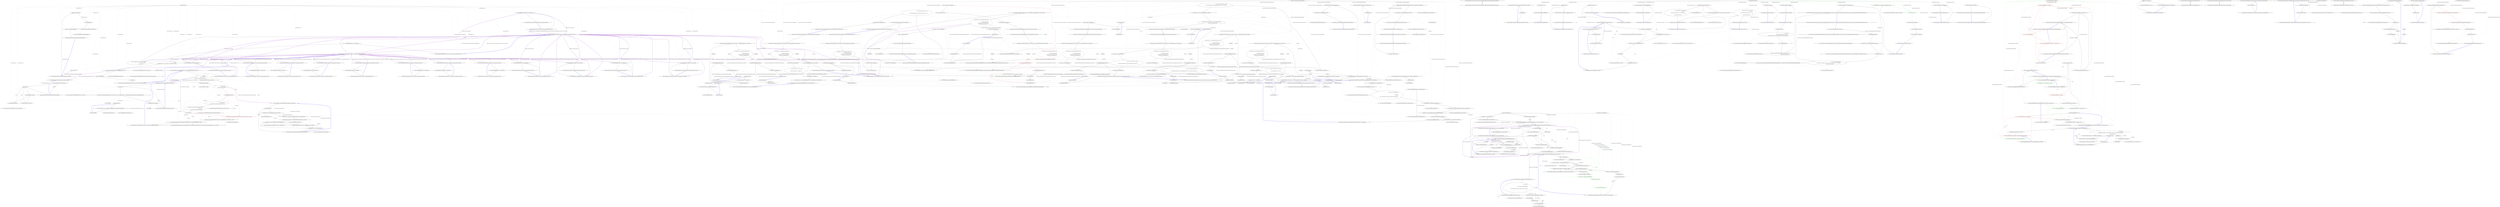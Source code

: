 digraph  {
n126 [label="Nancy.Testing.Browser", span=""];
n0 [cluster="Nancy.Testing.Browser.Browser(System.Action<Nancy.Testing.ConfigurableBootstrapper.ConfigurableBootstrapperConfigurator>)", label="Entry Nancy.Testing.Browser.Browser(System.Action<Nancy.Testing.ConfigurableBootstrapper.ConfigurableBootstrapperConfigurator>)", span="26-26"];
n1 [cluster="Nancy.Testing.Browser.Browser(System.Action<Nancy.Testing.ConfigurableBootstrapper.ConfigurableBootstrapperConfigurator>)", label="Exit Nancy.Testing.Browser.Browser(System.Action<Nancy.Testing.ConfigurableBootstrapper.ConfigurableBootstrapperConfigurator>)", span="26-26"];
n2 [cluster="Nancy.Testing.Browser.Browser(Nancy.Bootstrapper.INancyBootstrapper)", label="Entry Nancy.Testing.Browser.Browser(Nancy.Bootstrapper.INancyBootstrapper)", span="35-35"];
n3 [cluster="Nancy.Testing.Browser.Browser(Nancy.Bootstrapper.INancyBootstrapper)", label="this.bootstrapper = bootstrapper", span="37-37"];
n4 [cluster="Nancy.Testing.Browser.Browser(Nancy.Bootstrapper.INancyBootstrapper)", label="this.bootstrapper.Initialise()", span="38-38"];
n5 [cluster="Nancy.Testing.Browser.Browser(Nancy.Bootstrapper.INancyBootstrapper)", label="this.engine = this.bootstrapper.GetEngine()", span="39-39"];
n7 [cluster="Nancy.Bootstrapper.INancyBootstrapper.Initialise()", label="Entry Nancy.Bootstrapper.INancyBootstrapper.Initialise()", span="12-12"];
n6 [cluster="Nancy.Testing.Browser.Browser(Nancy.Bootstrapper.INancyBootstrapper)", label="Exit Nancy.Testing.Browser.Browser(Nancy.Bootstrapper.INancyBootstrapper)", span="35-35"];
n8 [cluster="Nancy.Bootstrapper.INancyBootstrapper.GetEngine()", label="Entry Nancy.Bootstrapper.INancyBootstrapper.GetEngine()", span="18-18"];
n9 [cluster="Nancy.Testing.Browser.Delete(string, System.Action<Nancy.Testing.BrowserContext>)", label="Entry Nancy.Testing.Browser.Delete(string, System.Action<Nancy.Testing.BrowserContext>)", span="48-48"];
n10 [cluster="Nancy.Testing.Browser.Delete(string, System.Action<Nancy.Testing.BrowserContext>)", label="return this.HandleRequest(''DELETE'', path, browserContext);", span="50-50"];
n11 [cluster="Nancy.Testing.Browser.Delete(string, System.Action<Nancy.Testing.BrowserContext>)", label="Exit Nancy.Testing.Browser.Delete(string, System.Action<Nancy.Testing.BrowserContext>)", span="48-48"];
n12 [cluster="Nancy.Testing.Browser.HandleRequest(string, string, System.Action<Nancy.Testing.BrowserContext>)", label="Entry Nancy.Testing.Browser.HandleRequest(string, string, System.Action<Nancy.Testing.BrowserContext>)", span="209-209"];
n13 [cluster="Nancy.Testing.Browser.Delete(Nancy.Url, System.Action<Nancy.Testing.BrowserContext>)", label="Entry Nancy.Testing.Browser.Delete(Nancy.Url, System.Action<Nancy.Testing.BrowserContext>)", span="59-59"];
n14 [cluster="Nancy.Testing.Browser.Delete(Nancy.Url, System.Action<Nancy.Testing.BrowserContext>)", label="return this.HandleRequest(''DELETE'', url, browserContext);", span="61-61"];
n15 [cluster="Nancy.Testing.Browser.Delete(Nancy.Url, System.Action<Nancy.Testing.BrowserContext>)", label="Exit Nancy.Testing.Browser.Delete(Nancy.Url, System.Action<Nancy.Testing.BrowserContext>)", span="59-59"];
n16 [cluster="Nancy.Testing.Browser.HandleRequest(string, Nancy.Url, System.Action<Nancy.Testing.BrowserContext>)", label="Entry Nancy.Testing.Browser.HandleRequest(string, Nancy.Url, System.Action<Nancy.Testing.BrowserContext>)", span="197-197"];
n17 [cluster="Nancy.Testing.Browser.Get(string, System.Action<Nancy.Testing.BrowserContext>)", label="Entry Nancy.Testing.Browser.Get(string, System.Action<Nancy.Testing.BrowserContext>)", span="70-70"];
n18 [cluster="Nancy.Testing.Browser.Get(string, System.Action<Nancy.Testing.BrowserContext>)", label="return this.HandleRequest(''GET'', path, browserContext);", span="72-72"];
n19 [cluster="Nancy.Testing.Browser.Get(string, System.Action<Nancy.Testing.BrowserContext>)", label="Exit Nancy.Testing.Browser.Get(string, System.Action<Nancy.Testing.BrowserContext>)", span="70-70"];
n20 [cluster="Nancy.Testing.Browser.Get(Nancy.Url, System.Action<Nancy.Testing.BrowserContext>)", label="Entry Nancy.Testing.Browser.Get(Nancy.Url, System.Action<Nancy.Testing.BrowserContext>)", span="81-81"];
n21 [cluster="Nancy.Testing.Browser.Get(Nancy.Url, System.Action<Nancy.Testing.BrowserContext>)", label="return this.HandleRequest(''GET'', url, browserContext);", span="83-83"];
n22 [cluster="Nancy.Testing.Browser.Get(Nancy.Url, System.Action<Nancy.Testing.BrowserContext>)", label="Exit Nancy.Testing.Browser.Get(Nancy.Url, System.Action<Nancy.Testing.BrowserContext>)", span="81-81"];
n23 [cluster="Nancy.Testing.Browser.Head(string, System.Action<Nancy.Testing.BrowserContext>)", label="Entry Nancy.Testing.Browser.Head(string, System.Action<Nancy.Testing.BrowserContext>)", span="92-92"];
n24 [cluster="Nancy.Testing.Browser.Head(string, System.Action<Nancy.Testing.BrowserContext>)", label="return this.HandleRequest(''HEAD'', path, browserContext);", span="94-94"];
n25 [cluster="Nancy.Testing.Browser.Head(string, System.Action<Nancy.Testing.BrowserContext>)", label="Exit Nancy.Testing.Browser.Head(string, System.Action<Nancy.Testing.BrowserContext>)", span="92-92"];
n26 [cluster="Nancy.Testing.Browser.Head(Nancy.Url, System.Action<Nancy.Testing.BrowserContext>)", label="Entry Nancy.Testing.Browser.Head(Nancy.Url, System.Action<Nancy.Testing.BrowserContext>)", span="103-103"];
n27 [cluster="Nancy.Testing.Browser.Head(Nancy.Url, System.Action<Nancy.Testing.BrowserContext>)", label="return this.HandleRequest(''HEAD'', url, browserContext);", span="105-105"];
n28 [cluster="Nancy.Testing.Browser.Head(Nancy.Url, System.Action<Nancy.Testing.BrowserContext>)", label="Exit Nancy.Testing.Browser.Head(Nancy.Url, System.Action<Nancy.Testing.BrowserContext>)", span="103-103"];
n29 [cluster="Nancy.Testing.Browser.Options(string, System.Action<Nancy.Testing.BrowserContext>)", label="Entry Nancy.Testing.Browser.Options(string, System.Action<Nancy.Testing.BrowserContext>)", span="114-114"];
n30 [cluster="Nancy.Testing.Browser.Options(string, System.Action<Nancy.Testing.BrowserContext>)", label="return this.HandleRequest(''OPTIONS'', path, browserContext);", span="116-116"];
n31 [cluster="Nancy.Testing.Browser.Options(string, System.Action<Nancy.Testing.BrowserContext>)", label="Exit Nancy.Testing.Browser.Options(string, System.Action<Nancy.Testing.BrowserContext>)", span="114-114"];
n32 [cluster="Nancy.Testing.Browser.Options(Nancy.Url, System.Action<Nancy.Testing.BrowserContext>)", label="Entry Nancy.Testing.Browser.Options(Nancy.Url, System.Action<Nancy.Testing.BrowserContext>)", span="125-125"];
n33 [cluster="Nancy.Testing.Browser.Options(Nancy.Url, System.Action<Nancy.Testing.BrowserContext>)", label="return this.HandleRequest(''OPTIONS'', url, browserContext);", span="127-127"];
n34 [cluster="Nancy.Testing.Browser.Options(Nancy.Url, System.Action<Nancy.Testing.BrowserContext>)", label="Exit Nancy.Testing.Browser.Options(Nancy.Url, System.Action<Nancy.Testing.BrowserContext>)", span="125-125"];
n35 [cluster="Nancy.Testing.Browser.Patch(string, System.Action<Nancy.Testing.BrowserContext>)", label="Entry Nancy.Testing.Browser.Patch(string, System.Action<Nancy.Testing.BrowserContext>)", span="136-136"];
n36 [cluster="Nancy.Testing.Browser.Patch(string, System.Action<Nancy.Testing.BrowserContext>)", label="return this.HandleRequest(''PATCH'', path, browserContext);", span="138-138"];
n37 [cluster="Nancy.Testing.Browser.Patch(string, System.Action<Nancy.Testing.BrowserContext>)", label="Exit Nancy.Testing.Browser.Patch(string, System.Action<Nancy.Testing.BrowserContext>)", span="136-136"];
n38 [cluster="Nancy.Testing.Browser.Patch(Nancy.Url, System.Action<Nancy.Testing.BrowserContext>)", label="Entry Nancy.Testing.Browser.Patch(Nancy.Url, System.Action<Nancy.Testing.BrowserContext>)", span="147-147"];
n39 [cluster="Nancy.Testing.Browser.Patch(Nancy.Url, System.Action<Nancy.Testing.BrowserContext>)", label="return this.HandleRequest(''PATCH'', url, browserContext);", span="149-149"];
n40 [cluster="Nancy.Testing.Browser.Patch(Nancy.Url, System.Action<Nancy.Testing.BrowserContext>)", label="Exit Nancy.Testing.Browser.Patch(Nancy.Url, System.Action<Nancy.Testing.BrowserContext>)", span="147-147"];
n41 [cluster="Nancy.Testing.Browser.Post(string, System.Action<Nancy.Testing.BrowserContext>)", label="Entry Nancy.Testing.Browser.Post(string, System.Action<Nancy.Testing.BrowserContext>)", span="158-158"];
n42 [cluster="Nancy.Testing.Browser.Post(string, System.Action<Nancy.Testing.BrowserContext>)", label="return this.HandleRequest(''POST'', path, browserContext);", span="160-160"];
n43 [cluster="Nancy.Testing.Browser.Post(string, System.Action<Nancy.Testing.BrowserContext>)", label="Exit Nancy.Testing.Browser.Post(string, System.Action<Nancy.Testing.BrowserContext>)", span="158-158"];
n44 [cluster="Nancy.Testing.Browser.Post(Nancy.Url, System.Action<Nancy.Testing.BrowserContext>)", label="Entry Nancy.Testing.Browser.Post(Nancy.Url, System.Action<Nancy.Testing.BrowserContext>)", span="169-169"];
n45 [cluster="Nancy.Testing.Browser.Post(Nancy.Url, System.Action<Nancy.Testing.BrowserContext>)", label="return this.HandleRequest(''POST'', url, browserContext);", span="171-171"];
n46 [cluster="Nancy.Testing.Browser.Post(Nancy.Url, System.Action<Nancy.Testing.BrowserContext>)", label="Exit Nancy.Testing.Browser.Post(Nancy.Url, System.Action<Nancy.Testing.BrowserContext>)", span="169-169"];
n47 [cluster="Nancy.Testing.Browser.Put(string, System.Action<Nancy.Testing.BrowserContext>)", label="Entry Nancy.Testing.Browser.Put(string, System.Action<Nancy.Testing.BrowserContext>)", span="180-180"];
n48 [cluster="Nancy.Testing.Browser.Put(string, System.Action<Nancy.Testing.BrowserContext>)", label="return this.HandleRequest(''PUT'', path, browserContext);", span="182-182"];
n49 [cluster="Nancy.Testing.Browser.Put(string, System.Action<Nancy.Testing.BrowserContext>)", label="Exit Nancy.Testing.Browser.Put(string, System.Action<Nancy.Testing.BrowserContext>)", span="180-180"];
n50 [cluster="Nancy.Testing.Browser.Put(Nancy.Url, System.Action<Nancy.Testing.BrowserContext>)", label="Entry Nancy.Testing.Browser.Put(Nancy.Url, System.Action<Nancy.Testing.BrowserContext>)", span="192-192"];
n51 [cluster="Nancy.Testing.Browser.Put(Nancy.Url, System.Action<Nancy.Testing.BrowserContext>)", label="return this.HandleRequest(''PUT'', url, browserContext);", span="194-194"];
n52 [cluster="Nancy.Testing.Browser.Put(Nancy.Url, System.Action<Nancy.Testing.BrowserContext>)", label="Exit Nancy.Testing.Browser.Put(Nancy.Url, System.Action<Nancy.Testing.BrowserContext>)", span="192-192"];
n53 [cluster="Nancy.Testing.Browser.HandleRequest(string, Nancy.Url, System.Action<Nancy.Testing.BrowserContext>)", label="var request =\r\n                CreateRequest(method, url, browserContext ?? this.DefaultBrowserContext)", span="199-200"];
n54 [cluster="Nancy.Testing.Browser.HandleRequest(string, Nancy.Url, System.Action<Nancy.Testing.BrowserContext>)", label="var response = new BrowserResponse(this.engine.HandleRequest(request), this)", span="202-202"];
n58 [cluster="Nancy.Testing.Browser.CreateRequest(string, Nancy.Url, System.Action<Nancy.Testing.BrowserContext>)", label="Entry Nancy.Testing.Browser.CreateRequest(string, Nancy.Url, System.Action<Nancy.Testing.BrowserContext>)", span="274-274"];
n55 [cluster="Nancy.Testing.Browser.HandleRequest(string, Nancy.Url, System.Action<Nancy.Testing.BrowserContext>)", label="this.CaptureCookies(response)", span="204-204"];
n59 [cluster="Nancy.Testing.BrowserResponse.BrowserResponse(Nancy.NancyContext, Nancy.Testing.Browser)", label="Entry Nancy.Testing.BrowserResponse.BrowserResponse(Nancy.NancyContext, Nancy.Testing.Browser)", span="22-22"];
n60 [cluster="Nancy.INancyEngine.HandleRequest(Nancy.Request)", label="Entry Nancy.INancyEngine.HandleRequest(Nancy.Request)", span="15-15"];
n56 [cluster="Nancy.Testing.Browser.HandleRequest(string, Nancy.Url, System.Action<Nancy.Testing.BrowserContext>)", label="return response;", span="206-206"];
n61 [cluster="Nancy.Testing.Browser.CaptureCookies(Nancy.Testing.BrowserResponse)", label="Entry Nancy.Testing.Browser.CaptureCookies(Nancy.Testing.BrowserResponse)", span="235-235"];
n57 [cluster="Nancy.Testing.Browser.HandleRequest(string, Nancy.Url, System.Action<Nancy.Testing.BrowserContext>)", label="Exit Nancy.Testing.Browser.HandleRequest(string, Nancy.Url, System.Action<Nancy.Testing.BrowserContext>)", span="197-197"];
n62 [cluster="Nancy.Testing.Browser.HandleRequest(string, string, System.Action<Nancy.Testing.BrowserContext>)", label="var url = Uri.IsWellFormedUriString(path, UriKind.Relative)\r\n                          ? new Url {Path = path}\r\n                          : (Url)new Uri(path)", span="211-213"];
n63 [cluster="Nancy.Testing.Browser.HandleRequest(string, string, System.Action<Nancy.Testing.BrowserContext>)", label="return HandleRequest(method, url, browserContext);", span="215-215"];
n65 [cluster="System.Uri.IsWellFormedUriString(string, System.UriKind)", label="Entry System.Uri.IsWellFormedUriString(string, System.UriKind)", span="0-0"];
n66 [cluster="Nancy.Url.Url()", label="Entry Nancy.Url.Url()", span="16-16"];
n67 [cluster="System.Uri.Uri(string)", label="Entry System.Uri.Uri(string)", span="0-0"];
n64 [cluster="Nancy.Testing.Browser.HandleRequest(string, string, System.Action<Nancy.Testing.BrowserContext>)", label="Exit Nancy.Testing.Browser.HandleRequest(string, string, System.Action<Nancy.Testing.BrowserContext>)", span="209-209"];
n68 [cluster="Nancy.Testing.Browser.DefaultBrowserContext(Nancy.Testing.BrowserContext)", label="Entry Nancy.Testing.Browser.DefaultBrowserContext(Nancy.Testing.BrowserContext)", span="218-218"];
n69 [cluster="Nancy.Testing.Browser.DefaultBrowserContext(Nancy.Testing.BrowserContext)", label="context.HttpRequest()", span="220-220"];
n70 [cluster="Nancy.Testing.Browser.DefaultBrowserContext(Nancy.Testing.BrowserContext)", label="Exit Nancy.Testing.Browser.DefaultBrowserContext(Nancy.Testing.BrowserContext)", span="218-218"];
n71 [cluster="Nancy.Testing.BrowserContext.HttpRequest()", label="Entry Nancy.Testing.BrowserContext.HttpRequest()", span="142-142"];
n72 [cluster="Nancy.Testing.Browser.SetCookies(Nancy.Testing.BrowserContext)", label="Entry Nancy.Testing.Browser.SetCookies(Nancy.Testing.BrowserContext)", span="223-223"];
n73 [cluster="Nancy.Testing.Browser.SetCookies(Nancy.Testing.BrowserContext)", label="!this.cookies.Any()", span="225-225"];
n76 [cluster="Nancy.Testing.Browser.SetCookies(Nancy.Testing.BrowserContext)", label="context.Header(''Cookie'', cookieString)", span="232-232"];
n74 [cluster="Nancy.Testing.Browser.SetCookies(Nancy.Testing.BrowserContext)", label="return;", span="227-227"];
n75 [cluster="Nancy.Testing.Browser.SetCookies(Nancy.Testing.BrowserContext)", label="var cookieString = this.cookies.Aggregate(string.Empty, (current, cookie) => current + string.Format(''{0}={1};'', HttpUtility.UrlEncode(cookie.Key), HttpUtility.UrlEncode(cookie.Value)))", span="230-230"];
n78 [cluster="System.Collections.Generic.IEnumerable<TSource>.Any<TSource>()", label="Entry System.Collections.Generic.IEnumerable<TSource>.Any<TSource>()", span="0-0"];
n79 [cluster="Unk.Aggregate", label="Entry Unk.Aggregate", span=""];
n81 [cluster="lambda expression", label="Entry lambda expression", span="230-230"];
n77 [cluster="Nancy.Testing.Browser.SetCookies(Nancy.Testing.BrowserContext)", label="Exit Nancy.Testing.Browser.SetCookies(Nancy.Testing.BrowserContext)", span="223-223"];
n80 [cluster="Unk.Header", label="Entry Unk.Header", span=""];
n82 [cluster="lambda expression", label="current + string.Format(''{0}={1};'', HttpUtility.UrlEncode(cookie.Key), HttpUtility.UrlEncode(cookie.Value))", span="230-230"];
n83 [cluster="lambda expression", label="Exit lambda expression", span="230-230"];
n84 [cluster="Nancy.Helpers.HttpUtility.UrlEncode(string)", label="Entry Nancy.Helpers.HttpUtility.UrlEncode(string)", span="378-378"];
n85 [cluster="string.Format(string, object, object)", label="Entry string.Format(string, object, object)", span="0-0"];
n86 [cluster="Nancy.Testing.Browser.CaptureCookies(Nancy.Testing.BrowserResponse)", label="response.Cookies == null || !response.Cookies.Any()", span="237-237"];
n88 [cluster="Nancy.Testing.Browser.CaptureCookies(Nancy.Testing.BrowserResponse)", label="response.Cookies", span="242-242"];
n87 [cluster="Nancy.Testing.Browser.CaptureCookies(Nancy.Testing.BrowserResponse)", label="return;", span="239-239"];
n89 [cluster="Nancy.Testing.Browser.CaptureCookies(Nancy.Testing.BrowserResponse)", label="string.IsNullOrEmpty(cookie.Value)", span="244-244"];
n92 [cluster="Nancy.Testing.Browser.CaptureCookies(Nancy.Testing.BrowserResponse)", label="Exit Nancy.Testing.Browser.CaptureCookies(Nancy.Testing.BrowserResponse)", span="235-235"];
n90 [cluster="Nancy.Testing.Browser.CaptureCookies(Nancy.Testing.BrowserResponse)", label="this.cookies.Remove(cookie.Name)", span="246-246"];
n91 [cluster="Nancy.Testing.Browser.CaptureCookies(Nancy.Testing.BrowserResponse)", label="this.cookies[cookie.Name] = cookie.Value", span="250-250"];
n93 [cluster="string.IsNullOrEmpty(string)", label="Entry string.IsNullOrEmpty(string)", span="0-0"];
n94 [cluster="System.Collections.Generic.IDictionary<TKey, TValue>.Remove(TKey)", label="Entry System.Collections.Generic.IDictionary<TKey, TValue>.Remove(TKey)", span="0-0"];
n95 [cluster="Nancy.Testing.Browser.BuildRequestBody(Nancy.Testing.IBrowserContextValues)", label="Entry Nancy.Testing.Browser.BuildRequestBody(Nancy.Testing.IBrowserContextValues)", span="255-255"];
n96 [cluster="Nancy.Testing.Browser.BuildRequestBody(Nancy.Testing.IBrowserContextValues)", label="contextValues.Body != null", span="257-257"];
n98 [cluster="Nancy.Testing.Browser.BuildRequestBody(Nancy.Testing.IBrowserContextValues)", label="var useFormValues = !String.IsNullOrEmpty(contextValues.FormValues)", span="262-262"];
n99 [cluster="Nancy.Testing.Browser.BuildRequestBody(Nancy.Testing.IBrowserContextValues)", label="var bodyContents = useFormValues ? contextValues.FormValues : contextValues.BodyString", span="263-263"];
n101 [cluster="Nancy.Testing.Browser.BuildRequestBody(Nancy.Testing.IBrowserContextValues)", label="useFormValues && !contextValues.Headers.ContainsKey(''Content-Type'')", span="266-266"];
n102 [cluster="Nancy.Testing.Browser.BuildRequestBody(Nancy.Testing.IBrowserContextValues)", label="contextValues.Headers[''Content-Type''] = new[] { ''application/x-www-form-urlencoded'' }", span="268-268"];
n103 [cluster="Nancy.Testing.Browser.BuildRequestBody(Nancy.Testing.IBrowserContextValues)", label="contextValues.Body = new MemoryStream(bodyBytes)", span="271-271"];
n97 [cluster="Nancy.Testing.Browser.BuildRequestBody(Nancy.Testing.IBrowserContextValues)", label="return;", span="259-259"];
n100 [cluster="Nancy.Testing.Browser.BuildRequestBody(Nancy.Testing.IBrowserContextValues)", label="var bodyBytes = bodyContents != null ? Encoding.UTF8.GetBytes(bodyContents) : new byte[] { }", span="264-264"];
n105 [cluster="System.Text.Encoding.GetBytes(string)", label="Entry System.Text.Encoding.GetBytes(string)", span="0-0"];
n106 [cluster="System.Collections.Generic.IDictionary<TKey, TValue>.ContainsKey(TKey)", label="Entry System.Collections.Generic.IDictionary<TKey, TValue>.ContainsKey(TKey)", span="0-0"];
n104 [cluster="Nancy.Testing.Browser.BuildRequestBody(Nancy.Testing.IBrowserContextValues)", label="Exit Nancy.Testing.Browser.BuildRequestBody(Nancy.Testing.IBrowserContextValues)", span="255-255"];
n107 [cluster="System.IO.MemoryStream.MemoryStream(byte[])", label="Entry System.IO.MemoryStream.MemoryStream(byte[])", span="0-0"];
n108 [cluster="Nancy.Testing.Browser.CreateRequest(string, Nancy.Url, System.Action<Nancy.Testing.BrowserContext>)", label="var context =\r\n                new BrowserContext()", span="276-277"];
n110 [cluster="Nancy.Testing.Browser.CreateRequest(string, Nancy.Url, System.Action<Nancy.Testing.BrowserContext>)", label="browserContext.Invoke(context)", span="281-281"];
n115 [cluster="Nancy.Testing.Browser.CreateRequest(string, Nancy.Url, System.Action<Nancy.Testing.BrowserContext>)", label="var requestUrl = url", span="295-295"];
n116 [cluster="Nancy.Testing.Browser.CreateRequest(string, Nancy.Url, System.Action<Nancy.Testing.BrowserContext>)", color=red, community=0, label="27: requestUrl.Scheme = string.IsNullOrWhiteSpace(url.Scheme) ? contextValues.Protocol : url.Scheme", span="296-296"];
n117 [cluster="Nancy.Testing.Browser.CreateRequest(string, Nancy.Url, System.Action<Nancy.Testing.BrowserContext>)", label="requestUrl.Query = string.IsNullOrWhiteSpace(url.Query) ? (contextValues.QueryString ?? string.Empty) : url.Query", span="297-297"];
n118 [cluster="Nancy.Testing.Browser.CreateRequest(string, Nancy.Url, System.Action<Nancy.Testing.BrowserContext>)", label="return new Request(method, requestUrl, requestStream, contextValues.Headers, contextValues.UserHostAddress, certBytes);", span="299-299"];
n109 [cluster="Nancy.Testing.Browser.CreateRequest(string, Nancy.Url, System.Action<Nancy.Testing.BrowserContext>)", label="this.SetCookies(context)", span="279-279"];
n120 [cluster="Nancy.Testing.BrowserContext.BrowserContext()", label="Entry Nancy.Testing.BrowserContext.BrowserContext()", span="19-19"];
n111 [cluster="Nancy.Testing.Browser.CreateRequest(string, Nancy.Url, System.Action<Nancy.Testing.BrowserContext>)", label="var contextValues =\r\n                (IBrowserContextValues)context", span="283-284"];
n121 [cluster="System.Action<T>.Invoke(T)", label="Entry System.Action<T>.Invoke(T)", span="0-0"];
n112 [cluster="Nancy.Testing.Browser.CreateRequest(string, Nancy.Url, System.Action<Nancy.Testing.BrowserContext>)", label="BuildRequestBody(contextValues)", span="286-286"];
n113 [cluster="Nancy.Testing.Browser.CreateRequest(string, Nancy.Url, System.Action<Nancy.Testing.BrowserContext>)", label="var requestStream =\r\n                RequestStream.FromStream(contextValues.Body, 0, true)", span="288-289"];
n114 [cluster="Nancy.Testing.Browser.CreateRequest(string, Nancy.Url, System.Action<Nancy.Testing.BrowserContext>)", label="var certBytes = (contextValues.ClientCertificate == null) ?\r\n                new byte[] { } :\r\n                contextValues.ClientCertificate.GetRawCertData()", span="291-293"];
n122 [cluster="Nancy.IO.RequestStream.FromStream(System.IO.Stream, long, bool)", label="Entry Nancy.IO.RequestStream.FromStream(System.IO.Stream, long, bool)", span="273-273"];
n123 [cluster="System.Security.Cryptography.X509Certificates.X509Certificate.GetRawCertData()", label="Entry System.Security.Cryptography.X509Certificates.X509Certificate.GetRawCertData()", span="0-0"];
n124 [cluster="string.IsNullOrWhiteSpace(string)", label="Entry string.IsNullOrWhiteSpace(string)", span="0-0"];
n119 [cluster="Nancy.Testing.Browser.CreateRequest(string, Nancy.Url, System.Action<Nancy.Testing.BrowserContext>)", label="Exit Nancy.Testing.Browser.CreateRequest(string, Nancy.Url, System.Action<Nancy.Testing.BrowserContext>)", span="274-274"];
n125 [cluster="Nancy.Request.Request(string, Nancy.Url, Nancy.IO.RequestStream, System.Collections.Generic.IDictionary<string, System.Collections.Generic.IEnumerable<string>>, string, byte[])", label="Entry Nancy.Request.Request(string, Nancy.Url, Nancy.IO.RequestStream, System.Collections.Generic.IDictionary<string, System.Collections.Generic.IEnumerable<string>>, string, byte[])", span="44-44"];
m0_40 [cluster="Nancy.Testing.BrowserContext.HttpRequest()", file="BrowserContext.cs", label="this.Values.Protocol = ''http''", span="144-144"];
m0_41 [cluster="Nancy.Testing.BrowserContext.HttpRequest()", file="BrowserContext.cs", label="Exit Nancy.Testing.BrowserContext.HttpRequest()", span="142-142"];
m0_16 [cluster="Nancy.Testing.BrowserContext.Body(System.IO.Stream, string)", file="BrowserContext.cs", label="Entry Nancy.Testing.BrowserContext.Body(System.IO.Stream, string)", span="96-96"];
m0_17 [cluster="Nancy.Testing.BrowserContext.Body(System.IO.Stream, string)", file="BrowserContext.cs", label="this.Values.Body = body", span="98-98"];
m0_18 [cluster="Nancy.Testing.BrowserContext.Body(System.IO.Stream, string)", file="BrowserContext.cs", label="this.Header(''Content-Type'', contentType ?? ''application/octet-stream'')", span="99-99"];
m0_19 [cluster="Nancy.Testing.BrowserContext.Body(System.IO.Stream, string)", file="BrowserContext.cs", label="Exit Nancy.Testing.BrowserContext.Body(System.IO.Stream, string)", span="96-96"];
m0_36 [cluster="System.Collections.Generic.List<T>.List()", file="BrowserContext.cs", label="Entry System.Collections.Generic.List<T>.List()", span="0-0"];
m0_79 [cluster="System.Security.Cryptography.X509Certificates.X509Store.Open(System.Security.Cryptography.X509Certificates.OpenFlags)", file="BrowserContext.cs", label="Entry System.Security.Cryptography.X509Certificates.X509Store.Open(System.Security.Cryptography.X509Certificates.OpenFlags)", span="0-0"];
m0_42 [cluster="Nancy.Testing.BrowserContext.HttpsRequest()", file="BrowserContext.cs", label="Entry Nancy.Testing.BrowserContext.HttpsRequest()", span="150-150"];
m0_43 [cluster="Nancy.Testing.BrowserContext.HttpsRequest()", file="BrowserContext.cs", label="this.Values.Protocol = ''https''", span="152-152"];
m0_44 [cluster="Nancy.Testing.BrowserContext.HttpsRequest()", file="BrowserContext.cs", label="Exit Nancy.Testing.BrowserContext.HttpsRequest()", span="150-150"];
m0_63 [cluster="Nancy.Testing.BrowserContext.Certificate(byte[])", file="BrowserContext.cs", label="Entry Nancy.Testing.BrowserContext.Certificate(byte[])", span="202-202"];
m0_64 [cluster="Nancy.Testing.BrowserContext.Certificate(byte[])", file="BrowserContext.cs", label="this.Values.ClientCertificate = new X509Certificate2(certificate)", span="204-204"];
m0_65 [cluster="Nancy.Testing.BrowserContext.Certificate(byte[])", file="BrowserContext.cs", label="Exit Nancy.Testing.BrowserContext.Certificate(byte[])", span="202-202"];
m0_80 [cluster="System.Security.Cryptography.X509Certificates.X509Certificate2Collection.Find(System.Security.Cryptography.X509Certificates.X509FindType, object, bool)", file="BrowserContext.cs", label="Entry System.Security.Cryptography.X509Certificates.X509Certificate2Collection.Find(System.Security.Cryptography.X509Certificates.X509FindType, object, bool)", span="0-0"];
m0_20 [cluster="Nancy.Testing.BrowserContext.FormValue(string, string)", file="BrowserContext.cs", label="Entry Nancy.Testing.BrowserContext.FormValue(string, string)", span="107-107"];
m0_21 [cluster="Nancy.Testing.BrowserContext.FormValue(string, string)", file="BrowserContext.cs", label="!String.IsNullOrEmpty(this.Values.BodyString)", span="109-109"];
m0_23 [cluster="Nancy.Testing.BrowserContext.FormValue(string, string)", file="BrowserContext.cs", label="this.Values.FormValues += String.Format(\r\n                ''{0}{1}={2}'',\r\n                this.Values.FormValues.Length == 0 ? String.Empty : ''&'',\r\n                key,\r\n                HttpUtility.UrlEncode(value))", span="114-118"];
m0_22 [cluster="Nancy.Testing.BrowserContext.FormValue(string, string)", file="BrowserContext.cs", label="throw new InvalidOperationException(''Form value cannot be set as well as body string'');", span="111-111"];
m0_24 [cluster="Nancy.Testing.BrowserContext.FormValue(string, string)", file="BrowserContext.cs", label="Exit Nancy.Testing.BrowserContext.FormValue(string, string)", span="107-107"];
m0_45 [cluster="Nancy.Testing.BrowserContext.Query(string, string)", file="BrowserContext.cs", label="Entry Nancy.Testing.BrowserContext.Query(string, string)", span="158-158"];
m0_46 [cluster="Nancy.Testing.BrowserContext.Query(string, string)", file="BrowserContext.cs", label="this.Values.QueryString += String.Format(\r\n                ''{0}{1}={2}'',\r\n                this.Values.QueryString.Length == 0 ? ''?'' : ''&'',\r\n                key,\r\n                HttpUtility.UrlEncode(value))", span="160-164"];
m0_47 [cluster="Nancy.Testing.BrowserContext.Query(string, string)", file="BrowserContext.cs", label="Exit Nancy.Testing.BrowserContext.Query(string, string)", span="158-158"];
m0_81 [cluster="string.Format(string, params object[])", file="BrowserContext.cs", label="Entry string.Format(string, params object[])", span="0-0"];
m0_51 [cluster="Nancy.Testing.BrowserContext.Certificate()", file="BrowserContext.cs", label="Entry Nancy.Testing.BrowserContext.Certificate()", span="179-179"];
m0_52 [cluster="Nancy.Testing.BrowserContext.Certificate()", file="BrowserContext.cs", label="X509Certificate2 certificate2", span="181-181"];
m0_53 [cluster="Nancy.Testing.BrowserContext.Certificate()", file="BrowserContext.cs", label="var pkcs12 =\r\n                    Assembly.GetAssembly(typeof (BrowserContext))\r\n                            .GetManifestResourceStream(''Nancy.Testing.Resources.Nancy Testing Cert.pfx'')", span="184-186"];
m0_54 [cluster="Nancy.Testing.BrowserContext.Certificate()", file="BrowserContext.cs", label="var br = new BinaryReader(pkcs12)", span="188-188"];
m0_55 [cluster="Nancy.Testing.BrowserContext.Certificate()", file="BrowserContext.cs", label="certificate2 = new X509Certificate2(br.ReadBytes((int)pkcs12.Length), ''nancy'',\r\n                                                        X509KeyStorageFlags.Exportable)", span="190-191"];
m0_56 [cluster="Nancy.Testing.BrowserContext.Certificate()", file="BrowserContext.cs", label="this.Values.ClientCertificate = certificate2", span="195-195"];
m0_57 [cluster="Nancy.Testing.BrowserContext.Certificate()", file="BrowserContext.cs", label="Exit Nancy.Testing.BrowserContext.Certificate()", span="179-179"];
m0_66 [cluster="System.Security.Cryptography.X509Certificates.X509Certificate2.X509Certificate2(byte[])", file="BrowserContext.cs", label="Entry System.Security.Cryptography.X509Certificates.X509Certificate2.X509Certificate2(byte[])", span="0-0"];
m0_70 [cluster="Nancy.Testing.BrowserContext.Certificate(System.Security.Cryptography.X509Certificates.StoreLocation, System.Security.Cryptography.X509Certificates.StoreName, System.Security.Cryptography.X509Certificates.X509FindType, object)", file="BrowserContext.cs", label="Entry Nancy.Testing.BrowserContext.Certificate(System.Security.Cryptography.X509Certificates.StoreLocation, System.Security.Cryptography.X509Certificates.StoreName, System.Security.Cryptography.X509Certificates.X509FindType, object)", span="223-223"];
m0_71 [cluster="Nancy.Testing.BrowserContext.Certificate(System.Security.Cryptography.X509Certificates.StoreLocation, System.Security.Cryptography.X509Certificates.StoreName, System.Security.Cryptography.X509Certificates.X509FindType, object)", file="BrowserContext.cs", label="var store = new X509Store(storeName, storeLocation)", span="225-225"];
m0_73 [cluster="Nancy.Testing.BrowserContext.Certificate(System.Security.Cryptography.X509Certificates.StoreLocation, System.Security.Cryptography.X509Certificates.StoreName, System.Security.Cryptography.X509Certificates.X509FindType, object)", file="BrowserContext.cs", label="var certificatesFound = store.Certificates.Find(findType, findBy, false)", span="228-228"];
m0_75 [cluster="Nancy.Testing.BrowserContext.Certificate(System.Security.Cryptography.X509Certificates.StoreLocation, System.Security.Cryptography.X509Certificates.StoreName, System.Security.Cryptography.X509Certificates.X509FindType, object)", file="BrowserContext.cs", label="throw new InvalidOperationException(\r\n                    String.Format(''No certificates found in {0} {1} with a {2} that looks like \''{3}\'''', storeLocation,\r\n                                  storeName, findType, findBy));", span="232-234"];
m0_72 [cluster="Nancy.Testing.BrowserContext.Certificate(System.Security.Cryptography.X509Certificates.StoreLocation, System.Security.Cryptography.X509Certificates.StoreName, System.Security.Cryptography.X509Certificates.X509FindType, object)", file="BrowserContext.cs", label="store.Open(OpenFlags.ReadOnly)", span="227-227"];
m0_74 [cluster="Nancy.Testing.BrowserContext.Certificate(System.Security.Cryptography.X509Certificates.StoreLocation, System.Security.Cryptography.X509Certificates.StoreName, System.Security.Cryptography.X509Certificates.X509FindType, object)", file="BrowserContext.cs", label="certificatesFound.Count <= 0", span="230-230"];
m0_76 [cluster="Nancy.Testing.BrowserContext.Certificate(System.Security.Cryptography.X509Certificates.StoreLocation, System.Security.Cryptography.X509Certificates.StoreName, System.Security.Cryptography.X509Certificates.X509FindType, object)", file="BrowserContext.cs", label="this.Values.ClientCertificate = certificatesFound[0]", span="237-237"];
m0_77 [cluster="Nancy.Testing.BrowserContext.Certificate(System.Security.Cryptography.X509Certificates.StoreLocation, System.Security.Cryptography.X509Certificates.StoreName, System.Security.Cryptography.X509Certificates.X509FindType, object)", file="BrowserContext.cs", label="Exit Nancy.Testing.BrowserContext.Certificate(System.Security.Cryptography.X509Certificates.StoreLocation, System.Security.Cryptography.X509Certificates.StoreName, System.Security.Cryptography.X509Certificates.X509FindType, object)", span="223-223"];
m0_27 [cluster="Nancy.Helpers.HttpUtility.UrlEncode(string)", file="BrowserContext.cs", label="Entry Nancy.Helpers.HttpUtility.UrlEncode(string)", span="378-378"];
m0_60 [cluster="System.IO.BinaryReader.BinaryReader(System.IO.Stream)", file="BrowserContext.cs", label="Entry System.IO.BinaryReader.BinaryReader(System.IO.Stream)", span="0-0"];
m0_26 [cluster="System.InvalidOperationException.InvalidOperationException(string)", file="BrowserContext.cs", label="Entry System.InvalidOperationException.InvalidOperationException(string)", span="0-0"];
m0_59 [cluster="System.Reflection.Assembly.GetManifestResourceStream(string)", file="BrowserContext.cs", label="Entry System.Reflection.Assembly.GetManifestResourceStream(string)", span="0-0"];
m0_28 [cluster="string.Format(string, object, object, object)", file="BrowserContext.cs", label="Entry string.Format(string, object, object, object)", span="0-0"];
m0_7 [cluster="System.Collections.Generic.Dictionary<TKey, TValue>.Dictionary()", file="BrowserContext.cs", label="Entry System.Collections.Generic.Dictionary<TKey, TValue>.Dictionary()", span="0-0"];
m0_8 [cluster="Nancy.Testing.BrowserContext.Body(string)", file="BrowserContext.cs", label="Entry Nancy.Testing.BrowserContext.Body(string)", span="75-75"];
m0_9 [cluster="Nancy.Testing.BrowserContext.Body(string)", file="BrowserContext.cs", label="this.Values.BodyString = body", span="77-77"];
m0_10 [cluster="Nancy.Testing.BrowserContext.Body(string)", file="BrowserContext.cs", label="Exit Nancy.Testing.BrowserContext.Body(string)", span="75-75"];
m0_25 [cluster="string.IsNullOrEmpty(string)", file="BrowserContext.cs", label="Entry string.IsNullOrEmpty(string)", span="0-0"];
m0_62 [cluster="System.IO.BinaryReader.ReadBytes(int)", file="BrowserContext.cs", label="Entry System.IO.BinaryReader.ReadBytes(int)", span="0-0"];
m0_35 [cluster="System.Collections.Generic.IDictionary<TKey, TValue>.ContainsKey(TKey)", file="BrowserContext.cs", label="Entry System.Collections.Generic.IDictionary<TKey, TValue>.ContainsKey(TKey)", span="0-0"];
m0_15 [cluster="Nancy.Testing.BrowserContext.Header(string, string)", file="BrowserContext.cs", label="Entry Nancy.Testing.BrowserContext.Header(string, string)", span="126-126"];
m0_29 [cluster="Nancy.Testing.BrowserContext.Header(string, string)", file="BrowserContext.cs", label="!this.Values.Headers.ContainsKey(name)", span="128-128"];
m0_30 [cluster="Nancy.Testing.BrowserContext.Header(string, string)", file="BrowserContext.cs", label="this.Values.Headers.Add(name, new List<string>())", span="130-130"];
m0_31 [cluster="Nancy.Testing.BrowserContext.Header(string, string)", file="BrowserContext.cs", label="var values = (List<string>)this.Values.Headers[name]", span="133-133"];
m0_32 [cluster="Nancy.Testing.BrowserContext.Header(string, string)", file="BrowserContext.cs", label="values.Add(value)", span="134-134"];
m0_33 [cluster="Nancy.Testing.BrowserContext.Header(string, string)", file="BrowserContext.cs", label="this.Values.Headers[name] = values", span="136-136"];
m0_34 [cluster="Nancy.Testing.BrowserContext.Header(string, string)", file="BrowserContext.cs", label="Exit Nancy.Testing.BrowserContext.Header(string, string)", span="126-126"];
m0_38 [cluster="System.Collections.Generic.List<T>.Add(T)", file="BrowserContext.cs", label="Entry System.Collections.Generic.List<T>.Add(T)", span="0-0"];
m0_61 [cluster="System.Security.Cryptography.X509Certificates.X509Certificate2.X509Certificate2(byte[], string, System.Security.Cryptography.X509Certificates.X509KeyStorageFlags)", file="BrowserContext.cs", label="Entry System.Security.Cryptography.X509Certificates.X509Certificate2.X509Certificate2(byte[], string, System.Security.Cryptography.X509Certificates.X509KeyStorageFlags)", span="0-0"];
m0_58 [cluster="System.Reflection.Assembly.GetAssembly(System.Type)", file="BrowserContext.cs", label="Entry System.Reflection.Assembly.GetAssembly(System.Type)", span="0-0"];
m0_78 [cluster="System.Security.Cryptography.X509Certificates.X509Store.X509Store(System.Security.Cryptography.X509Certificates.StoreName, System.Security.Cryptography.X509Certificates.StoreLocation)", file="BrowserContext.cs", label="Entry System.Security.Cryptography.X509Certificates.X509Store.X509Store(System.Security.Cryptography.X509Certificates.StoreName, System.Security.Cryptography.X509Certificates.StoreLocation)", span="0-0"];
m0_37 [cluster="System.Collections.Generic.IDictionary<TKey, TValue>.Add(TKey, TValue)", file="BrowserContext.cs", label="Entry System.Collections.Generic.IDictionary<TKey, TValue>.Add(TKey, TValue)", span="0-0"];
m0_11 [cluster="Nancy.Testing.BrowserContext.Body(string, string)", file="BrowserContext.cs", label="Entry Nancy.Testing.BrowserContext.Body(string, string)", span="85-85"];
m0_12 [cluster="Nancy.Testing.BrowserContext.Body(string, string)", file="BrowserContext.cs", label="this.Values.BodyString = body", span="87-87"];
m0_13 [cluster="Nancy.Testing.BrowserContext.Body(string, string)", file="BrowserContext.cs", label="this.Header(''Content-Type'', contentType)", span="88-88"];
m0_14 [cluster="Nancy.Testing.BrowserContext.Body(string, string)", file="BrowserContext.cs", label="Exit Nancy.Testing.BrowserContext.Body(string, string)", span="85-85"];
m0_0 [cluster="Nancy.Testing.BrowserContext.BrowserContext()", file="BrowserContext.cs", label="Entry Nancy.Testing.BrowserContext.BrowserContext()", span="19-19"];
m0_1 [cluster="Nancy.Testing.BrowserContext.BrowserContext()", file="BrowserContext.cs", label="this.Values.Headers = new Dictionary<string, IEnumerable<string>>()", span="21-21"];
m0_2 [cluster="Nancy.Testing.BrowserContext.BrowserContext()", color=green, community=0, file="BrowserContext.cs", label="44: this.Values.Protocol = ''http''", span="22-22"];
m0_3 [cluster="Nancy.Testing.BrowserContext.BrowserContext()", file="BrowserContext.cs", label="this.Values.QueryString = String.Empty", span="23-23"];
m0_4 [cluster="Nancy.Testing.BrowserContext.BrowserContext()", file="BrowserContext.cs", label="this.Values.BodyString = String.Empty", span="24-24"];
m0_5 [cluster="Nancy.Testing.BrowserContext.BrowserContext()", file="BrowserContext.cs", label="this.Values.FormValues = String.Empty", span="25-25"];
m0_6 [cluster="Nancy.Testing.BrowserContext.BrowserContext()", file="BrowserContext.cs", label="Exit Nancy.Testing.BrowserContext.BrowserContext()", span="19-19"];
m0_48 [cluster="Nancy.Testing.BrowserContext.UserHostAddress(string)", file="BrowserContext.cs", label="Entry Nancy.Testing.BrowserContext.UserHostAddress(string)", span="170-170"];
m0_49 [cluster="Nancy.Testing.BrowserContext.UserHostAddress(string)", file="BrowserContext.cs", label="this.Values.UserHostAddress = userHostAddress", span="172-172"];
m0_50 [cluster="Nancy.Testing.BrowserContext.UserHostAddress(string)", file="BrowserContext.cs", label="Exit Nancy.Testing.BrowserContext.UserHostAddress(string)", span="170-170"];
m0_67 [cluster="Nancy.Testing.BrowserContext.Certificate(System.Security.Cryptography.X509Certificates.X509Certificate2)", file="BrowserContext.cs", label="Entry Nancy.Testing.BrowserContext.Certificate(System.Security.Cryptography.X509Certificates.X509Certificate2)", span="211-211"];
m0_68 [cluster="Nancy.Testing.BrowserContext.Certificate(System.Security.Cryptography.X509Certificates.X509Certificate2)", file="BrowserContext.cs", label="this.Values.ClientCertificate = certificate", span="213-213"];
m0_69 [cluster="Nancy.Testing.BrowserContext.Certificate(System.Security.Cryptography.X509Certificates.X509Certificate2)", file="BrowserContext.cs", label="Exit Nancy.Testing.BrowserContext.Certificate(System.Security.Cryptography.X509Certificates.X509Certificate2)", span="211-211"];
m0_82 [file="BrowserContext.cs", label="Nancy.Testing.BrowserContext", span=""];
m2_3 [cluster="Nancy.Tests.Unit.Responses.DefaultJsonSerializerFixture.Should_camel_case_property_names_by_default()", file="DefaultJsonSerializerFixture.cs", label="var output = new MemoryStream()", span="20-20"];
m2_46 [cluster="System.Collections.Generic.List<T>.RemoveAt(int)", file="DefaultJsonSerializerFixture.cs", label="Entry System.Collections.Generic.List<T>.RemoveAt(int)", span="0-0"];
m2_13 [cluster="object.ShouldEqual(object)", file="DefaultJsonSerializerFixture.cs", label="Entry object.ShouldEqual(object)", span="95-95"];
m2_28 [cluster="Nancy.Tests.Unit.Responses.DefaultJsonSerializerFixture.Should_not_change_casing_when_retain_casing_is_true()", color=red, community=0, file="DefaultJsonSerializerFixture.cs", label="40: sut.Serialize(''application/json'', input, output)", span="56-56"];
m2_30 [cluster="Nancy.Tests.Unit.Responses.DefaultJsonSerializerFixture.Should_not_change_casing_when_retain_casing_is_true()", file="DefaultJsonSerializerFixture.cs", label="actual.ShouldEqual(''{\''FirstName\'':\''Joe\'',\''lastName\'':\''Doe\''}'')", span="60-60"];
m2_29 [cluster="Nancy.Tests.Unit.Responses.DefaultJsonSerializerFixture.Should_not_change_casing_when_retain_casing_is_true()", file="DefaultJsonSerializerFixture.cs", label="var actual = Encoding.UTF8.GetString(output.ToArray())", span="57-57"];
m2_31 [cluster="Nancy.Tests.Unit.Responses.DefaultJsonSerializerFixture.Should_not_change_casing_when_retain_casing_is_true()", file="DefaultJsonSerializerFixture.cs", label="Exit Nancy.Tests.Unit.Responses.DefaultJsonSerializerFixture.Should_not_change_casing_when_retain_casing_is_true()", span="45-45"];
m2_7 [cluster="Nancy.Tests.Unit.Responses.DefaultJsonSerializerFixture.Should_camel_case_property_names_by_default()", file="DefaultJsonSerializerFixture.cs", label="Exit Nancy.Tests.Unit.Responses.DefaultJsonSerializerFixture.Should_camel_case_property_names_by_default()", span="13-13"];
m2_8 [cluster="Nancy.Responses.DefaultJsonSerializer.DefaultJsonSerializer()", file="DefaultJsonSerializerFixture.cs", label="Entry Nancy.Responses.DefaultJsonSerializer.DefaultJsonSerializer()", span="9-9"];
m2_9 [cluster="System.IO.MemoryStream.MemoryStream()", file="DefaultJsonSerializerFixture.cs", label="Entry System.IO.MemoryStream.MemoryStream()", span="0-0"];
m2_32 [cluster="System.Collections.Generic.List<T>.Insert(int, T)", file="DefaultJsonSerializerFixture.cs", label="Entry System.Collections.Generic.List<T>.Insert(int, T)", span="0-0"];
m2_10 [cluster="Nancy.Responses.DefaultJsonSerializer.Serialize<TModel>(string, TModel, System.IO.Stream)", file="DefaultJsonSerializerFixture.cs", label="Entry Nancy.Responses.DefaultJsonSerializer.Serialize<TModel>(string, TModel, System.IO.Stream)", span="37-37"];
m2_11 [cluster="System.IO.MemoryStream.ToArray()", color=green, community=0, file="DefaultJsonSerializerFixture.cs", label="40: Entry System.IO.MemoryStream.ToArray()", span="0-0"];
m2_12 [cluster="System.Text.Encoding.GetString(byte[])", file="DefaultJsonSerializerFixture.cs", label="Entry System.Text.Encoding.GetString(byte[])", span="0-0"];
m2_23 [cluster="Nancy.NamedPipelineBase<TDelegate>.RemoveByName(string)", file="DefaultJsonSerializerFixture.cs", label="Entry Nancy.NamedPipelineBase<TDelegate>.RemoveByName(string)", span="130-130"];
m2_24 [cluster="System.Collections.Generic.List<T>.Add(T)", file="DefaultJsonSerializerFixture.cs", label="Entry System.Collections.Generic.List<T>.Add(T)", span="0-0"];
m2_25 [cluster="Nancy.NamedPipelineBase<TDelegate>.InsertItemAtPipelineIndex(int, TDelegate)", color=red, community=0, file="DefaultJsonSerializerFixture.cs", label="40: Entry Nancy.NamedPipelineBase<TDelegate>.InsertItemAtPipelineIndex(int, TDelegate)", span="92-92"];
m2_26 [cluster="Nancy.NamedPipelineBase<TDelegate>.InsertItemAtPipelineIndex(int, TDelegate)", color=green, community=0, file="DefaultJsonSerializerFixture.cs", label="40: this.InsertItemAtPipelineIndex(index, (PipelineItem<TDelegate>)item)", span="94-94"];
m2_27 [cluster="Nancy.NamedPipelineBase<TDelegate>.InsertItemAtPipelineIndex(int, TDelegate)", file="DefaultJsonSerializerFixture.cs", label="Exit Nancy.NamedPipelineBase<TDelegate>.InsertItemAtPipelineIndex(int, TDelegate)", span="92-92"];
m2_40 [cluster="Nancy.NamedPipelineBase<TDelegate>.RemoveByName(string)", file="DefaultJsonSerializerFixture.cs", label="var existingIndex =\r\n                this.pipelineItems.FindIndex(i => String.Equals(name, i.Name, StringComparison.InvariantCulture))", span="132-133"];
m2_42 [cluster="Nancy.NamedPipelineBase<TDelegate>.RemoveByName(string)", file="DefaultJsonSerializerFixture.cs", label="this.pipelineItems.RemoveAt(existingIndex)", span="137-137"];
m2_41 [cluster="Nancy.NamedPipelineBase<TDelegate>.RemoveByName(string)", file="DefaultJsonSerializerFixture.cs", label="existingIndex != -1", span="135-135"];
m2_43 [cluster="Nancy.NamedPipelineBase<TDelegate>.RemoveByName(string)", file="DefaultJsonSerializerFixture.cs", label="return existingIndex;", span="140-140"];
m2_44 [cluster="Nancy.NamedPipelineBase<TDelegate>.RemoveByName(string)", file="DefaultJsonSerializerFixture.cs", label="Exit Nancy.NamedPipelineBase<TDelegate>.RemoveByName(string)", span="130-130"];
m2_17 [cluster="Nancy.Tests.Unit.Responses.DefaultJsonSerializerFixture.Should_camel_case_field_names_be_default()", file="DefaultJsonSerializerFixture.cs", label="var output = new MemoryStream()", span="36-36"];
m2_18 [cluster="Nancy.Tests.Unit.Responses.DefaultJsonSerializerFixture.Should_camel_case_field_names_be_default()", color=red, community=0, file="DefaultJsonSerializerFixture.cs", label="8: sut.Serialize(''application/json'', input, output)", span="37-37"];
m2_20 [cluster="Nancy.Tests.Unit.Responses.DefaultJsonSerializerFixture.Should_camel_case_field_names_be_default()", file="DefaultJsonSerializerFixture.cs", label="actual.ShouldEqual(''{\''firstName\'':\''Joe\'',\''lastName\'':\''Doe\''}'')", span="41-41"];
m2_21 [cluster="Nancy.Tests.Unit.Responses.DefaultJsonSerializerFixture.Should_camel_case_field_names_be_default()", file="DefaultJsonSerializerFixture.cs", label="Exit Nancy.Tests.Unit.Responses.DefaultJsonSerializerFixture.Should_camel_case_field_names_be_default()", span="29-29"];
m2_19 [cluster="Nancy.Tests.Unit.Responses.DefaultJsonSerializerFixture.Should_camel_case_field_names_be_default()", file="DefaultJsonSerializerFixture.cs", label="var actual = Encoding.UTF8.GetString(output.ToArray())", span="38-38"];
m2_22 [cluster="Nancy.Tests.Unit.Responses.DefaultJsonSerializerFixture.PersonWithFields.PersonWithFields()", file="DefaultJsonSerializerFixture.cs", label="Entry Nancy.Tests.Unit.Responses.DefaultJsonSerializerFixture.PersonWithFields.PersonWithFields()", span="68-68"];
m2_14 [cluster="Nancy.Tests.Unit.Responses.DefaultJsonSerializerFixture.Should_camel_case_field_names_be_default()", file="DefaultJsonSerializerFixture.cs", label="Entry Nancy.Tests.Unit.Responses.DefaultJsonSerializerFixture.Should_camel_case_field_names_be_default()", span="29-29"];
m2_15 [cluster="Nancy.Tests.Unit.Responses.DefaultJsonSerializerFixture.Should_camel_case_field_names_be_default()", color=red, community=0, file="DefaultJsonSerializerFixture.cs", label="8: var sut = new DefaultJsonSerializer()", span="32-32"];
m2_16 [cluster="Nancy.Tests.Unit.Responses.DefaultJsonSerializerFixture.Should_camel_case_field_names_be_default()", color=red, community=0, file="DefaultJsonSerializerFixture.cs", label="8: var input = new PersonWithFields { firstName = ''Joe'', LastName = ''Doe'' }", span="33-33"];
m2_45 [cluster="System.Collections.Generic.List<T>.FindIndex(System.Predicate<T>)", file="DefaultJsonSerializerFixture.cs", label="Entry System.Collections.Generic.List<T>.FindIndex(System.Predicate<T>)", span="0-0"];
m2_0 [cluster="Nancy.NamedPipelineBase<TDelegate>.NamedPipelineBase()", file="DefaultJsonSerializerFixture.cs", label="Entry Nancy.NamedPipelineBase<TDelegate>.NamedPipelineBase()", span="13-13"];
m2_1 [cluster="Nancy.NamedPipelineBase<TDelegate>.NamedPipelineBase()", color=green, community=0, file="DefaultJsonSerializerFixture.cs", label="40: this.pipelineItems = new List<PipelineItem<TDelegate>>()", span="15-15"];
m2_2 [cluster="Nancy.NamedPipelineBase<TDelegate>.NamedPipelineBase()", file="DefaultJsonSerializerFixture.cs", label="Exit Nancy.NamedPipelineBase<TDelegate>.NamedPipelineBase()", span="13-13"];
m2_4 [cluster="Nancy.Tests.Unit.Responses.DefaultJsonSerializerFixture.Should_camel_case_property_names_by_default()", color=red, community=0, file="DefaultJsonSerializerFixture.cs", label="40: sut.Serialize(''application/json'', input, output)", span="21-21"];
m2_5 [cluster="Nancy.Tests.Unit.Responses.DefaultJsonSerializerFixture.Should_camel_case_property_names_by_default()", file="DefaultJsonSerializerFixture.cs", label="var actual = Encoding.UTF8.GetString(output.ToArray())", span="22-22"];
m2_6 [cluster="Nancy.Tests.Unit.Responses.DefaultJsonSerializerFixture.Should_camel_case_property_names_by_default()", file="DefaultJsonSerializerFixture.cs", label="actual.ShouldEqual(''{\''firstName\'':\''Joe\'',\''lastName\'':\''Doe\''}'')", span="25-25"];
m2_47 [cluster="lambda expression", file="DefaultJsonSerializerFixture.cs", label="Entry lambda expression", span="133-133"];
m2_48 [cluster="lambda expression", file="DefaultJsonSerializerFixture.cs", label="String.Equals(name, i.Name, StringComparison.InvariantCulture)", span="133-133"];
m2_49 [cluster="lambda expression", file="DefaultJsonSerializerFixture.cs", label="Exit lambda expression", span="133-133"];
m2_50 [cluster="string.Equals(string, string, System.StringComparison)", file="DefaultJsonSerializerFixture.cs", label="Entry string.Equals(string, string, System.StringComparison)", span="0-0"];
m2_51 [file="DefaultJsonSerializerFixture.cs", label="Nancy.NamedPipelineBase<TDelegate>", span=""];
m2_52 [file="DefaultJsonSerializerFixture.cs", label=string, span=""];
m3_3 [cluster="System.Collections.Generic.List<T>.List()", file="GenericFileResponse.cs", label="Entry System.Collections.Generic.List<T>.List()", span="0-0"];
m3_31 [cluster="System.IO.Path.GetFullPath(string)", file="GenericFileResponse.cs", label="Entry System.IO.Path.GetFullPath(string)", span="0-0"];
m3_73 [cluster="System.DateTime.ToString(string)", file="GenericFileResponse.cs", label="Entry System.DateTime.ToString(string)", span="0-0"];
m3_19 [cluster="System.IO.File.OpenRead(string)", file="GenericFileResponse.cs", label="Entry System.IO.File.OpenRead(string)", span="0-0"];
m3_53 [cluster="System.IO.Path.GetFileName(string)", file="GenericFileResponse.cs", label="Entry System.IO.Path.GetFileName(string)", span="0-0"];
m3_0 [cluster="Nancy.Responses.GenericFileResponse.GenericFileResponse()", file="GenericFileResponse.cs", label="Entry Nancy.Responses.GenericFileResponse.GenericFileResponse()", span="29-29"];
m3_1 [cluster="Nancy.Responses.GenericFileResponse.GenericFileResponse()", file="GenericFileResponse.cs", label="SafePaths = new List<string>()", span="31-31"];
m3_2 [cluster="Nancy.Responses.GenericFileResponse.GenericFileResponse()", file="GenericFileResponse.cs", label="Exit Nancy.Responses.GenericFileResponse.GenericFileResponse()", span="29-29"];
m3_4 [cluster="Nancy.Responses.GenericFileResponse.GenericFileResponse(string)", file="GenericFileResponse.cs", label="Entry Nancy.Responses.GenericFileResponse.GenericFileResponse(string)", span="40-40"];
m3_5 [cluster="Nancy.Responses.GenericFileResponse.GenericFileResponse(string)", file="GenericFileResponse.cs", label="Exit Nancy.Responses.GenericFileResponse.GenericFileResponse(string)", span="40-40"];
m3_50 [cluster="System.InvalidOperationException.InvalidOperationException(string)", file="GenericFileResponse.cs", label="Entry System.InvalidOperationException.InvalidOperationException(string)", span="0-0"];
m3_32 [cluster="string.StartsWith(string, System.StringComparison)", file="GenericFileResponse.cs", label="Entry string.StartsWith(string, System.StringComparison)", span="0-0"];
m3_29 [cluster="System.IO.Path.HasExtension(string)", file="GenericFileResponse.cs", label="Entry System.IO.Path.HasExtension(string)", span="0-0"];
m3_54 [cluster="Nancy.Responses.GenericFileResponse.SetResponseValues(string, string, Nancy.NancyContext)", file="GenericFileResponse.cs", label="Entry Nancy.Responses.GenericFileResponse.SetResponseValues(string, string, Nancy.NancyContext)", span="139-139"];
m3_55 [cluster="Nancy.Responses.GenericFileResponse.SetResponseValues(string, string, Nancy.NancyContext)", file="GenericFileResponse.cs", label="var fi = new FileInfo(fullPath)", span="142-142"];
m3_59 [cluster="Nancy.Responses.GenericFileResponse.SetResponseValues(string, string, Nancy.NancyContext)", file="GenericFileResponse.cs", label="CacheHelpers.ReturnNotModified(etag, lastWriteTimeUtc, context)", span="148-148"];
m3_66 [cluster="Nancy.Responses.GenericFileResponse.SetResponseValues(string, string, Nancy.NancyContext)", color=green, community=0, file="GenericFileResponse.cs", label="29: this.Contents = GetFileContent(fullPath, fi.Length)", span="159-159"];
m3_67 [cluster="Nancy.Responses.GenericFileResponse.SetResponseValues(string, string, Nancy.NancyContext)", color=green, community=0, file="GenericFileResponse.cs", label="6: this.ContentType = contentType", span="160-160"];
m3_56 [cluster="Nancy.Responses.GenericFileResponse.SetResponseValues(string, string, Nancy.NancyContext)", file="GenericFileResponse.cs", label="var lastWriteTimeUtc = fi.LastWriteTimeUtc", span="144-144"];
m3_57 [cluster="Nancy.Responses.GenericFileResponse.SetResponseValues(string, string, Nancy.NancyContext)", file="GenericFileResponse.cs", label="var etag = string.Concat(''\'''', lastWriteTimeUtc.Ticks.ToString(''x''), ''\'''')", span="145-145"];
m3_58 [cluster="Nancy.Responses.GenericFileResponse.SetResponseValues(string, string, Nancy.NancyContext)", file="GenericFileResponse.cs", label="var lastModified = lastWriteTimeUtc.ToString(''R'')", span="146-146"];
m3_64 [cluster="Nancy.Responses.GenericFileResponse.SetResponseValues(string, string, Nancy.NancyContext)", file="GenericFileResponse.cs", label="this.Headers[''ETag''] = etag", span="157-157"];
m3_65 [cluster="Nancy.Responses.GenericFileResponse.SetResponseValues(string, string, Nancy.NancyContext)", file="GenericFileResponse.cs", label="this.Headers[''Last-Modified''] = lastModified", span="158-158"];
m3_60 [cluster="Nancy.Responses.GenericFileResponse.SetResponseValues(string, string, Nancy.NancyContext)", file="GenericFileResponse.cs", label="this.StatusCode = HttpStatusCode.NotModified", span="150-150"];
m3_61 [cluster="Nancy.Responses.GenericFileResponse.SetResponseValues(string, string, Nancy.NancyContext)", file="GenericFileResponse.cs", label="this.ContentType = null", span="151-151"];
m3_62 [cluster="Nancy.Responses.GenericFileResponse.SetResponseValues(string, string, Nancy.NancyContext)", file="GenericFileResponse.cs", label="this.Contents = Response.NoBody", span="152-152"];
m3_63 [cluster="Nancy.Responses.GenericFileResponse.SetResponseValues(string, string, Nancy.NancyContext)", file="GenericFileResponse.cs", label="return;", span="154-154"];
m3_68 [cluster="Nancy.Responses.GenericFileResponse.SetResponseValues(string, string, Nancy.NancyContext)", color=green, community=0, file="GenericFileResponse.cs", label="40: this.StatusCode = HttpStatusCode.OK", span="161-161"];
m3_69 [cluster="Nancy.Responses.GenericFileResponse.SetResponseValues(string, string, Nancy.NancyContext)", file="GenericFileResponse.cs", label="Exit Nancy.Responses.GenericFileResponse.SetResponseValues(string, string, Nancy.NancyContext)", span="139-139"];
m3_11 [cluster="Nancy.Responses.GenericFileResponse.InitializeGenericFileResonse(string, string, Nancy.NancyContext)", file="GenericFileResponse.cs", label="Entry Nancy.Responses.GenericFileResponse.InitializeGenericFileResonse(string, string, Nancy.NancyContext)", span="103-103"];
m3_33 [cluster="Nancy.Responses.GenericFileResponse.InitializeGenericFileResonse(string, string, Nancy.NancyContext)", file="GenericFileResponse.cs", label="string.IsNullOrEmpty(filePath)", span="105-105"];
m3_40 [cluster="Nancy.Responses.GenericFileResponse.InitializeGenericFileResonse(string, string, Nancy.NancyContext)", file="GenericFileResponse.cs", label="Path.IsPathRooted(filePath)", span="117-117"];
m3_41 [cluster="Nancy.Responses.GenericFileResponse.InitializeGenericFileResonse(string, string, Nancy.NancyContext)", file="GenericFileResponse.cs", label="fullPath = filePath", span="119-119"];
m3_42 [cluster="Nancy.Responses.GenericFileResponse.InitializeGenericFileResonse(string, string, Nancy.NancyContext)", file="GenericFileResponse.cs", label="fullPath = Path.Combine(rootPath, filePath)", span="123-123"];
m3_45 [cluster="Nancy.Responses.GenericFileResponse.InitializeGenericFileResonse(string, string, Nancy.NancyContext)", file="GenericFileResponse.cs", label="this.SetResponseValues(contentType, fullPath, context)", span="130-130"];
m3_34 [cluster="Nancy.Responses.GenericFileResponse.InitializeGenericFileResonse(string, string, Nancy.NancyContext)", file="GenericFileResponse.cs", label="StatusCode = HttpStatusCode.NotFound", span="107-107"];
m3_36 [cluster="Nancy.Responses.GenericFileResponse.InitializeGenericFileResonse(string, string, Nancy.NancyContext)", file="GenericFileResponse.cs", label="SafePaths == null || SafePaths.Count == 0", span="110-110"];
m3_35 [cluster="Nancy.Responses.GenericFileResponse.InitializeGenericFileResonse(string, string, Nancy.NancyContext)", file="GenericFileResponse.cs", label="return;", span="108-108"];
m3_37 [cluster="Nancy.Responses.GenericFileResponse.InitializeGenericFileResonse(string, string, Nancy.NancyContext)", file="GenericFileResponse.cs", label="throw new InvalidOperationException(''No SafePaths defined.'');", span="112-112"];
m3_38 [cluster="Nancy.Responses.GenericFileResponse.InitializeGenericFileResonse(string, string, Nancy.NancyContext)", file="GenericFileResponse.cs", label=SafePaths, span="114-114"];
m3_39 [cluster="Nancy.Responses.GenericFileResponse.InitializeGenericFileResonse(string, string, Nancy.NancyContext)", file="GenericFileResponse.cs", label="string fullPath", span="116-116"];
m3_47 [cluster="Nancy.Responses.GenericFileResponse.InitializeGenericFileResonse(string, string, Nancy.NancyContext)", file="GenericFileResponse.cs", label="StatusCode = HttpStatusCode.NotFound", span="136-136"];
m3_43 [cluster="Nancy.Responses.GenericFileResponse.InitializeGenericFileResonse(string, string, Nancy.NancyContext)", file="GenericFileResponse.cs", label="IsSafeFilePath(rootPath, fullPath)", span="126-126"];
m3_44 [cluster="Nancy.Responses.GenericFileResponse.InitializeGenericFileResonse(string, string, Nancy.NancyContext)", file="GenericFileResponse.cs", label="this.Filename = Path.GetFileName(fullPath)", span="128-128"];
m3_46 [cluster="Nancy.Responses.GenericFileResponse.InitializeGenericFileResonse(string, string, Nancy.NancyContext)", file="GenericFileResponse.cs", label="return;", span="132-132"];
m3_48 [cluster="Nancy.Responses.GenericFileResponse.InitializeGenericFileResonse(string, string, Nancy.NancyContext)", file="GenericFileResponse.cs", label="Exit Nancy.Responses.GenericFileResponse.InitializeGenericFileResonse(string, string, Nancy.NancyContext)", span="103-103"];
m3_70 [cluster="System.IO.FileInfo.FileInfo(string)", file="GenericFileResponse.cs", label="Entry System.IO.FileInfo.FileInfo(string)", span="0-0"];
m3_15 [cluster="lambda expression", file="GenericFileResponse.cs", label="Entry lambda expression", span="77-83"];
m3_16 [cluster="lambda expression", file="GenericFileResponse.cs", label="var file = File.OpenRead(filePath)", span="79-79"];
m3_17 [cluster="lambda expression", file="GenericFileResponse.cs", label="file.CopyTo(stream, (int)(length < BufferSize ? length : BufferSize))", span="81-81"];
m3_18 [cluster="lambda expression", file="GenericFileResponse.cs", label="Exit lambda expression", span="77-83"];
m3_51 [cluster="System.IO.Path.IsPathRooted(string)", file="GenericFileResponse.cs", label="Entry System.IO.Path.IsPathRooted(string)", span="0-0"];
m3_8 [cluster="Nancy.Responses.GenericFileResponse.GenericFileResponse(string, string, Nancy.NancyContext)", file="GenericFileResponse.cs", label="Entry Nancy.Responses.GenericFileResponse.GenericFileResponse(string, string, Nancy.NancyContext)", span="64-64"];
m3_9 [cluster="Nancy.Responses.GenericFileResponse.GenericFileResponse(string, string, Nancy.NancyContext)", file="GenericFileResponse.cs", label="InitializeGenericFileResonse(filePath, contentType, context)", span="66-66"];
m3_10 [cluster="Nancy.Responses.GenericFileResponse.GenericFileResponse(string, string, Nancy.NancyContext)", file="GenericFileResponse.cs", label="Exit Nancy.Responses.GenericFileResponse.GenericFileResponse(string, string, Nancy.NancyContext)", span="64-64"];
m3_74 [cluster="Nancy.Helpers.CacheHelpers.ReturnNotModified(string, System.DateTime?, Nancy.NancyContext)", file="GenericFileResponse.cs", label="Entry Nancy.Helpers.CacheHelpers.ReturnNotModified(string, System.DateTime?, Nancy.NancyContext)", span="18-18"];
m3_21 [cluster="Nancy.Responses.GenericFileResponse.IsSafeFilePath(string, string)", file="GenericFileResponse.cs", label="Entry Nancy.Responses.GenericFileResponse.IsSafeFilePath(string, string)", span="86-86"];
m3_22 [cluster="Nancy.Responses.GenericFileResponse.IsSafeFilePath(string, string)", file="GenericFileResponse.cs", label="!Path.HasExtension(filePath)", span="88-88"];
m3_24 [cluster="Nancy.Responses.GenericFileResponse.IsSafeFilePath(string, string)", file="GenericFileResponse.cs", label="!File.Exists(filePath)", span="93-93"];
m3_26 [cluster="Nancy.Responses.GenericFileResponse.IsSafeFilePath(string, string)", file="GenericFileResponse.cs", label="var fullPath = Path.GetFullPath(filePath)", span="98-98"];
m3_27 [cluster="Nancy.Responses.GenericFileResponse.IsSafeFilePath(string, string)", file="GenericFileResponse.cs", label="return fullPath.StartsWith(rootPath, StringComparison.OrdinalIgnoreCase);", span="100-100"];
m3_23 [cluster="Nancy.Responses.GenericFileResponse.IsSafeFilePath(string, string)", file="GenericFileResponse.cs", label="return false;", span="90-90"];
m3_25 [cluster="Nancy.Responses.GenericFileResponse.IsSafeFilePath(string, string)", file="GenericFileResponse.cs", label="return false;", span="95-95"];
m3_28 [cluster="Nancy.Responses.GenericFileResponse.IsSafeFilePath(string, string)", file="GenericFileResponse.cs", label="Exit Nancy.Responses.GenericFileResponse.IsSafeFilePath(string, string)", span="86-86"];
m3_6 [cluster="Nancy.Responses.GenericFileResponse.GenericFileResponse(string, Nancy.NancyContext)", file="GenericFileResponse.cs", label="Entry Nancy.Responses.GenericFileResponse.GenericFileResponse(string, Nancy.NancyContext)", span="52-52"];
m3_7 [cluster="Nancy.Responses.GenericFileResponse.GenericFileResponse(string, Nancy.NancyContext)", file="GenericFileResponse.cs", label="Exit Nancy.Responses.GenericFileResponse.GenericFileResponse(string, Nancy.NancyContext)", span="52-52"];
m3_52 [cluster="System.IO.Path.Combine(string, string)", file="GenericFileResponse.cs", label="Entry System.IO.Path.Combine(string, string)", span="0-0"];
m3_72 [cluster="string.Concat(string, string, string)", file="GenericFileResponse.cs", label="Entry string.Concat(string, string, string)", span="0-0"];
m3_71 [cluster="long.ToString(string)", file="GenericFileResponse.cs", label="Entry long.ToString(string)", span="0-0"];
m3_20 [cluster="System.IO.Stream.CopyTo(System.IO.Stream, int)", file="GenericFileResponse.cs", label="Entry System.IO.Stream.CopyTo(System.IO.Stream, int)", span="0-0"];
m3_30 [cluster="System.IO.File.Exists(string)", file="GenericFileResponse.cs", label="Entry System.IO.File.Exists(string)", span="0-0"];
m3_12 [cluster="Nancy.Responses.GenericFileResponse.GetFileContent(string, long)", file="GenericFileResponse.cs", label="Entry Nancy.Responses.GenericFileResponse.GetFileContent(string, long)", span="75-75"];
m3_13 [cluster="Nancy.Responses.GenericFileResponse.GetFileContent(string, long)", file="GenericFileResponse.cs", label="return stream =>\r\n            {\r\n                using (var file = File.OpenRead(filePath))\r\n                {\r\n                    file.CopyTo(stream, (int)(length < BufferSize ? length : BufferSize));\r\n                }\r\n            };", span="77-83"];
m3_14 [cluster="Nancy.Responses.GenericFileResponse.GetFileContent(string, long)", file="GenericFileResponse.cs", label="Exit Nancy.Responses.GenericFileResponse.GetFileContent(string, long)", span="75-75"];
m3_75 [file="GenericFileResponse.cs", label="Nancy.Responses.GenericFileResponse", span=""];
m3_76 [file="GenericFileResponse.cs", label=string, span=""];
m3_77 [file="GenericFileResponse.cs", label=long, span=""];
m5_6 [cluster="Nancy.Validation.ModelValidationError.implicit operator string(Nancy.Validation.ModelValidationError)", file="ModelValidationError.cs", label="Entry Nancy.Validation.ModelValidationError.implicit operator string(Nancy.Validation.ModelValidationError)", span="47-47"];
m5_7 [cluster="Nancy.Validation.ModelValidationError.implicit operator string(Nancy.Validation.ModelValidationError)", file="ModelValidationError.cs", label="return error.ErrorMessage;", span="49-49"];
m5_8 [cluster="Nancy.Validation.ModelValidationError.implicit operator string(Nancy.Validation.ModelValidationError)", file="ModelValidationError.cs", label="Exit Nancy.Validation.ModelValidationError.implicit operator string(Nancy.Validation.ModelValidationError)", span="47-47"];
m5_2 [cluster="Nancy.Validation.ModelValidationError.ModelValidationError(System.Collections.Generic.IEnumerable<string>, string)", file="ModelValidationError.cs", label="Entry Nancy.Validation.ModelValidationError.ModelValidationError(System.Collections.Generic.IEnumerable<string>, string)", span="25-25"];
m5_3 [cluster="Nancy.Validation.ModelValidationError.ModelValidationError(System.Collections.Generic.IEnumerable<string>, string)", file="ModelValidationError.cs", label="this.MemberNames = memberNames", span="27-27"];
m5_4 [cluster="Nancy.Validation.ModelValidationError.ModelValidationError(System.Collections.Generic.IEnumerable<string>, string)", file="ModelValidationError.cs", label="this.ErrorMessage = errorMessage", span="28-28"];
m5_5 [cluster="Nancy.Validation.ModelValidationError.ModelValidationError(System.Collections.Generic.IEnumerable<string>, string)", file="ModelValidationError.cs", label="Exit Nancy.Validation.ModelValidationError.ModelValidationError(System.Collections.Generic.IEnumerable<string>, string)", span="25-25"];
m5_0 [cluster="Nancy.Validation.ModelValidationError.ModelValidationError(string, string)", file="ModelValidationError.cs", label="Entry Nancy.Validation.ModelValidationError.ModelValidationError(string, string)", span="15-15"];
m5_1 [cluster="Nancy.Validation.ModelValidationError.ModelValidationError(string, string)", file="ModelValidationError.cs", label="Exit Nancy.Validation.ModelValidationError.ModelValidationError(string, string)", span="15-15"];
m5_9 [file="ModelValidationError.cs", label="Nancy.Validation.ModelValidationError", span=""];
m6_4 [cluster="Nancy.StaticConfiguration.GetDebugMode()", file="NancyHost.cs", label="Entry Nancy.StaticConfiguration.GetDebugMode()", span="72-72"];
m6_5 [cluster="Nancy.StaticConfiguration.GetDebugMode()", file="NancyHost.cs", label="var assembly = AppDomainAssemblyTypeScanner.TypesOf<NancyModule>(true).FirstOrDefault().Assembly", span="76-76"];
m6_6 [cluster="Nancy.StaticConfiguration.GetDebugMode()", file="NancyHost.cs", label="var attributes = assembly.GetCustomAttributes(typeof(DebuggableAttribute), true)", span="78-78"];
m6_7 [cluster="Nancy.StaticConfiguration.GetDebugMode()", file="NancyHost.cs", label="attributes.Length == 0", span="80-80"];
m6_9 [cluster="Nancy.StaticConfiguration.GetDebugMode()", file="NancyHost.cs", label="var d = (DebuggableAttribute)attributes[0]", span="85-85"];
m6_8 [cluster="Nancy.StaticConfiguration.GetDebugMode()", file="NancyHost.cs", label="return false;", span="82-82"];
m6_10 [cluster="Nancy.StaticConfiguration.GetDebugMode()", file="NancyHost.cs", label="return d.IsJITTrackingEnabled;", span="87-87"];
m6_11 [cluster="Nancy.StaticConfiguration.GetDebugMode()", file="NancyHost.cs", label=Exception, span="89-89"];
m6_12 [cluster="Nancy.StaticConfiguration.GetDebugMode()", file="NancyHost.cs", label="return false;", span="92-92"];
m6_13 [cluster="Nancy.StaticConfiguration.GetDebugMode()", file="NancyHost.cs", label="Exit Nancy.StaticConfiguration.GetDebugMode()", span="72-72"];
m6_15 [cluster="System.Collections.Generic.IEnumerable<TSource>.FirstOrDefault<TSource>()", file="NancyHost.cs", label="Entry System.Collections.Generic.IEnumerable<TSource>.FirstOrDefault<TSource>()", span="0-0"];
m6_0 [cluster="Nancy.StaticConfiguration.StaticConfiguration()", file="NancyHost.cs", label="Entry Nancy.StaticConfiguration.StaticConfiguration()", span="15-15"];
m6_1 [cluster="Nancy.StaticConfiguration.StaticConfiguration()", file="NancyHost.cs", label="disableErrorTraces = !(disableCaches = IsRunningDebug)", span="17-17"];
m6_2 [cluster="Nancy.StaticConfiguration.StaticConfiguration()", file="NancyHost.cs", label="CaseSensitive = false", span="18-18"];
m6_3 [cluster="Nancy.StaticConfiguration.StaticConfiguration()", file="NancyHost.cs", label="Exit Nancy.StaticConfiguration.StaticConfiguration()", span="15-15"];
m6_14 [cluster="Nancy.Bootstrapper.AppDomainAssemblyTypeScanner.TypesOf<TType>(bool)", file="NancyHost.cs", label="Entry Nancy.Bootstrapper.AppDomainAssemblyTypeScanner.TypesOf<TType>(bool)", span="164-164"];
m6_16 [cluster="System.Reflection.Assembly.GetCustomAttributes(System.Type, bool)", file="NancyHost.cs", label="Entry System.Reflection.Assembly.GetCustomAttributes(System.Type, bool)", span="0-0"];
m7_7 [cluster="Nancy.Bootstrapper.ApplicationRegistrations.Register<TRegistration>(System.Type)", file="Registrations.cs", label="Entry Nancy.Bootstrapper.ApplicationRegistrations.Register<TRegistration>(System.Type)", span="84-84"];
m7_8 [cluster="Nancy.Bootstrapper.ApplicationRegistrations.RegisterAll<TRegistration>()", file="Registrations.cs", label="Entry Nancy.Bootstrapper.ApplicationRegistrations.RegisterAll<TRegistration>()", span="56-56"];
m7_0 [cluster="Nancy.Validation.FluentValidation.Registrations.Registrations()", file="Registrations.cs", label="Entry Nancy.Validation.FluentValidation.Registrations.Registrations()", span="15-15"];
m7_1 [cluster="Nancy.Validation.FluentValidation.Registrations.Registrations()", file="Registrations.cs", label="this.Register<IModelValidator>(typeof(FluentValidationValidator))", span="17-17"];
m7_2 [cluster="Nancy.Validation.FluentValidation.Registrations.Registrations()", color=red, community=0, file="Registrations.cs", label="46: this.Register<IModelValidatorFactory>(typeof(FluentValidationValidatorFactory))", span="18-18"];
m7_3 [cluster="Nancy.Validation.FluentValidation.Registrations.Registrations()", file="Registrations.cs", label="this.Register<IFluentAdapterFactory>(typeof(DefaultFluentAdapterFactory))", span="19-19"];
m7_4 [cluster="Nancy.Validation.FluentValidation.Registrations.Registrations()", file="Registrations.cs", label="this.RegisterAll<IFluentAdapter>()", span="21-21"];
m7_5 [cluster="Nancy.Validation.FluentValidation.Registrations.Registrations()", file="Registrations.cs", label="this.RegisterAll<IValidator>()", span="22-22"];
m7_6 [cluster="Nancy.Validation.FluentValidation.Registrations.Registrations()", file="Registrations.cs", label="Exit Nancy.Validation.FluentValidation.Registrations.Registrations()", span="15-15"];
m7_9 [file="Registrations.cs", label="Nancy.Validation.FluentValidation.Registrations", span=""];
m8_149 [cluster="Nancy.Tests.Unit.Diagnostics.DiagnosticsHookFixture.Should_use_rolling_expiry_for_auth_cookie()", file="TestingDiagnosticProvider.cs", label="Entry Nancy.Tests.Unit.Diagnostics.DiagnosticsHookFixture.Should_use_rolling_expiry_for_auth_cookie()", span="217-217"];
m8_150 [cluster="Nancy.Tests.Unit.Diagnostics.DiagnosticsHookFixture.Should_use_rolling_expiry_for_auth_cookie()", file="TestingDiagnosticProvider.cs", label="var diagsConfig = new DiagnosticsConfiguration { Password = ''password'', CryptographyConfiguration = this.cryptoConfig }", span="220-220"];
m8_151 [cluster="Nancy.Tests.Unit.Diagnostics.DiagnosticsHookFixture.Should_use_rolling_expiry_for_auth_cookie()", file="TestingDiagnosticProvider.cs", label="var bootstrapper = new ConfigurableBootstrapper(with =>\r\n            {\r\n                with.EnableAutoRegistration();\r\n                with.DiagnosticsConfiguration(diagsConfig);\r\n                with.Diagnostics<DefaultDiagnostics>();\r\n            })", span="222-227"];
m8_152 [cluster="Nancy.Tests.Unit.Diagnostics.DiagnosticsHookFixture.Should_use_rolling_expiry_for_auth_cookie()", file="TestingDiagnosticProvider.cs", label="var browser = new Browser(bootstrapper)", span="229-229"];
m8_153 [cluster="Nancy.Tests.Unit.Diagnostics.DiagnosticsHookFixture.Should_use_rolling_expiry_for_auth_cookie()", file="TestingDiagnosticProvider.cs", label="var expiryDate = DateTime.Now.AddMinutes(5)", span="230-230"];
m8_154 [cluster="Nancy.Tests.Unit.Diagnostics.DiagnosticsHookFixture.Should_use_rolling_expiry_for_auth_cookie()", file="TestingDiagnosticProvider.cs", label="var result = browser.Get(''/_Nancy'', with =>{\r\n                with.Cookie(DiagsCookieName, this.GetSessionCookieValue(''password'', expiryDate));\r\n            })", span="233-235"];
m8_156 [cluster="Nancy.Tests.Unit.Diagnostics.DiagnosticsHookFixture.Should_use_rolling_expiry_for_auth_cookie()", file="TestingDiagnosticProvider.cs", label="this.DecodeCookie(result.Cookies.First(c => c.Name == DiagsCookieName))\r\n                .Expiry.ShouldNotEqual(expiryDate)", span="239-240"];
m8_155 [cluster="Nancy.Tests.Unit.Diagnostics.DiagnosticsHookFixture.Should_use_rolling_expiry_for_auth_cookie()", file="TestingDiagnosticProvider.cs", label="result.Cookies.Any(c => c.Name == DiagsCookieName).ShouldBeTrue()", span="238-238"];
m8_157 [cluster="Nancy.Tests.Unit.Diagnostics.DiagnosticsHookFixture.Should_use_rolling_expiry_for_auth_cookie()", file="TestingDiagnosticProvider.cs", label="Exit Nancy.Tests.Unit.Diagnostics.DiagnosticsHookFixture.Should_use_rolling_expiry_for_auth_cookie()", span="217-217"];
m8_183 [cluster="Nancy.Diagnostics.DiagnosticsSession.GenerateRandomSalt()", file="TestingDiagnosticProvider.cs", label="Entry Nancy.Diagnostics.DiagnosticsSession.GenerateRandomSalt()", span="15-15"];
m8_17 [cluster="string.Contains(string)", file="TestingDiagnosticProvider.cs", label="Entry string.Contains(string)", span="0-0"];
m8_39 [cluster="Nancy.Tests.Unit.Diagnostics.DiagnosticsHookFixture.Should_return_login_page_with_no_auth_cookie()", file="TestingDiagnosticProvider.cs", label="Entry Nancy.Tests.Unit.Diagnostics.DiagnosticsHookFixture.Should_return_login_page_with_no_auth_cookie()", span="68-68"];
m8_40 [cluster="Nancy.Tests.Unit.Diagnostics.DiagnosticsHookFixture.Should_return_login_page_with_no_auth_cookie()", file="TestingDiagnosticProvider.cs", label="var diagsConfig = new DiagnosticsConfiguration { Password = ''password'', CryptographyConfiguration = this.cryptoConfig }", span="71-71"];
m8_41 [cluster="Nancy.Tests.Unit.Diagnostics.DiagnosticsHookFixture.Should_return_login_page_with_no_auth_cookie()", color=red, community=0, file="TestingDiagnosticProvider.cs", label="1: var bootstrapper = new ConfigurableBootstrapper(with =>\r\n            {\r\n                with.EnableAutoRegistration();\r\n                with.DiagnosticsConfiguration(diagsConfig);\r\n                with.Diagnostics<DefaultDiagnostics>();\r\n            })", span="73-78"];
m8_42 [cluster="Nancy.Tests.Unit.Diagnostics.DiagnosticsHookFixture.Should_return_login_page_with_no_auth_cookie()", file="TestingDiagnosticProvider.cs", label="var browser = new Browser(bootstrapper)", span="80-80"];
m8_43 [cluster="Nancy.Tests.Unit.Diagnostics.DiagnosticsHookFixture.Should_return_login_page_with_no_auth_cookie()", file="TestingDiagnosticProvider.cs", label="var result = browser.Get(''/_Nancy'')", span="83-83"];
m8_44 [cluster="Nancy.Tests.Unit.Diagnostics.DiagnosticsHookFixture.Should_return_login_page_with_no_auth_cookie()", file="TestingDiagnosticProvider.cs", label="result.Body[''#login''].ShouldExistOnce()", span="86-86"];
m8_45 [cluster="Nancy.Tests.Unit.Diagnostics.DiagnosticsHookFixture.Should_return_login_page_with_no_auth_cookie()", file="TestingDiagnosticProvider.cs", label="Exit Nancy.Tests.Unit.Diagnostics.DiagnosticsHookFixture.Should_return_login_page_with_no_auth_cookie()", span="68-68"];
m8_84 [cluster="System.DateTime.AddMinutes(double)", file="TestingDiagnosticProvider.cs", label="Entry System.DateTime.AddMinutes(double)", span="0-0"];
m8_109 [cluster="Unk.Any", file="TestingDiagnosticProvider.cs", label="Entry Unk.Any", span=""];
m8_52 [cluster="Nancy.Tests.Unit.Diagnostics.DiagnosticsHookFixture.Should_return_main_page_with_valid_auth_cookie()", file="TestingDiagnosticProvider.cs", label="Entry Nancy.Tests.Unit.Diagnostics.DiagnosticsHookFixture.Should_return_main_page_with_valid_auth_cookie()", span="90-90"];
m8_53 [cluster="Nancy.Tests.Unit.Diagnostics.DiagnosticsHookFixture.Should_return_main_page_with_valid_auth_cookie()", file="TestingDiagnosticProvider.cs", label="var diagsConfig = new DiagnosticsConfiguration { Password = ''password'', CryptographyConfiguration = this.cryptoConfig }", span="93-93"];
m8_54 [cluster="Nancy.Tests.Unit.Diagnostics.DiagnosticsHookFixture.Should_return_main_page_with_valid_auth_cookie()", file="TestingDiagnosticProvider.cs", label="var bootstrapper = new ConfigurableBootstrapper(with =>\r\n            {\r\n                with.EnableAutoRegistration();\r\n                with.DiagnosticsConfiguration(diagsConfig);\r\n                with.Diagnostics<DefaultDiagnostics>();\r\n            })", span="95-100"];
m8_55 [cluster="Nancy.Tests.Unit.Diagnostics.DiagnosticsHookFixture.Should_return_main_page_with_valid_auth_cookie()", file="TestingDiagnosticProvider.cs", label="var browser = new Browser(bootstrapper)", span="102-102"];
m8_56 [cluster="Nancy.Tests.Unit.Diagnostics.DiagnosticsHookFixture.Should_return_main_page_with_valid_auth_cookie()", file="TestingDiagnosticProvider.cs", label="var result = browser.Get(''/_Nancy'', with =>\r\n                {\r\n                    with.Cookie(DiagsCookieName, this.GetSessionCookieValue(''password''));\r\n                })", span="105-108"];
m8_57 [cluster="Nancy.Tests.Unit.Diagnostics.DiagnosticsHookFixture.Should_return_main_page_with_valid_auth_cookie()", file="TestingDiagnosticProvider.cs", label="result.Body[''#infoBox''].ShouldExistOnce()", span="111-111"];
m8_58 [cluster="Nancy.Tests.Unit.Diagnostics.DiagnosticsHookFixture.Should_return_main_page_with_valid_auth_cookie()", file="TestingDiagnosticProvider.cs", label="Exit Nancy.Tests.Unit.Diagnostics.DiagnosticsHookFixture.Should_return_main_page_with_valid_auth_cookie()", span="90-90"];
m8_27 [cluster="Nancy.Tests.Unit.Diagnostics.DiagnosticsHookFixture.Should_return_info_page_if_password_empty()", file="TestingDiagnosticProvider.cs", label="Entry Nancy.Tests.Unit.Diagnostics.DiagnosticsHookFixture.Should_return_info_page_if_password_empty()", span="46-46"];
m8_28 [cluster="Nancy.Tests.Unit.Diagnostics.DiagnosticsHookFixture.Should_return_info_page_if_password_empty()", file="TestingDiagnosticProvider.cs", label="var diagsConfig = new DiagnosticsConfiguration { Password = string.Empty, CryptographyConfiguration = this.cryptoConfig }", span="49-49"];
m8_29 [cluster="Nancy.Tests.Unit.Diagnostics.DiagnosticsHookFixture.Should_return_info_page_if_password_empty()", file="TestingDiagnosticProvider.cs", label="var bootstrapper = new ConfigurableBootstrapper(with =>\r\n            {\r\n                with.EnableAutoRegistration();\r\n                with.DiagnosticsConfiguration(diagsConfig);\r\n                with.Diagnostics<DefaultDiagnostics>();\r\n            })", span="51-56"];
m8_30 [cluster="Nancy.Tests.Unit.Diagnostics.DiagnosticsHookFixture.Should_return_info_page_if_password_empty()", file="TestingDiagnosticProvider.cs", label="var browser = new Browser(bootstrapper)", span="58-58"];
m8_31 [cluster="Nancy.Tests.Unit.Diagnostics.DiagnosticsHookFixture.Should_return_info_page_if_password_empty()", file="TestingDiagnosticProvider.cs", label="var result = browser.Get(''/_Nancy'')", span="61-61"];
m8_32 [cluster="Nancy.Tests.Unit.Diagnostics.DiagnosticsHookFixture.Should_return_info_page_if_password_empty()", file="TestingDiagnosticProvider.cs", label="Assert.True(result.Body.AsString().Contains(''Diagnostics Disabled''))", span="64-64"];
m8_33 [cluster="Nancy.Tests.Unit.Diagnostics.DiagnosticsHookFixture.Should_return_info_page_if_password_empty()", file="TestingDiagnosticProvider.cs", label="Exit Nancy.Tests.Unit.Diagnostics.DiagnosticsHookFixture.Should_return_info_page_if_password_empty()", span="46-46"];
m8_119 [cluster="Nancy.Testing.BrowserContext.FormValue(string, string)", file="TestingDiagnosticProvider.cs", label="Entry Nancy.Testing.BrowserContext.FormValue(string, string)", span="86-86"];
m8_190 [cluster="string.Format(string, object, object)", file="TestingDiagnosticProvider.cs", label="Entry string.Format(string, object, object)", span="0-0"];
m8_108 [cluster="Nancy.Testing.Browser.Post(string, System.Action<Nancy.Testing.BrowserContext>)", file="TestingDiagnosticProvider.cs", label="Entry Nancy.Testing.Browser.Post(string, System.Action<Nancy.Testing.BrowserContext>)", span="103-103"];
m8_198 [cluster="Nancy.Cryptography.Base64Helpers.GetBase64Length(int)", file="TestingDiagnosticProvider.cs", label="Entry Nancy.Cryptography.Base64Helpers.GetBase64Length(int)", span="11-11"];
m8_24 [cluster="Nancy.Testing.ConfigurableBootstrapper.ConfigurableBoostrapperConfigurator.EnableAutoRegistration()", file="TestingDiagnosticProvider.cs", label="Entry Nancy.Testing.ConfigurableBootstrapper.ConfigurableBoostrapperConfigurator.EnableAutoRegistration()", span="717-717"];
m8_46 [cluster="Nancy.Testing.QueryWrapper.ShouldExistOnce()", file="TestingDiagnosticProvider.cs", label="Entry Nancy.Testing.QueryWrapper.ShouldExistOnce()", span="45-45"];
m8_186 [cluster="Nancy.IObjectSerializer.Serialize(object)", file="TestingDiagnosticProvider.cs", label="Entry Nancy.IObjectSerializer.Serialize(object)", span="12-12"];
m8_159 [cluster="object.ShouldNotEqual(object)", file="TestingDiagnosticProvider.cs", label="Entry object.ShouldNotEqual(object)", span="120-120"];
m8_12 [cluster="Nancy.Diagnostics.DiagnosticsConfiguration.DiagnosticsConfiguration()", file="TestingDiagnosticProvider.cs", label="Entry Nancy.Diagnostics.DiagnosticsConfiguration.DiagnosticsConfiguration()", span="10-10"];
m8_4 [cluster="Nancy.DefaultObjectSerializer.DefaultObjectSerializer()", file="TestingDiagnosticProvider.cs", label="Entry Nancy.DefaultObjectSerializer.DefaultObjectSerializer()", span="7-7"];
m8_16 [cluster="Nancy.Testing.BrowserResponseBodyWrapper.AsString()", file="TestingDiagnosticProvider.cs", label="Entry Nancy.Testing.BrowserResponseBodyWrapper.AsString()", span="30-30"];
m8_68 [cluster="Nancy.Testing.BrowserContext.Cookie(string, string)", file="TestingDiagnosticProvider.cs", label="Entry Nancy.Testing.BrowserContext.Cookie(string, string)", span="107-107"];
m8_25 [cluster="Nancy.Testing.ConfigurableBootstrapper.ConfigurableBoostrapperConfigurator.DiagnosticsConfiguration(Nancy.Diagnostics.DiagnosticsConfiguration)", file="TestingDiagnosticProvider.cs", label="Entry Nancy.Testing.ConfigurableBootstrapper.ConfigurableBoostrapperConfigurator.DiagnosticsConfiguration(Nancy.Diagnostics.DiagnosticsConfiguration)", span="1474-1474"];
m8_110 [cluster="bool.ShouldBeFalse()", file="TestingDiagnosticProvider.cs", label="Entry bool.ShouldBeFalse()", span="90-90"];
m8_185 [cluster="Nancy.Diagnostics.DiagnosticsSession.DiagnosticsSession()", file="TestingDiagnosticProvider.cs", label="Entry Nancy.Diagnostics.DiagnosticsSession.DiagnosticsSession()", span="7-7"];
m8_189 [cluster="System.Convert.ToBase64String(byte[])", file="TestingDiagnosticProvider.cs", label="Entry System.Convert.ToBase64String(byte[])", span="0-0"];
m8_158 [cluster="Unk.DecodeCookie", file="TestingDiagnosticProvider.cs", label="Entry Unk.DecodeCookie", span=""];
m8_200 [cluster="Nancy.Cryptography.IEncryptionProvider.Decrypt(string)", file="TestingDiagnosticProvider.cs", label="Entry Nancy.Cryptography.IEncryptionProvider.Decrypt(string)", span="19-19"];
m8_132 [cluster="bool.ShouldBeTrue()", file="TestingDiagnosticProvider.cs", label="Entry bool.ShouldBeTrue()", span="85-85"];
m8_187 [cluster="Nancy.Cryptography.IEncryptionProvider.Encrypt(string)", file="TestingDiagnosticProvider.cs", label="Entry Nancy.Cryptography.IEncryptionProvider.Encrypt(string)", span="12-12"];
m8_26 [cluster="Nancy.Testing.ConfigurableBootstrapper.ConfigurableBoostrapperConfigurator.Diagnostics<T>()", file="TestingDiagnosticProvider.cs", label="Entry Nancy.Testing.ConfigurableBootstrapper.ConfigurableBoostrapperConfigurator.Diagnostics<T>()", span="1498-1498"];
m8_123 [cluster="string.IsNullOrEmpty(string)", file="TestingDiagnosticProvider.cs", label="Entry string.IsNullOrEmpty(string)", span="0-0"];
m8_5 [cluster="Nancy.Tests.Unit.Diagnostics.DiagnosticsHookFixture.Should_return_info_page_if_password_null()", file="TestingDiagnosticProvider.cs", label="Entry Nancy.Tests.Unit.Diagnostics.DiagnosticsHookFixture.Should_return_info_page_if_password_null()", span="25-25"];
m8_6 [cluster="Nancy.Tests.Unit.Diagnostics.DiagnosticsHookFixture.Should_return_info_page_if_password_null()", file="TestingDiagnosticProvider.cs", label="var diagsConfig = new DiagnosticsConfiguration { Password = null, CryptographyConfiguration = this.cryptoConfig }", span="28-28"];
m8_7 [cluster="Nancy.Tests.Unit.Diagnostics.DiagnosticsHookFixture.Should_return_info_page_if_password_null()", file="TestingDiagnosticProvider.cs", label="var bootstrapper = new ConfigurableBootstrapper(with =>{\r\n                with.EnableAutoRegistration();\r\n                with.DiagnosticsConfiguration(diagsConfig);\r\n                with.Diagnostics<DefaultDiagnostics>();\r\n            })", span="30-34"];
m8_8 [cluster="Nancy.Tests.Unit.Diagnostics.DiagnosticsHookFixture.Should_return_info_page_if_password_null()", file="TestingDiagnosticProvider.cs", label="var browser = new Browser(bootstrapper)", span="36-36"];
m8_9 [cluster="Nancy.Tests.Unit.Diagnostics.DiagnosticsHookFixture.Should_return_info_page_if_password_null()", file="TestingDiagnosticProvider.cs", label="var result = browser.Get(''/_Nancy'')", span="39-39"];
m8_10 [cluster="Nancy.Tests.Unit.Diagnostics.DiagnosticsHookFixture.Should_return_info_page_if_password_null()", file="TestingDiagnosticProvider.cs", label="Assert.True(result.Body.AsString().Contains(''Diagnostics Disabled''))", span="42-42"];
m8_11 [cluster="Nancy.Tests.Unit.Diagnostics.DiagnosticsHookFixture.Should_return_info_page_if_password_null()", file="TestingDiagnosticProvider.cs", label="Exit Nancy.Tests.Unit.Diagnostics.DiagnosticsHookFixture.Should_return_info_page_if_password_null()", span="25-25"];
m8_85 [cluster="Nancy.Tests.Unit.Diagnostics.DiagnosticsHookFixture.Should_return_login_page_with_auth_cookie_with_incorrect_password()", file="TestingDiagnosticProvider.cs", label="Entry Nancy.Tests.Unit.Diagnostics.DiagnosticsHookFixture.Should_return_login_page_with_auth_cookie_with_incorrect_password()", span="140-140"];
m8_86 [cluster="Nancy.Tests.Unit.Diagnostics.DiagnosticsHookFixture.Should_return_login_page_with_auth_cookie_with_incorrect_password()", file="TestingDiagnosticProvider.cs", label="var diagsConfig = new DiagnosticsConfiguration { Password = ''password'', CryptographyConfiguration = this.cryptoConfig }", span="143-143"];
m8_87 [cluster="Nancy.Tests.Unit.Diagnostics.DiagnosticsHookFixture.Should_return_login_page_with_auth_cookie_with_incorrect_password()", file="TestingDiagnosticProvider.cs", label="var bootstrapper = new ConfigurableBootstrapper(with =>\r\n            {\r\n                with.EnableAutoRegistration();\r\n                with.DiagnosticsConfiguration(diagsConfig);\r\n                with.Diagnostics<DefaultDiagnostics>();\r\n            })", span="145-150"];
m8_88 [cluster="Nancy.Tests.Unit.Diagnostics.DiagnosticsHookFixture.Should_return_login_page_with_auth_cookie_with_incorrect_password()", file="TestingDiagnosticProvider.cs", label="var browser = new Browser(bootstrapper)", span="152-152"];
m8_89 [cluster="Nancy.Tests.Unit.Diagnostics.DiagnosticsHookFixture.Should_return_login_page_with_auth_cookie_with_incorrect_password()", file="TestingDiagnosticProvider.cs", label="var result = browser.Get(''/_Nancy'', with =>\r\n            {\r\n                with.Cookie(DiagsCookieName, this.GetSessionCookieValue(''wrongPassword''));\r\n            })", span="155-158"];
m8_90 [cluster="Nancy.Tests.Unit.Diagnostics.DiagnosticsHookFixture.Should_return_login_page_with_auth_cookie_with_incorrect_password()", file="TestingDiagnosticProvider.cs", label="result.Body[''#login''].ShouldExistOnce()", span="161-161"];
m8_91 [cluster="Nancy.Tests.Unit.Diagnostics.DiagnosticsHookFixture.Should_return_login_page_with_auth_cookie_with_incorrect_password()", file="TestingDiagnosticProvider.cs", label="Exit Nancy.Tests.Unit.Diagnostics.DiagnosticsHookFixture.Should_return_login_page_with_auth_cookie_with_incorrect_password()", span="140-140"];
m8_188 [cluster="Nancy.Cryptography.IHmacProvider.GenerateHmac(string)", file="TestingDiagnosticProvider.cs", label="Entry Nancy.Cryptography.IHmacProvider.GenerateHmac(string)", span="17-17"];
m8_0 [cluster="Nancy.Tests.Unit.Diagnostics.DiagnosticsHookFixture.DiagnosticsHookFixture()", file="TestingDiagnosticProvider.cs", label="Entry Nancy.Tests.Unit.Diagnostics.DiagnosticsHookFixture.DiagnosticsHookFixture()", span="18-18"];
m8_1 [cluster="Nancy.Tests.Unit.Diagnostics.DiagnosticsHookFixture.DiagnosticsHookFixture()", file="TestingDiagnosticProvider.cs", label="this.cryptoConfig = CryptographyConfiguration.Default", span="20-20"];
m8_2 [cluster="Nancy.Tests.Unit.Diagnostics.DiagnosticsHookFixture.DiagnosticsHookFixture()", file="TestingDiagnosticProvider.cs", label="this.objectSerializer = new DefaultObjectSerializer()", span="21-21"];
m8_3 [cluster="Nancy.Tests.Unit.Diagnostics.DiagnosticsHookFixture.DiagnosticsHookFixture()", file="TestingDiagnosticProvider.cs", label="Exit Nancy.Tests.Unit.Diagnostics.DiagnosticsHookFixture.DiagnosticsHookFixture()", span="18-18"];
m8_160 [cluster="lambda expression", file="TestingDiagnosticProvider.cs", label="Entry lambda expression", span="222-227"];
m8_21 [cluster="lambda expression", file="TestingDiagnosticProvider.cs", label="with.DiagnosticsConfiguration(diagsConfig)", span="32-32"];
m8_20 [cluster="lambda expression", file="TestingDiagnosticProvider.cs", label="with.EnableAutoRegistration()", span="31-31"];
m8_22 [cluster="lambda expression", file="TestingDiagnosticProvider.cs", label="with.Diagnostics<DefaultDiagnostics>()", span="33-33"];
m8_19 [cluster="lambda expression", file="TestingDiagnosticProvider.cs", label="Entry lambda expression", span="30-34"];
m8_23 [cluster="lambda expression", file="TestingDiagnosticProvider.cs", label="Exit lambda expression", span="30-34"];
m8_36 [cluster="lambda expression", file="TestingDiagnosticProvider.cs", label="with.DiagnosticsConfiguration(diagsConfig)", span="54-54"];
m8_35 [cluster="lambda expression", file="TestingDiagnosticProvider.cs", label="with.EnableAutoRegistration()", span="53-53"];
m8_37 [cluster="lambda expression", file="TestingDiagnosticProvider.cs", label="with.Diagnostics<DefaultDiagnostics>()", span="55-55"];
m8_34 [cluster="lambda expression", file="TestingDiagnosticProvider.cs", label="Entry lambda expression", span="51-56"];
m8_38 [cluster="lambda expression", file="TestingDiagnosticProvider.cs", label="Exit lambda expression", span="51-56"];
m8_49 [cluster="lambda expression", color=red, community=0, file="TestingDiagnosticProvider.cs", label="18: with.DiagnosticsConfiguration(diagsConfig)", span="76-76"];
m8_48 [cluster="lambda expression", file="TestingDiagnosticProvider.cs", label="with.EnableAutoRegistration()", span="75-75"];
m8_50 [cluster="lambda expression", file="TestingDiagnosticProvider.cs", label="with.Diagnostics<DefaultDiagnostics>()", span="77-77"];
m8_47 [cluster="lambda expression", file="TestingDiagnosticProvider.cs", label="Entry lambda expression", span="73-78"];
m8_51 [cluster="lambda expression", file="TestingDiagnosticProvider.cs", label="Exit lambda expression", span="73-78"];
m8_61 [cluster="lambda expression", file="TestingDiagnosticProvider.cs", label="with.DiagnosticsConfiguration(diagsConfig)", span="98-98"];
m8_60 [cluster="lambda expression", file="TestingDiagnosticProvider.cs", label="with.EnableAutoRegistration()", span="97-97"];
m8_62 [cluster="lambda expression", file="TestingDiagnosticProvider.cs", label="with.Diagnostics<DefaultDiagnostics>()", span="99-99"];
m8_64 [cluster="lambda expression", file="TestingDiagnosticProvider.cs", label="Entry lambda expression", span="105-108"];
m8_59 [cluster="lambda expression", file="TestingDiagnosticProvider.cs", label="Entry lambda expression", span="95-100"];
m8_63 [cluster="lambda expression", file="TestingDiagnosticProvider.cs", label="Exit lambda expression", span="95-100"];
m8_65 [cluster="lambda expression", file="TestingDiagnosticProvider.cs", label="with.Cookie(DiagsCookieName, this.GetSessionCookieValue(''password''))", span="107-107"];
m8_66 [cluster="lambda expression", file="TestingDiagnosticProvider.cs", label="Exit lambda expression", span="105-108"];
m8_78 [cluster="lambda expression", file="TestingDiagnosticProvider.cs", label="with.DiagnosticsConfiguration(diagsConfig)", span="123-123"];
m8_77 [cluster="lambda expression", file="TestingDiagnosticProvider.cs", label="with.EnableAutoRegistration()", span="122-122"];
m8_79 [cluster="lambda expression", file="TestingDiagnosticProvider.cs", label="with.Diagnostics<DefaultDiagnostics>()", span="124-124"];
m8_81 [cluster="lambda expression", file="TestingDiagnosticProvider.cs", label="Entry lambda expression", span="130-133"];
m8_76 [cluster="lambda expression", file="TestingDiagnosticProvider.cs", label="Entry lambda expression", span="120-125"];
m8_80 [cluster="lambda expression", file="TestingDiagnosticProvider.cs", label="Exit lambda expression", span="120-125"];
m8_82 [cluster="lambda expression", file="TestingDiagnosticProvider.cs", label="with.Cookie(DiagsCookieName, this.GetSessionCookieValue(''password'', DateTime.Now.AddMinutes(-10)))", span="132-132"];
m8_83 [cluster="lambda expression", file="TestingDiagnosticProvider.cs", label="Exit lambda expression", span="130-133"];
m8_94 [cluster="lambda expression", file="TestingDiagnosticProvider.cs", label="with.DiagnosticsConfiguration(diagsConfig)", span="148-148"];
m8_93 [cluster="lambda expression", file="TestingDiagnosticProvider.cs", label="with.EnableAutoRegistration()", span="147-147"];
m8_95 [cluster="lambda expression", file="TestingDiagnosticProvider.cs", label="with.Diagnostics<DefaultDiagnostics>()", span="149-149"];
m8_97 [cluster="lambda expression", file="TestingDiagnosticProvider.cs", label="Entry lambda expression", span="155-158"];
m8_92 [cluster="lambda expression", file="TestingDiagnosticProvider.cs", label="Entry lambda expression", span="145-150"];
m8_96 [cluster="lambda expression", file="TestingDiagnosticProvider.cs", label="Exit lambda expression", span="145-150"];
m8_98 [cluster="lambda expression", file="TestingDiagnosticProvider.cs", label="with.Cookie(DiagsCookieName, this.GetSessionCookieValue(''wrongPassword''))", span="157-157"];
m8_99 [cluster="lambda expression", file="TestingDiagnosticProvider.cs", label="Exit lambda expression", span="155-158"];
m8_113 [cluster="lambda expression", file="TestingDiagnosticProvider.cs", label="with.DiagnosticsConfiguration(diagsConfig)", span="173-173"];
m8_112 [cluster="lambda expression", file="TestingDiagnosticProvider.cs", label="with.EnableAutoRegistration()", span="172-172"];
m8_114 [cluster="lambda expression", file="TestingDiagnosticProvider.cs", label="with.Diagnostics<DefaultDiagnostics>()", span="174-174"];
m8_116 [cluster="lambda expression", file="TestingDiagnosticProvider.cs", label="Entry lambda expression", span="180-183"];
m8_120 [cluster="lambda expression", file="TestingDiagnosticProvider.cs", label="Entry lambda expression", span="187-187"];
m8_111 [cluster="lambda expression", file="TestingDiagnosticProvider.cs", label="Entry lambda expression", span="170-175"];
m8_115 [cluster="lambda expression", file="TestingDiagnosticProvider.cs", label="Exit lambda expression", span="170-175"];
m8_117 [cluster="lambda expression", file="TestingDiagnosticProvider.cs", label="with.FormValue(''Password'', ''wrongpassword'')", span="182-182"];
m8_118 [cluster="lambda expression", file="TestingDiagnosticProvider.cs", label="Exit lambda expression", span="180-183"];
m8_121 [cluster="lambda expression", file="TestingDiagnosticProvider.cs", label="c.Name == DiagsCookieName && !string.IsNullOrEmpty(c.Value)", span="187-187"];
m8_122 [cluster="lambda expression", file="TestingDiagnosticProvider.cs", label="Exit lambda expression", span="187-187"];
m8_137 [cluster="lambda expression", file="TestingDiagnosticProvider.cs", label="with.DiagnosticsConfiguration(diagsConfig)", span="199-199"];
m8_136 [cluster="lambda expression", file="TestingDiagnosticProvider.cs", label="with.EnableAutoRegistration()", span="198-198"];
m8_138 [cluster="lambda expression", file="TestingDiagnosticProvider.cs", label="with.Diagnostics<DefaultDiagnostics>()", span="200-200"];
m8_140 [cluster="lambda expression", file="TestingDiagnosticProvider.cs", label="Entry lambda expression", span="206-209"];
m8_143 [cluster="lambda expression", file="TestingDiagnosticProvider.cs", label="Entry lambda expression", span="212-212"];
m8_146 [cluster="lambda expression", file="TestingDiagnosticProvider.cs", label="Entry lambda expression", span="213-213"];
m8_135 [cluster="lambda expression", file="TestingDiagnosticProvider.cs", label="Entry lambda expression", span="196-201"];
m8_139 [cluster="lambda expression", file="TestingDiagnosticProvider.cs", label="Exit lambda expression", span="196-201"];
m8_141 [cluster="lambda expression", file="TestingDiagnosticProvider.cs", label="with.FormValue(''Password'', ''password'')", span="208-208"];
m8_142 [cluster="lambda expression", file="TestingDiagnosticProvider.cs", label="Exit lambda expression", span="206-209"];
m8_144 [cluster="lambda expression", file="TestingDiagnosticProvider.cs", label="c.Name == DiagsCookieName", span="212-212"];
m8_145 [cluster="lambda expression", file="TestingDiagnosticProvider.cs", label="Exit lambda expression", span="212-212"];
m8_147 [cluster="lambda expression", file="TestingDiagnosticProvider.cs", label="c.Name == DiagsCookieName", span="213-213"];
m8_148 [cluster="lambda expression", file="TestingDiagnosticProvider.cs", label="Exit lambda expression", span="213-213"];
m8_162 [cluster="lambda expression", file="TestingDiagnosticProvider.cs", label="with.DiagnosticsConfiguration(diagsConfig)", span="225-225"];
m8_161 [cluster="lambda expression", file="TestingDiagnosticProvider.cs", label="with.EnableAutoRegistration()", span="224-224"];
m8_163 [cluster="lambda expression", file="TestingDiagnosticProvider.cs", label="with.Diagnostics<DefaultDiagnostics>()", span="226-226"];
m8_166 [cluster="lambda expression", file="TestingDiagnosticProvider.cs", label="with.Cookie(DiagsCookieName, this.GetSessionCookieValue(''password'', expiryDate))", span="234-234"];
m8_165 [cluster="lambda expression", file="TestingDiagnosticProvider.cs", label="Entry lambda expression", span="233-235"];
m8_168 [cluster="lambda expression", file="TestingDiagnosticProvider.cs", label="Entry lambda expression", span="238-238"];
m8_171 [cluster="lambda expression", file="TestingDiagnosticProvider.cs", label="Entry lambda expression", span="239-239"];
m8_164 [cluster="lambda expression", file="TestingDiagnosticProvider.cs", label="Exit lambda expression", span="222-227"];
m8_167 [cluster="lambda expression", file="TestingDiagnosticProvider.cs", label="Exit lambda expression", span="233-235"];
m8_169 [cluster="lambda expression", file="TestingDiagnosticProvider.cs", label="c.Name == DiagsCookieName", span="238-238"];
m8_170 [cluster="lambda expression", file="TestingDiagnosticProvider.cs", label="Exit lambda expression", span="238-238"];
m8_172 [cluster="lambda expression", file="TestingDiagnosticProvider.cs", label="c.Name == DiagsCookieName", span="239-239"];
m8_173 [cluster="lambda expression", file="TestingDiagnosticProvider.cs", label="Exit lambda expression", span="239-239"];
m8_133 [cluster="Unk.First", file="TestingDiagnosticProvider.cs", label="Entry Unk.First", span=""];
m8_201 [cluster="Nancy.IObjectSerializer.Deserialize(string)", file="TestingDiagnosticProvider.cs", label="Entry Nancy.IObjectSerializer.Deserialize(string)", span="19-19"];
m8_69 [cluster="Nancy.Tests.Unit.Diagnostics.DiagnosticsHookFixture.Should_return_login_page_with_expired_auth_cookie()", file="TestingDiagnosticProvider.cs", label="Entry Nancy.Tests.Unit.Diagnostics.DiagnosticsHookFixture.Should_return_login_page_with_expired_auth_cookie()", span="115-115"];
m8_70 [cluster="Nancy.Tests.Unit.Diagnostics.DiagnosticsHookFixture.Should_return_login_page_with_expired_auth_cookie()", file="TestingDiagnosticProvider.cs", label="var diagsConfig = new DiagnosticsConfiguration { Password = ''password'', CryptographyConfiguration = this.cryptoConfig }", span="118-118"];
m8_71 [cluster="Nancy.Tests.Unit.Diagnostics.DiagnosticsHookFixture.Should_return_login_page_with_expired_auth_cookie()", file="TestingDiagnosticProvider.cs", label="var bootstrapper = new ConfigurableBootstrapper(with =>\r\n            {\r\n                with.EnableAutoRegistration();\r\n                with.DiagnosticsConfiguration(diagsConfig);\r\n                with.Diagnostics<DefaultDiagnostics>();\r\n            })", span="120-125"];
m8_72 [cluster="Nancy.Tests.Unit.Diagnostics.DiagnosticsHookFixture.Should_return_login_page_with_expired_auth_cookie()", file="TestingDiagnosticProvider.cs", label="var browser = new Browser(bootstrapper)", span="127-127"];
m8_73 [cluster="Nancy.Tests.Unit.Diagnostics.DiagnosticsHookFixture.Should_return_login_page_with_expired_auth_cookie()", file="TestingDiagnosticProvider.cs", label="var result = browser.Get(''/_Nancy'', with =>\r\n            {\r\n                with.Cookie(DiagsCookieName, this.GetSessionCookieValue(''password'', DateTime.Now.AddMinutes(-10)));\r\n            })", span="130-133"];
m8_74 [cluster="Nancy.Tests.Unit.Diagnostics.DiagnosticsHookFixture.Should_return_login_page_with_expired_auth_cookie()", file="TestingDiagnosticProvider.cs", label="result.Body[''#login''].ShouldExistOnce()", span="136-136"];
m8_75 [cluster="Nancy.Tests.Unit.Diagnostics.DiagnosticsHookFixture.Should_return_login_page_with_expired_auth_cookie()", file="TestingDiagnosticProvider.cs", label="Exit Nancy.Tests.Unit.Diagnostics.DiagnosticsHookFixture.Should_return_login_page_with_expired_auth_cookie()", span="115-115"];
m8_18 [cluster="Unk.True", file="TestingDiagnosticProvider.cs", label="Entry Unk.True", span=""];
m8_134 [cluster="Unk.IsNullOrEmpty", file="TestingDiagnosticProvider.cs", label="Entry Unk.IsNullOrEmpty", span=""];
m8_13 [cluster="Nancy.Testing.ConfigurableBootstrapper.ConfigurableBootstrapper(System.Action<Nancy.Testing.ConfigurableBootstrapper.ConfigurableBoostrapperConfigurator>)", file="TestingDiagnosticProvider.cs", label="Entry Nancy.Testing.ConfigurableBootstrapper.ConfigurableBootstrapper(System.Action<Nancy.Testing.ConfigurableBootstrapper.ConfigurableBoostrapperConfigurator>)", span="53-53"];
m8_100 [cluster="Nancy.Tests.Unit.Diagnostics.DiagnosticsHookFixture.Should_not_accept_invalid_password()", file="TestingDiagnosticProvider.cs", label="Entry Nancy.Tests.Unit.Diagnostics.DiagnosticsHookFixture.Should_not_accept_invalid_password()", span="165-165"];
m8_101 [cluster="Nancy.Tests.Unit.Diagnostics.DiagnosticsHookFixture.Should_not_accept_invalid_password()", file="TestingDiagnosticProvider.cs", label="var diagsConfig = new DiagnosticsConfiguration { Password = ''password'', CryptographyConfiguration = this.cryptoConfig }", span="168-168"];
m8_102 [cluster="Nancy.Tests.Unit.Diagnostics.DiagnosticsHookFixture.Should_not_accept_invalid_password()", file="TestingDiagnosticProvider.cs", label="var bootstrapper = new ConfigurableBootstrapper(with =>\r\n            {\r\n                with.EnableAutoRegistration();\r\n                with.DiagnosticsConfiguration(diagsConfig);\r\n                with.Diagnostics<DefaultDiagnostics>();\r\n            })", span="170-175"];
m8_103 [cluster="Nancy.Tests.Unit.Diagnostics.DiagnosticsHookFixture.Should_not_accept_invalid_password()", file="TestingDiagnosticProvider.cs", label="var browser = new Browser(bootstrapper)", span="177-177"];
m8_104 [cluster="Nancy.Tests.Unit.Diagnostics.DiagnosticsHookFixture.Should_not_accept_invalid_password()", file="TestingDiagnosticProvider.cs", label="var result = browser.Post(''/_Nancy'', with =>\r\n            {\r\n                with.FormValue(''Password'', ''wrongpassword'');\r\n            })", span="180-183"];
m8_105 [cluster="Nancy.Tests.Unit.Diagnostics.DiagnosticsHookFixture.Should_not_accept_invalid_password()", file="TestingDiagnosticProvider.cs", label="result.Body[''#login''].ShouldExistOnce()", span="186-186"];
m8_106 [cluster="Nancy.Tests.Unit.Diagnostics.DiagnosticsHookFixture.Should_not_accept_invalid_password()", file="TestingDiagnosticProvider.cs", label="result.Cookies.Any(c => c.Name == DiagsCookieName && !string.IsNullOrEmpty(c.Value)).ShouldBeFalse()", span="187-187"];
m8_107 [cluster="Nancy.Tests.Unit.Diagnostics.DiagnosticsHookFixture.Should_not_accept_invalid_password()", file="TestingDiagnosticProvider.cs", label="Exit Nancy.Tests.Unit.Diagnostics.DiagnosticsHookFixture.Should_not_accept_invalid_password()", span="165-165"];
m8_184 [cluster="Nancy.Diagnostics.DiagnosticsSession.GenerateSaltedHash(string, byte[])", file="TestingDiagnosticProvider.cs", label="Entry Nancy.Diagnostics.DiagnosticsSession.GenerateSaltedHash(string, byte[])", span="44-44"];
m8_124 [cluster="Nancy.Tests.Unit.Diagnostics.DiagnosticsHookFixture.Should_set_login_cookie_when_password_correct()", file="TestingDiagnosticProvider.cs", label="Entry Nancy.Tests.Unit.Diagnostics.DiagnosticsHookFixture.Should_set_login_cookie_when_password_correct()", span="191-191"];
m8_125 [cluster="Nancy.Tests.Unit.Diagnostics.DiagnosticsHookFixture.Should_set_login_cookie_when_password_correct()", file="TestingDiagnosticProvider.cs", label="var diagsConfig = new DiagnosticsConfiguration { Password = ''password'', CryptographyConfiguration = this.cryptoConfig }", span="194-194"];
m8_126 [cluster="Nancy.Tests.Unit.Diagnostics.DiagnosticsHookFixture.Should_set_login_cookie_when_password_correct()", file="TestingDiagnosticProvider.cs", label="var bootstrapper = new ConfigurableBootstrapper(with =>\r\n            {\r\n                with.EnableAutoRegistration();\r\n                with.DiagnosticsConfiguration(diagsConfig);\r\n                with.Diagnostics<DefaultDiagnostics>();\r\n            })", span="196-201"];
m8_127 [cluster="Nancy.Tests.Unit.Diagnostics.DiagnosticsHookFixture.Should_set_login_cookie_when_password_correct()", file="TestingDiagnosticProvider.cs", label="var browser = new Browser(bootstrapper)", span="203-203"];
m8_128 [cluster="Nancy.Tests.Unit.Diagnostics.DiagnosticsHookFixture.Should_set_login_cookie_when_password_correct()", file="TestingDiagnosticProvider.cs", label="var result = browser.Post(''/_Nancy/'', with =>\r\n            {\r\n                with.FormValue(''Password'', ''password'');\r\n            })", span="206-209"];
m8_129 [cluster="Nancy.Tests.Unit.Diagnostics.DiagnosticsHookFixture.Should_set_login_cookie_when_password_correct()", file="TestingDiagnosticProvider.cs", label="result.Cookies.Any(c => c.Name == DiagsCookieName).ShouldBeTrue()", span="212-212"];
m8_130 [cluster="Nancy.Tests.Unit.Diagnostics.DiagnosticsHookFixture.Should_set_login_cookie_when_password_correct()", file="TestingDiagnosticProvider.cs", label="string.IsNullOrEmpty(result.Cookies.First(c => c.Name == DiagsCookieName).Value).ShouldBeFalse()", span="213-213"];
m8_131 [cluster="Nancy.Tests.Unit.Diagnostics.DiagnosticsHookFixture.Should_set_login_cookie_when_password_correct()", file="TestingDiagnosticProvider.cs", label="Exit Nancy.Tests.Unit.Diagnostics.DiagnosticsHookFixture.Should_set_login_cookie_when_password_correct()", span="191-191"];
m8_191 [cluster="Nancy.Tests.Unit.Diagnostics.DiagnosticsHookFixture.DecodeCookie(Nancy.Cookies.INancyCookie)", file="TestingDiagnosticProvider.cs", label="Entry Nancy.Tests.Unit.Diagnostics.DiagnosticsHookFixture.DecodeCookie(Nancy.Cookies.INancyCookie)", span="263-263"];
m8_192 [cluster="Nancy.Tests.Unit.Diagnostics.DiagnosticsHookFixture.DecodeCookie(Nancy.Cookies.INancyCookie)", file="TestingDiagnosticProvider.cs", label="var cookieValue = nancyCookie.Value", span="265-265"];
m8_193 [cluster="Nancy.Tests.Unit.Diagnostics.DiagnosticsHookFixture.DecodeCookie(Nancy.Cookies.INancyCookie)", file="TestingDiagnosticProvider.cs", label="var hmacStringLength = Base64Helpers.GetBase64Length(this.cryptoConfig.HmacProvider.HmacLength)", span="266-266"];
m8_194 [cluster="Nancy.Tests.Unit.Diagnostics.DiagnosticsHookFixture.DecodeCookie(Nancy.Cookies.INancyCookie)", file="TestingDiagnosticProvider.cs", label="var encryptedSession = cookieValue.Substring(hmacStringLength)", span="267-267"];
m8_195 [cluster="Nancy.Tests.Unit.Diagnostics.DiagnosticsHookFixture.DecodeCookie(Nancy.Cookies.INancyCookie)", file="TestingDiagnosticProvider.cs", label="var decrypted = this.cryptoConfig.EncryptionProvider.Decrypt(encryptedSession)", span="268-268"];
m8_196 [cluster="Nancy.Tests.Unit.Diagnostics.DiagnosticsHookFixture.DecodeCookie(Nancy.Cookies.INancyCookie)", file="TestingDiagnosticProvider.cs", label="return this.objectSerializer.Deserialize(decrypted) as DiagnosticsSession;", span="270-270"];
m8_197 [cluster="Nancy.Tests.Unit.Diagnostics.DiagnosticsHookFixture.DecodeCookie(Nancy.Cookies.INancyCookie)", file="TestingDiagnosticProvider.cs", label="Exit Nancy.Tests.Unit.Diagnostics.DiagnosticsHookFixture.DecodeCookie(Nancy.Cookies.INancyCookie)", span="263-263"];
m8_67 [cluster="Nancy.Tests.Unit.Diagnostics.DiagnosticsHookFixture.GetSessionCookieValue(string, System.DateTime?)", file="TestingDiagnosticProvider.cs", label="Entry Nancy.Tests.Unit.Diagnostics.DiagnosticsHookFixture.GetSessionCookieValue(string, System.DateTime?)", span="243-243"];
m8_174 [cluster="Nancy.Tests.Unit.Diagnostics.DiagnosticsHookFixture.GetSessionCookieValue(string, System.DateTime?)", file="TestingDiagnosticProvider.cs", label="var salt = DiagnosticsSession.GenerateRandomSalt()", span="245-245"];
m8_175 [cluster="Nancy.Tests.Unit.Diagnostics.DiagnosticsHookFixture.GetSessionCookieValue(string, System.DateTime?)", file="TestingDiagnosticProvider.cs", label="var hash = DiagnosticsSession.GenerateSaltedHash(password, salt)", span="246-246"];
m8_176 [cluster="Nancy.Tests.Unit.Diagnostics.DiagnosticsHookFixture.GetSessionCookieValue(string, System.DateTime?)", file="TestingDiagnosticProvider.cs", label="var session = new DiagnosticsSession\r\n                {\r\n                    Hash = hash,\r\n                    Salt = salt,\r\n                    Expiry = expiry.HasValue ? expiry.Value : DateTime.Now.AddMinutes(15),\r\n                }", span="247-252"];
m8_177 [cluster="Nancy.Tests.Unit.Diagnostics.DiagnosticsHookFixture.GetSessionCookieValue(string, System.DateTime?)", file="TestingDiagnosticProvider.cs", label="var serializedSession = this.objectSerializer.Serialize(session)", span="254-254"];
m8_178 [cluster="Nancy.Tests.Unit.Diagnostics.DiagnosticsHookFixture.GetSessionCookieValue(string, System.DateTime?)", file="TestingDiagnosticProvider.cs", label="var encryptedSession = this.cryptoConfig.EncryptionProvider.Encrypt(serializedSession)", span="256-256"];
m8_179 [cluster="Nancy.Tests.Unit.Diagnostics.DiagnosticsHookFixture.GetSessionCookieValue(string, System.DateTime?)", file="TestingDiagnosticProvider.cs", label="var hmacBytes = this.cryptoConfig.HmacProvider.GenerateHmac(encryptedSession)", span="257-257"];
m8_181 [cluster="Nancy.Tests.Unit.Diagnostics.DiagnosticsHookFixture.GetSessionCookieValue(string, System.DateTime?)", file="TestingDiagnosticProvider.cs", label="return String.Format(''{1}{0}'', encryptedSession, hmacString);", span="260-260"];
m8_180 [cluster="Nancy.Tests.Unit.Diagnostics.DiagnosticsHookFixture.GetSessionCookieValue(string, System.DateTime?)", file="TestingDiagnosticProvider.cs", label="var hmacString = Convert.ToBase64String(hmacBytes)", span="258-258"];
m8_182 [cluster="Nancy.Tests.Unit.Diagnostics.DiagnosticsHookFixture.GetSessionCookieValue(string, System.DateTime?)", file="TestingDiagnosticProvider.cs", label="Exit Nancy.Tests.Unit.Diagnostics.DiagnosticsHookFixture.GetSessionCookieValue(string, System.DateTime?)", span="243-243"];
m8_199 [cluster="string.Substring(int)", file="TestingDiagnosticProvider.cs", label="Entry string.Substring(int)", span="0-0"];
m8_14 [cluster="Nancy.Testing.Browser.Browser(Nancy.Bootstrapper.INancyBootstrapper)", file="TestingDiagnosticProvider.cs", label="Entry Nancy.Testing.Browser.Browser(Nancy.Bootstrapper.INancyBootstrapper)", span="35-35"];
m8_202 [file="TestingDiagnosticProvider.cs", label="Nancy.Tests.Unit.Diagnostics.DiagnosticsHookFixture", span=""];
m8_203 [file="TestingDiagnosticProvider.cs", label=diagsConfig, span=""];
m8_204 [file="TestingDiagnosticProvider.cs", label=diagsConfig, span=""];
m8_205 [file="TestingDiagnosticProvider.cs", label=diagsConfig, span=""];
m8_206 [file="TestingDiagnosticProvider.cs", label=diagsConfig, span=""];
m8_207 [file="TestingDiagnosticProvider.cs", label=diagsConfig, span=""];
m8_208 [file="TestingDiagnosticProvider.cs", label=diagsConfig, span=""];
m8_209 [file="TestingDiagnosticProvider.cs", label=diagsConfig, span=""];
m8_210 [file="TestingDiagnosticProvider.cs", label=diagsConfig, span=""];
m8_211 [file="TestingDiagnosticProvider.cs", label=diagsConfig, span=""];
m8_212 [file="TestingDiagnosticProvider.cs", label=expiryDate, span=""];
n126 -> n3  [color=darkseagreen4, key=1, label="Nancy.Testing.Browser", style=dashed];
n126 -> n4  [color=darkseagreen4, key=1, label="Nancy.Testing.Browser", style=dashed];
n126 -> n5  [color=darkseagreen4, key=1, label="Nancy.Testing.Browser", style=dashed];
n126 -> n10  [color=darkseagreen4, key=1, label="Nancy.Testing.Browser", style=dashed];
n126 -> n14  [color=darkseagreen4, key=1, label="Nancy.Testing.Browser", style=dashed];
n126 -> n18  [color=darkseagreen4, key=1, label="Nancy.Testing.Browser", style=dashed];
n126 -> n21  [color=darkseagreen4, key=1, label="Nancy.Testing.Browser", style=dashed];
n126 -> n24  [color=darkseagreen4, key=1, label="Nancy.Testing.Browser", style=dashed];
n126 -> n27  [color=darkseagreen4, key=1, label="Nancy.Testing.Browser", style=dashed];
n126 -> n30  [color=darkseagreen4, key=1, label="Nancy.Testing.Browser", style=dashed];
n126 -> n33  [color=darkseagreen4, key=1, label="Nancy.Testing.Browser", style=dashed];
n126 -> n36  [color=darkseagreen4, key=1, label="Nancy.Testing.Browser", style=dashed];
n126 -> n39  [color=darkseagreen4, key=1, label="Nancy.Testing.Browser", style=dashed];
n126 -> n42  [color=darkseagreen4, key=1, label="Nancy.Testing.Browser", style=dashed];
n126 -> n45  [color=darkseagreen4, key=1, label="Nancy.Testing.Browser", style=dashed];
n126 -> n48  [color=darkseagreen4, key=1, label="Nancy.Testing.Browser", style=dashed];
n126 -> n51  [color=darkseagreen4, key=1, label="Nancy.Testing.Browser", style=dashed];
n126 -> n53  [color=darkseagreen4, key=1, label="Nancy.Testing.Browser", style=dashed];
n126 -> n54  [color=darkseagreen4, key=1, label="Nancy.Testing.Browser", style=dashed];
n126 -> n55  [color=darkseagreen4, key=1, label="Nancy.Testing.Browser", style=dashed];
n126 -> n63  [color=darkseagreen4, key=1, label="Nancy.Testing.Browser", style=dashed];
n126 -> n73  [color=darkseagreen4, key=1, label="Nancy.Testing.Browser", style=dashed];
n126 -> n75  [color=darkseagreen4, key=1, label="Nancy.Testing.Browser", style=dashed];
n126 -> n90  [color=darkseagreen4, key=1, label="Nancy.Testing.Browser", style=dashed];
n126 -> n91  [color=darkseagreen4, key=1, label="Nancy.Testing.Browser", style=dashed];
n126 -> n109  [color=darkseagreen4, key=1, label="Nancy.Testing.Browser", style=dashed];
n0 -> n1  [key=0, style=solid];
n1 -> n0  [color=blue, key=0, style=bold];
n2 -> n3  [key=0, style=solid];
n3 -> n4  [key=0, style=solid];
n4 -> n5  [key=0, style=solid];
n4 -> n7  [key=2, style=dotted];
n5 -> n6  [key=0, style=solid];
n5 -> n8  [key=2, style=dotted];
n6 -> n2  [color=blue, key=0, style=bold];
n9 -> n10  [key=0, style=solid];
n9 -> n12  [color=darkorchid, key=3, label="method methodReturn Nancy.Testing.BrowserResponse Delete", style=bold];
n10 -> n11  [key=0, style=solid];
n10 -> n12  [key=2, style=dotted];
n11 -> n9  [color=blue, key=0, style=bold];
n12 -> n62  [key=0, style=solid];
n12 -> n63  [color=darkseagreen4, key=1, label=string, style=dashed];
n12 -> n10  [color=darkorchid, key=3, label="Parameter variable string method", style=bold];
n12 -> n18  [color=darkorchid, key=3, label="Parameter variable string method", style=bold];
n12 -> n24  [color=darkorchid, key=3, label="Parameter variable string method", style=bold];
n12 -> n30  [color=darkorchid, key=3, label="Parameter variable string method", style=bold];
n12 -> n36  [color=darkorchid, key=3, label="Parameter variable string method", style=bold];
n12 -> n42  [color=darkorchid, key=3, label="Parameter variable string method", style=bold];
n12 -> n48  [color=darkorchid, key=3, label="Parameter variable string method", style=bold];
n12 -> n9  [color=darkorchid, key=3, label="Parameter variable System.Action<Nancy.Testing.BrowserContext> browserContext", style=bold];
n12 -> n17  [color=darkorchid, key=3, label="Parameter variable System.Action<Nancy.Testing.BrowserContext> browserContext", style=bold];
n12 -> n23  [color=darkorchid, key=3, label="Parameter variable System.Action<Nancy.Testing.BrowserContext> browserContext", style=bold];
n12 -> n29  [color=darkorchid, key=3, label="Parameter variable System.Action<Nancy.Testing.BrowserContext> browserContext", style=bold];
n12 -> n35  [color=darkorchid, key=3, label="Parameter variable System.Action<Nancy.Testing.BrowserContext> browserContext", style=bold];
n12 -> n41  [color=darkorchid, key=3, label="Parameter variable System.Action<Nancy.Testing.BrowserContext> browserContext", style=bold];
n12 -> n47  [color=darkorchid, key=3, label="Parameter variable System.Action<Nancy.Testing.BrowserContext> browserContext", style=bold];
n12 -> n16  [color=darkorchid, key=3, label="method methodReturn Nancy.Testing.BrowserResponse HandleRequest", style=bold];
n13 -> n14  [key=0, style=solid];
n13 -> n16  [color=darkorchid, key=3, label="method methodReturn Nancy.Testing.BrowserResponse Delete", style=bold];
n14 -> n15  [key=0, style=solid];
n14 -> n16  [key=2, style=dotted];
n15 -> n13  [color=blue, key=0, style=bold];
n16 -> n53  [key=0, style=solid];
n16 -> n10  [color=darkorchid, key=3, label="Parameter variable string method", style=bold];
n16 -> n18  [color=darkorchid, key=3, label="Parameter variable string method", style=bold];
n16 -> n24  [color=darkorchid, key=3, label="Parameter variable string method", style=bold];
n16 -> n30  [color=darkorchid, key=3, label="Parameter variable string method", style=bold];
n16 -> n36  [color=darkorchid, key=3, label="Parameter variable string method", style=bold];
n16 -> n42  [color=darkorchid, key=3, label="Parameter variable string method", style=bold];
n16 -> n48  [color=darkorchid, key=3, label="Parameter variable string method", style=bold];
n16 -> n12  [color=darkorchid, key=3, label="Parameter variable System.Action<Nancy.Testing.BrowserContext> browserContext", style=bold];
n16 -> n13  [color=darkorchid, key=3, label="Parameter variable System.Action<Nancy.Testing.BrowserContext> browserContext", style=bold];
n16 -> n20  [color=darkorchid, key=3, label="Parameter variable System.Action<Nancy.Testing.BrowserContext> browserContext", style=bold];
n16 -> n26  [color=darkorchid, key=3, label="Parameter variable System.Action<Nancy.Testing.BrowserContext> browserContext", style=bold];
n16 -> n32  [color=darkorchid, key=3, label="Parameter variable System.Action<Nancy.Testing.BrowserContext> browserContext", style=bold];
n16 -> n38  [color=darkorchid, key=3, label="Parameter variable System.Action<Nancy.Testing.BrowserContext> browserContext", style=bold];
n16 -> n44  [color=darkorchid, key=3, label="Parameter variable System.Action<Nancy.Testing.BrowserContext> browserContext", style=bold];
n16 -> n50  [color=darkorchid, key=3, label="Parameter variable System.Action<Nancy.Testing.BrowserContext> browserContext", style=bold];
n16 -> n62  [color=darkorchid, key=3, label="Parameter variable Nancy.Url url", style=bold];
n16 -> n54  [color=darkorchid, key=3, label="method methodReturn Nancy.Testing.BrowserResponse HandleRequest", style=bold];
n17 -> n18  [key=0, style=solid];
n17 -> n12  [color=darkorchid, key=3, label="method methodReturn Nancy.Testing.BrowserResponse Get", style=bold];
n18 -> n19  [key=0, style=solid];
n18 -> n12  [key=2, style=dotted];
n19 -> n17  [color=blue, key=0, style=bold];
n20 -> n21  [key=0, style=solid];
n20 -> n16  [color=darkorchid, key=3, label="method methodReturn Nancy.Testing.BrowserResponse Get", style=bold];
n21 -> n22  [key=0, style=solid];
n21 -> n16  [key=2, style=dotted];
n22 -> n20  [color=blue, key=0, style=bold];
n23 -> n24  [key=0, style=solid];
n23 -> n12  [color=darkorchid, key=3, label="method methodReturn Nancy.Testing.BrowserResponse Head", style=bold];
n24 -> n25  [key=0, style=solid];
n24 -> n12  [key=2, style=dotted];
n25 -> n23  [color=blue, key=0, style=bold];
n26 -> n27  [key=0, style=solid];
n26 -> n16  [color=darkorchid, key=3, label="method methodReturn Nancy.Testing.BrowserResponse Head", style=bold];
n27 -> n28  [key=0, style=solid];
n27 -> n16  [key=2, style=dotted];
n28 -> n26  [color=blue, key=0, style=bold];
n29 -> n30  [key=0, style=solid];
n29 -> n12  [color=darkorchid, key=3, label="method methodReturn Nancy.Testing.BrowserResponse Options", style=bold];
n30 -> n31  [key=0, style=solid];
n30 -> n12  [key=2, style=dotted];
n31 -> n29  [color=blue, key=0, style=bold];
n32 -> n33  [key=0, style=solid];
n32 -> n16  [color=darkorchid, key=3, label="method methodReturn Nancy.Testing.BrowserResponse Options", style=bold];
n33 -> n34  [key=0, style=solid];
n33 -> n16  [key=2, style=dotted];
n34 -> n32  [color=blue, key=0, style=bold];
n35 -> n36  [key=0, style=solid];
n35 -> n12  [color=darkorchid, key=3, label="method methodReturn Nancy.Testing.BrowserResponse Patch", style=bold];
n36 -> n37  [key=0, style=solid];
n36 -> n12  [key=2, style=dotted];
n37 -> n35  [color=blue, key=0, style=bold];
n38 -> n39  [key=0, style=solid];
n38 -> n16  [color=darkorchid, key=3, label="method methodReturn Nancy.Testing.BrowserResponse Patch", style=bold];
n39 -> n40  [key=0, style=solid];
n39 -> n16  [key=2, style=dotted];
n40 -> n38  [color=blue, key=0, style=bold];
n41 -> n42  [key=0, style=solid];
n41 -> n12  [color=darkorchid, key=3, label="method methodReturn Nancy.Testing.BrowserResponse Post", style=bold];
n42 -> n43  [key=0, style=solid];
n42 -> n12  [key=2, style=dotted];
n43 -> n41  [color=blue, key=0, style=bold];
n44 -> n45  [key=0, style=solid];
n44 -> n16  [color=darkorchid, key=3, label="method methodReturn Nancy.Testing.BrowserResponse Post", style=bold];
n45 -> n46  [key=0, style=solid];
n45 -> n16  [key=2, style=dotted];
n46 -> n44  [color=blue, key=0, style=bold];
n47 -> n48  [key=0, style=solid];
n47 -> n12  [color=darkorchid, key=3, label="method methodReturn Nancy.Testing.BrowserResponse Put", style=bold];
n48 -> n49  [key=0, style=solid];
n48 -> n12  [key=2, style=dotted];
n49 -> n47  [color=blue, key=0, style=bold];
n50 -> n51  [key=0, style=solid];
n50 -> n16  [color=darkorchid, key=3, label="method methodReturn Nancy.Testing.BrowserResponse Put", style=bold];
n51 -> n52  [key=0, style=solid];
n51 -> n16  [key=2, style=dotted];
n52 -> n50  [color=blue, key=0, style=bold];
n53 -> n54  [key=0, style=solid];
n53 -> n58  [key=2, style=dotted];
n54 -> n55  [key=0, style=solid];
n54 -> n59  [key=2, style=dotted];
n54 -> n60  [key=2, style=dotted];
n54 -> n56  [color=darkseagreen4, key=1, label=response, style=dashed];
n58 -> n108  [key=0, style=solid];
n58 -> n110  [color=darkseagreen4, key=1, label="System.Action<Nancy.Testing.BrowserContext>", style=dashed];
n58 -> n115  [color=darkseagreen4, key=1, label="Nancy.Url", style=dashed];
n58 -> n116  [color=red, key=1, label="Nancy.Url", style=dashed];
n58 -> n117  [color=darkseagreen4, key=1, label="Nancy.Url", style=dashed];
n58 -> n118  [color=darkseagreen4, key=1, label=string, style=dashed];
n58 -> n16  [color=darkorchid, key=3, label="Parameter variable Nancy.Url url", style=bold];
n55 -> n56  [key=0, style=solid];
n55 -> n61  [key=2, style=dotted];
n56 -> n57  [key=0, style=solid];
n61 -> n86  [key=0, style=solid];
n61 -> n88  [color=darkseagreen4, key=1, label="Nancy.Testing.BrowserResponse", style=dashed];
n61 -> n54  [color=darkorchid, key=3, label="Parameter variable Nancy.Testing.BrowserResponse response", style=bold];
n57 -> n16  [color=blue, key=0, style=bold];
n62 -> n63  [key=0, style=solid];
n62 -> n65  [key=2, style=dotted];
n62 -> n66  [key=2, style=dotted];
n62 -> n67  [key=2, style=dotted];
n63 -> n64  [key=0, style=solid];
n63 -> n16  [key=2, style=dotted];
n66 -> n2  [color=darkorchid, key=3, label="Field variable Nancy.Bootstrapper.INancyBootstrapper bootstrapper", style=bold];
n64 -> n12  [color=blue, key=0, style=bold];
n68 -> n69  [key=0, style=solid];
n69 -> n70  [key=0, style=solid];
n69 -> n71  [key=2, style=dotted];
n70 -> n68  [color=blue, key=0, style=bold];
n72 -> n73  [key=0, style=solid];
n72 -> n76  [color=darkseagreen4, key=1, label="Nancy.Testing.BrowserContext", style=dashed];
n72 -> n108  [color=darkorchid, key=3, label="Parameter variable Nancy.Testing.BrowserContext context", style=bold];
n73 -> n74  [key=0, style=solid];
n73 -> n75  [key=0, style=solid];
n73 -> n78  [key=2, style=dotted];
n76 -> n77  [key=0, style=solid];
n76 -> n80  [key=2, style=dotted];
n74 -> n77  [key=0, style=solid];
n75 -> n76  [key=0, style=solid];
n75 -> n79  [key=2, style=dotted];
n75 -> n81  [color=darkseagreen4, key=1, label="lambda expression", style=dashed];
n81 -> n82  [key=0, style=solid];
n77 -> n72  [color=blue, key=0, style=bold];
n82 -> n83  [key=0, style=solid];
n82 -> n84  [key=2, style=dotted];
n82 -> n85  [key=2, style=dotted];
n82 -> n82  [color=darkseagreen4, key=1, label="System.Collections.Generic.KeyValuePair<string, string>", style=dashed];
n83 -> n81  [color=blue, key=0, style=bold];
n86 -> n87  [key=0, style=solid];
n86 -> n88  [key=0, style=solid];
n86 -> n78  [key=2, style=dotted];
n88 -> n89  [key=0, style=solid];
n88 -> n92  [key=0, style=solid];
n88 -> n90  [color=darkseagreen4, key=1, label=cookie, style=dashed];
n88 -> n91  [color=darkseagreen4, key=1, label=cookie, style=dashed];
n87 -> n92  [key=0, style=solid];
n89 -> n90  [key=0, style=solid];
n89 -> n91  [key=0, style=solid];
n89 -> n93  [key=2, style=dotted];
n92 -> n61  [color=blue, key=0, style=bold];
n90 -> n88  [key=0, style=solid];
n90 -> n94  [key=2, style=dotted];
n91 -> n88  [key=0, style=solid];
n95 -> n96  [key=0, style=solid];
n95 -> n98  [color=darkseagreen4, key=1, label="Nancy.Testing.IBrowserContextValues", style=dashed];
n95 -> n99  [color=darkseagreen4, key=1, label="Nancy.Testing.IBrowserContextValues", style=dashed];
n95 -> n101  [color=darkseagreen4, key=1, label="Nancy.Testing.IBrowserContextValues", style=dashed];
n95 -> n102  [color=darkseagreen4, key=1, label="Nancy.Testing.IBrowserContextValues", style=dashed];
n95 -> n103  [color=darkseagreen4, key=1, label="Nancy.Testing.IBrowserContextValues", style=dashed];
n95 -> n111  [color=darkorchid, key=3, label="Parameter variable Nancy.Testing.IBrowserContextValues contextValues", style=bold];
n96 -> n97  [key=0, style=solid];
n96 -> n98  [key=0, style=solid];
n98 -> n99  [key=0, style=solid];
n98 -> n93  [key=2, style=dotted];
n98 -> n101  [color=darkseagreen4, key=1, label=useFormValues, style=dashed];
n99 -> n100  [key=0, style=solid];
n101 -> n102  [key=0, style=solid];
n101 -> n103  [key=0, style=solid];
n101 -> n106  [key=2, style=dotted];
n102 -> n103  [key=0, style=solid];
n103 -> n104  [key=0, style=solid];
n103 -> n107  [key=2, style=dotted];
n97 -> n104  [key=0, style=solid];
n100 -> n101  [key=0, style=solid];
n100 -> n105  [key=2, style=dotted];
n100 -> n103  [color=darkseagreen4, key=1, label=bodyBytes, style=dashed];
n104 -> n95  [color=blue, key=0, style=bold];
n108 -> n109  [key=0, style=solid];
n108 -> n120  [key=2, style=dotted];
n108 -> n110  [color=darkseagreen4, key=1, label=context, style=dashed];
n108 -> n111  [color=darkseagreen4, key=1, label=context, style=dashed];
n110 -> n111  [key=0, style=solid];
n110 -> n121  [key=2, style=dotted];
n115 -> n116  [color=red, key=0, style=solid];
n115 -> n117  [color=darkseagreen4, key=1, label=requestUrl, style=dashed];
n115 -> n118  [color=darkseagreen4, key=1, label=requestUrl, style=dashed];
n115 -> n58  [color=darkorchid, key=3, label="Local variable Nancy.Url requestUrl", style=bold];
n116 -> n117  [color=red, key=0, style=solid];
n116 -> n124  [color=red, key=2, style=dotted];
n117 -> n118  [key=0, style=solid];
n117 -> n124  [key=2, style=dotted];
n118 -> n119  [key=0, style=solid];
n118 -> n125  [key=2, style=dotted];
n109 -> n110  [key=0, style=solid];
n109 -> n72  [key=2, style=dotted];
n111 -> n112  [key=0, style=solid];
n111 -> n113  [color=darkseagreen4, key=1, label=contextValues, style=dashed];
n111 -> n114  [color=darkseagreen4, key=1, label=contextValues, style=dashed];
n111 -> n116  [color=red, key=1, label=contextValues, style=dashed];
n111 -> n117  [color=darkseagreen4, key=1, label=contextValues, style=dashed];
n111 -> n118  [color=darkseagreen4, key=1, label=contextValues, style=dashed];
n112 -> n113  [key=0, style=solid];
n112 -> n95  [key=2, style=dotted];
n113 -> n114  [key=0, style=solid];
n113 -> n122  [key=2, style=dotted];
n113 -> n118  [color=darkseagreen4, key=1, label=requestStream, style=dashed];
n114 -> n115  [key=0, style=solid];
n114 -> n123  [key=2, style=dotted];
n114 -> n118  [color=darkseagreen4, key=1, label=certBytes, style=dashed];
n119 -> n58  [color=blue, key=0, style=bold];
m0_40 -> m0_41  [key=0, style=solid];
m0_41 -> n71  [color=blue, key=0, style=bold];
m0_16 -> m0_17  [key=0, style=solid];
m0_16 -> m0_18  [color=darkseagreen4, key=1, label=string, style=dashed];
m0_17 -> m0_18  [key=0, style=solid];
m0_18 -> m0_19  [key=0, style=solid];
m0_18 -> m0_15  [key=2, style=dotted];
m0_19 -> m0_16  [color=blue, key=0, style=bold];
m0_42 -> m0_43  [key=0, style=solid];
m0_43 -> m0_44  [key=0, style=solid];
m0_44 -> m0_42  [color=blue, key=0, style=bold];
m0_63 -> m0_64  [key=0, style=solid];
m0_64 -> m0_65  [key=0, style=solid];
m0_64 -> m0_66  [key=2, style=dotted];
m0_65 -> m0_63  [color=blue, key=0, style=bold];
m0_20 -> m0_21  [key=0, style=solid];
m0_20 -> m0_23  [color=darkseagreen4, key=1, label=string, style=dashed];
m0_21 -> m0_22  [key=0, style=solid];
m0_21 -> m0_23  [key=0, style=solid];
m0_21 -> m0_25  [key=2, style=dotted];
m0_23 -> m0_24  [key=0, style=solid];
m0_23 -> m0_27  [key=2, style=dotted];
m0_23 -> m0_28  [key=2, style=dotted];
m0_22 -> m0_24  [key=0, style=solid];
m0_22 -> m0_26  [key=2, style=dotted];
m0_24 -> m0_20  [color=blue, key=0, style=bold];
m0_45 -> m0_46  [key=0, style=solid];
m0_46 -> m0_47  [key=0, style=solid];
m0_46 -> m0_27  [key=2, style=dotted];
m0_46 -> m0_28  [key=2, style=dotted];
m0_47 -> m0_45  [color=blue, key=0, style=bold];
m0_51 -> m0_52  [key=0, style=solid];
m0_52 -> m0_53  [key=0, style=solid];
m0_53 -> m0_54  [key=0, style=solid];
m0_53 -> m0_58  [key=2, style=dotted];
m0_53 -> m0_59  [key=2, style=dotted];
m0_53 -> m0_55  [color=darkseagreen4, key=1, label=pkcs12, style=dashed];
m0_54 -> m0_55  [key=0, style=solid];
m0_54 -> m0_60  [key=2, style=dotted];
m0_55 -> m0_56  [key=0, style=solid];
m0_55 -> m0_61  [key=2, style=dotted];
m0_55 -> m0_62  [key=2, style=dotted];
m0_56 -> m0_57  [key=0, style=solid];
m0_57 -> m0_51  [color=blue, key=0, style=bold];
m0_70 -> m0_71  [key=0, style=solid];
m0_70 -> m0_73  [color=darkseagreen4, key=1, label="System.Security.Cryptography.X509Certificates.X509FindType", style=dashed];
m0_70 -> m0_75  [color=darkseagreen4, key=1, label="System.Security.Cryptography.X509Certificates.StoreLocation", style=dashed];
m0_71 -> m0_72  [key=0, style=solid];
m0_71 -> m0_78  [key=2, style=dotted];
m0_71 -> m0_73  [color=darkseagreen4, key=1, label=store, style=dashed];
m0_73 -> m0_74  [key=0, style=solid];
m0_73 -> m0_80  [key=2, style=dotted];
m0_73 -> m0_76  [color=darkseagreen4, key=1, label=certificatesFound, style=dashed];
m0_75 -> m0_77  [key=0, style=solid];
m0_75 -> m0_26  [key=2, style=dotted];
m0_75 -> m0_81  [key=2, style=dotted];
m0_72 -> m0_73  [key=0, style=solid];
m0_72 -> m0_79  [key=2, style=dotted];
m0_74 -> m0_75  [key=0, style=solid];
m0_74 -> m0_76  [key=0, style=solid];
m0_76 -> m0_77  [key=0, style=solid];
m0_77 -> m0_70  [color=blue, key=0, style=bold];
m0_8 -> m0_9  [key=0, style=solid];
m0_9 -> m0_10  [key=0, style=solid];
m0_10 -> m0_8  [color=blue, key=0, style=bold];
m0_15 -> m0_29  [key=0, style=solid];
m0_15 -> m0_30  [color=darkseagreen4, key=1, label=string, style=dashed];
m0_15 -> m0_31  [color=darkseagreen4, key=1, label=string, style=dashed];
m0_15 -> m0_32  [color=darkseagreen4, key=1, label=string, style=dashed];
m0_15 -> m0_33  [color=darkseagreen4, key=1, label=string, style=dashed];
m0_15 -> m0_13  [color=darkorchid, key=3, label="Parameter variable string name", style=bold];
m0_15 -> m0_11  [color=darkorchid, key=3, label="Parameter variable string value", style=bold];
m0_29 -> m0_30  [key=0, style=solid];
m0_29 -> m0_31  [key=0, style=solid];
m0_29 -> m0_35  [key=2, style=dotted];
m0_30 -> m0_31  [key=0, style=solid];
m0_30 -> m0_36  [key=2, style=dotted];
m0_30 -> m0_37  [key=2, style=dotted];
m0_31 -> m0_32  [key=0, style=solid];
m0_31 -> m0_33  [color=darkseagreen4, key=1, label=values, style=dashed];
m0_32 -> m0_33  [key=0, style=solid];
m0_32 -> m0_38  [key=2, style=dotted];
m0_33 -> m0_34  [key=0, style=solid];
m0_34 -> m0_15  [color=blue, key=0, style=bold];
m0_11 -> m0_12  [key=0, style=solid];
m0_11 -> m0_13  [color=darkseagreen4, key=1, label=string, style=dashed];
m0_12 -> m0_13  [key=0, style=solid];
m0_13 -> m0_14  [key=0, style=solid];
m0_13 -> m0_15  [key=2, style=dotted];
m0_14 -> m0_11  [color=blue, key=0, style=bold];
m0_0 -> m0_1  [key=0, style=solid];
m0_1 -> m0_2  [color=green, key=0, style=solid];
m0_1 -> m0_7  [key=2, style=dotted];
m0_2 -> m0_3  [color=green, key=0, style=solid];
m0_3 -> m0_4  [key=0, style=solid];
m0_4 -> m0_5  [key=0, style=solid];
m0_5 -> m0_6  [key=0, style=solid];
m0_6 -> m0_0  [color=blue, key=0, style=bold];
m0_48 -> m0_49  [key=0, style=solid];
m0_49 -> m0_50  [key=0, style=solid];
m0_50 -> m0_48  [color=blue, key=0, style=bold];
m0_67 -> m0_68  [key=0, style=solid];
m0_68 -> m0_69  [key=0, style=solid];
m0_69 -> m0_67  [color=blue, key=0, style=bold];
m0_82 -> m0_1  [color=darkseagreen4, key=1, label="Nancy.Testing.BrowserContext", style=dashed];
m0_82 -> m0_2  [color=green, key=1, label="Nancy.Testing.BrowserContext", style=dashed];
m0_82 -> m0_3  [color=darkseagreen4, key=1, label="Nancy.Testing.BrowserContext", style=dashed];
m0_82 -> m0_4  [color=darkseagreen4, key=1, label="Nancy.Testing.BrowserContext", style=dashed];
m0_82 -> m0_5  [color=darkseagreen4, key=1, label="Nancy.Testing.BrowserContext", style=dashed];
m0_82 -> m0_9  [color=darkseagreen4, key=1, label="Nancy.Testing.BrowserContext", style=dashed];
m0_82 -> m0_12  [color=darkseagreen4, key=1, label="Nancy.Testing.BrowserContext", style=dashed];
m0_82 -> m0_13  [color=darkseagreen4, key=1, label="Nancy.Testing.BrowserContext", style=dashed];
m0_82 -> m0_17  [color=darkseagreen4, key=1, label="Nancy.Testing.BrowserContext", style=dashed];
m0_82 -> m0_18  [color=darkseagreen4, key=1, label="Nancy.Testing.BrowserContext", style=dashed];
m0_82 -> m0_21  [color=darkseagreen4, key=1, label="Nancy.Testing.BrowserContext", style=dashed];
m0_82 -> m0_23  [color=darkseagreen4, key=1, label="Nancy.Testing.BrowserContext", style=dashed];
m0_82 -> m0_29  [color=darkseagreen4, key=1, label="Nancy.Testing.BrowserContext", style=dashed];
m0_82 -> m0_30  [color=darkseagreen4, key=1, label="Nancy.Testing.BrowserContext", style=dashed];
m0_82 -> m0_31  [color=darkseagreen4, key=1, label="Nancy.Testing.BrowserContext", style=dashed];
m0_82 -> m0_33  [color=darkseagreen4, key=1, label="Nancy.Testing.BrowserContext", style=dashed];
m0_82 -> m0_40  [color=darkseagreen4, key=1, label="Nancy.Testing.BrowserContext", style=dashed];
m0_82 -> m0_43  [color=darkseagreen4, key=1, label="Nancy.Testing.BrowserContext", style=dashed];
m0_82 -> m0_46  [color=darkseagreen4, key=1, label="Nancy.Testing.BrowserContext", style=dashed];
m0_82 -> m0_49  [color=darkseagreen4, key=1, label="Nancy.Testing.BrowserContext", style=dashed];
m0_82 -> m0_56  [color=darkseagreen4, key=1, label="Nancy.Testing.BrowserContext", style=dashed];
m0_82 -> m0_64  [color=darkseagreen4, key=1, label="Nancy.Testing.BrowserContext", style=dashed];
m0_82 -> m0_68  [color=darkseagreen4, key=1, label="Nancy.Testing.BrowserContext", style=dashed];
m0_82 -> m0_76  [color=darkseagreen4, key=1, label="Nancy.Testing.BrowserContext", style=dashed];
m2_3 -> m2_4  [color=red, key=0, style=solid];
m2_3 -> m2_9  [key=2, style=dotted];
m2_3 -> m2_5  [color=darkseagreen4, key=1, label=output, style=dashed];
m2_13 -> m2_28  [key=0, style=solid];
m2_13 -> m2_29  [color=darkseagreen4, key=1, label=int, style=dashed];
m2_13 -> m2_30  [color=darkseagreen4, key=1, label="Nancy.PipelineItem<TDelegate>", style=dashed];
m2_28 -> m2_29  [color=red, key=0, style=solid];
m2_28 -> m2_23  [key=2, style=dotted];
m2_28 -> m2_10  [color=red, key=2, style=dotted];
m2_30 -> m2_31  [key=0, style=solid];
m2_30 -> m2_32  [key=2, style=dotted];
m2_30 -> m2_13  [key=2, style=dotted];
m2_29 -> m2_30  [key=0, style=solid];
m2_29 -> m2_11  [key=2, style=dotted];
m2_29 -> m2_12  [key=2, style=dotted];
m2_31 -> m2_13  [color=blue, key=0, style=bold];
m2_31 -> m2_23  [color=blue, key=0, style=bold];
m2_7 -> m2_8  [key=0, style=solid];
m2_7 -> m2_0  [color=blue, key=0, style=bold];
m2_8 -> m2_10  [key=2, style=dotted];
m2_8 -> m2_9  [key=0, style=solid];
m2_9 -> m2_7  [color=blue, key=0, style=bold];
m2_10 -> m2_11  [color=green, key=0, style=solid];
m2_11 -> m2_12  [color=green, key=0, style=solid];
m2_11 -> m2_13  [color=green, key=2, style=dotted];
m2_12 -> m2_10  [color=blue, key=0, style=bold];
m2_23 -> m2_24  [key=0, style=solid];
m2_23 -> m2_40  [key=0, style=solid];
m2_23 -> m2_48  [color=darkseagreen4, key=1, label=string, style=dashed];
m2_24 -> m2_25  [color=red, key=0, style=solid];
m2_25 -> m2_26  [color=green, key=0, style=solid];
m2_25 -> m2_8  [color=red, key=2, style=dotted];
m2_25 -> m2_28  [color=red, key=1, label=sut, style=dashed];
m2_26 -> m2_27  [color=green, key=0, style=solid];
m2_26 -> m2_28  [color=red, key=1, label=input, style=dashed];
m2_26 -> m2_13  [color=green, key=2, style=dotted];
m2_27 -> m2_28  [color=red, key=0, style=solid];
m2_27 -> m2_9  [key=2, style=dotted];
m2_27 -> m2_29  [color=darkseagreen4, key=1, label=output, style=dashed];
m2_27 -> m2_25  [color=blue, key=0, style=bold];
m2_40 -> m2_41  [key=0, style=solid];
m2_40 -> m2_45  [key=2, style=dotted];
m2_40 -> m2_47  [color=darkseagreen4, key=1, label="lambda expression", style=dashed];
m2_40 -> m2_42  [color=darkseagreen4, key=1, label=existingIndex, style=dashed];
m2_40 -> m2_43  [color=darkseagreen4, key=1, label=existingIndex, style=dashed];
m2_42 -> m2_43  [key=0, style=solid];
m2_42 -> m2_46  [key=2, style=dotted];
m2_41 -> m2_42  [key=0, style=solid];
m2_41 -> m2_43  [key=0, style=solid];
m2_43 -> m2_44  [key=0, style=solid];
m2_44 -> m2_23  [color=blue, key=0, style=bold];
m2_17 -> m2_18  [color=red, key=0, style=solid];
m2_17 -> m2_19  [color=darkseagreen4, key=1, label=output, style=dashed];
m2_17 -> m2_20  [color=darkseagreen4, key=1, label="Nancy.PipelineItem<TDelegate>", style=dashed];
m2_17 -> m2_21  [color=darkseagreen4, key=1, label="Nancy.PipelineItem<TDelegate>", style=dashed];
m2_17 -> m2_9  [key=2, style=dotted];
m2_18 -> m2_19  [color=red, key=0, style=solid];
m2_18 -> m2_23  [key=2, style=dotted];
m2_18 -> m2_20  [color=darkseagreen4, key=1, label=existingIndex, style=dashed];
m2_18 -> m2_10  [color=red, key=2, style=dotted];
m2_20 -> m2_13  [key=2, style=dotted];
m2_20 -> m2_22  [key=0, style=solid];
m2_20 -> m2_21  [key=0, style=solid];
m2_21 -> m2_22  [key=0, style=solid];
m2_21 -> m2_24  [key=2, style=dotted];
m2_21 -> m2_14  [color=blue, key=0, style=bold];
m2_19 -> m2_20  [key=0, style=solid];
m2_19 -> m2_21  [key=0, style=solid];
m2_19 -> m2_11  [key=2, style=dotted];
m2_19 -> m2_12  [key=2, style=dotted];
m2_22 -> m2_17  [color=blue, key=0, style=bold];
m2_14 -> m2_15  [color=red, key=0, style=solid];
m2_15 -> m2_16  [color=red, key=0, style=solid];
m2_15 -> m2_17  [color=green, key=2, style=dotted];
m2_15 -> m2_8  [color=red, key=2, style=dotted];
m2_15 -> m2_18  [color=red, key=1, label=sut, style=dashed];
m2_16 -> m2_14  [color=blue, key=0, style=bold];
m2_16 -> m2_17  [color=red, key=0, style=solid];
m2_16 -> m2_22  [color=red, key=2, style=dotted];
m2_16 -> m2_18  [color=red, key=1, label=input, style=dashed];
m2_0 -> m2_1  [color=green, key=0, style=solid];
m2_1 -> m2_2  [color=green, key=0, style=solid];
m2_1 -> m2_8  [color=red, key=2, style=dotted];
m2_1 -> m2_4  [color=red, key=1, label=sut, style=dashed];
m2_1 -> m2_3  [color=green, key=2, style=dotted];
m2_2 -> m2_3  [key=0, style=solid];
m2_2 -> m2_4  [color=red, key=1, label=input, style=dashed];
m2_2 -> m2_0  [color=blue, key=0, style=bold];
m2_4 -> m2_5  [color=red, key=0, style=solid];
m2_4 -> m2_10  [color=red, key=2, style=dotted];
m2_5 -> m2_6  [key=0, style=solid];
m2_5 -> m2_11  [key=2, style=dotted];
m2_5 -> m2_12  [key=2, style=dotted];
m2_6 -> m2_7  [key=0, style=solid];
m2_6 -> m2_13  [key=2, style=dotted];
m2_47 -> m2_48  [key=0, style=solid];
m2_48 -> m2_49  [key=0, style=solid];
m2_48 -> m2_50  [key=2, style=dotted];
m2_49 -> m2_47  [color=blue, key=0, style=bold];
m2_51 -> m2_1  [color=green, key=1, label="Nancy.NamedPipelineBase<TDelegate>", style=dashed];
m2_51 -> m2_11  [color=green, key=1, label="Nancy.NamedPipelineBase<TDelegate>", style=dashed];
m2_51 -> m2_15  [color=green, key=1, label="Nancy.NamedPipelineBase<TDelegate>", style=dashed];
m2_51 -> m2_26  [color=green, key=1, label="Nancy.NamedPipelineBase<TDelegate>", style=dashed];
m2_51 -> m2_8  [color=darkseagreen4, key=1, label="Nancy.NamedPipelineBase<TDelegate>", style=dashed];
m2_51 -> m2_18  [color=darkseagreen4, key=1, label="Nancy.NamedPipelineBase<TDelegate>", style=dashed];
m2_51 -> m2_20  [color=darkseagreen4, key=1, label="Nancy.NamedPipelineBase<TDelegate>", style=dashed];
m2_51 -> m2_21  [color=darkseagreen4, key=1, label="Nancy.NamedPipelineBase<TDelegate>", style=dashed];
m2_51 -> m2_28  [color=darkseagreen4, key=1, label="Nancy.NamedPipelineBase<TDelegate>", style=dashed];
m2_51 -> m2_30  [color=darkseagreen4, key=1, label="Nancy.NamedPipelineBase<TDelegate>", style=dashed];
m2_51 -> m2_40  [color=darkseagreen4, key=1, label="Nancy.NamedPipelineBase<TDelegate>", style=dashed];
m2_51 -> m2_42  [color=darkseagreen4, key=1, label="Nancy.NamedPipelineBase<TDelegate>", style=dashed];
m2_52 -> m2_48  [color=darkseagreen4, key=1, label=string, style=dashed];
m3_0 -> m3_1  [key=0, style=solid];
m3_1 -> m3_2  [key=0, style=solid];
m3_1 -> m3_3  [key=2, style=dotted];
m3_2 -> m3_0  [color=blue, key=0, style=bold];
m3_4 -> m3_5  [key=0, style=solid];
m3_5 -> m3_4  [color=blue, key=0, style=bold];
m3_54 -> m3_55  [key=0, style=solid];
m3_54 -> m3_59  [color=darkseagreen4, key=1, label="Nancy.NancyContext", style=dashed];
m3_54 -> m3_66  [color=green, key=1, label=string, style=dashed];
m3_54 -> m3_67  [color=green, key=1, label=string, style=dashed];
m3_54 -> m3_11  [color=darkorchid, key=3, label="Parameter variable Nancy.NancyContext context", style=bold];
m3_54 -> m3_39  [color=darkorchid, key=3, label="Parameter variable string fullPath", style=bold];
m3_55 -> m3_56  [key=0, style=solid];
m3_55 -> m3_70  [key=2, style=dotted];
m3_55 -> m3_66  [color=green, key=1, label=fi, style=dashed];
m3_59 -> m3_60  [key=0, style=solid];
m3_59 -> m3_64  [key=0, style=solid];
m3_59 -> m3_74  [key=2, style=dotted];
m3_66 -> m3_67  [color=green, key=0, style=solid];
m3_66 -> m3_12  [color=green, key=2, style=dotted];
m3_67 -> m3_68  [color=green, key=0, style=solid];
m3_56 -> m3_57  [key=0, style=solid];
m3_56 -> m3_58  [color=darkseagreen4, key=1, label=lastWriteTimeUtc, style=dashed];
m3_56 -> m3_59  [color=darkseagreen4, key=1, label=lastWriteTimeUtc, style=dashed];
m3_57 -> m3_58  [key=0, style=solid];
m3_57 -> m3_71  [key=2, style=dotted];
m3_57 -> m3_72  [key=2, style=dotted];
m3_57 -> m3_59  [color=darkseagreen4, key=1, label=etag, style=dashed];
m3_57 -> m3_64  [color=darkseagreen4, key=1, label=etag, style=dashed];
m3_58 -> m3_59  [key=0, style=solid];
m3_58 -> m3_73  [key=2, style=dotted];
m3_58 -> m3_65  [color=darkseagreen4, key=1, label=lastModified, style=dashed];
m3_64 -> m3_65  [key=0, style=solid];
m3_65 -> m3_66  [color=green, key=0, style=solid];
m3_60 -> m3_61  [key=0, style=solid];
m3_61 -> m3_62  [key=0, style=solid];
m3_62 -> m3_63  [key=0, style=solid];
m3_63 -> m3_69  [key=0, style=solid];
m3_68 -> m3_69  [color=green, key=0, style=solid];
m3_69 -> m3_54  [color=blue, key=0, style=bold];
m3_11 -> m3_33  [key=0, style=solid];
m3_11 -> m3_40  [color=darkseagreen4, key=1, label=string, style=dashed];
m3_11 -> m3_41  [color=darkseagreen4, key=1, label=string, style=dashed];
m3_11 -> m3_42  [color=darkseagreen4, key=1, label=string, style=dashed];
m3_11 -> m3_45  [color=darkseagreen4, key=1, label=string, style=dashed];
m3_11 -> m3_8  [color=darkorchid, key=3, label="Parameter variable Nancy.NancyContext context", style=bold];
m3_33 -> m3_34  [key=0, style=solid];
m3_33 -> m3_36  [key=0, style=solid];
m3_33 -> n93  [key=2, style=dotted];
m3_40 -> m3_41  [key=0, style=solid];
m3_40 -> m3_42  [key=0, style=solid];
m3_40 -> m3_51  [key=2, style=dotted];
m3_41 -> m3_43  [key=0, style=solid];
m3_41 -> m3_44  [color=darkseagreen4, key=1, label=fullPath, style=dashed];
m3_41 -> m3_45  [color=darkseagreen4, key=1, label=fullPath, style=dashed];
m3_42 -> m3_43  [key=0, style=solid];
m3_42 -> m3_52  [key=2, style=dotted];
m3_42 -> m3_44  [color=darkseagreen4, key=1, label=fullPath, style=dashed];
m3_42 -> m3_45  [color=darkseagreen4, key=1, label=fullPath, style=dashed];
m3_45 -> m3_46  [key=0, style=solid];
m3_45 -> m3_54  [key=2, style=dotted];
m3_34 -> m3_35  [key=0, style=solid];
m3_36 -> m3_37  [key=0, style=solid];
m3_36 -> m3_38  [key=0, style=solid];
m3_35 -> m3_48  [key=0, style=solid];
m3_37 -> m3_48  [key=0, style=solid];
m3_37 -> m3_50  [key=2, style=dotted];
m3_38 -> m3_39  [key=0, style=solid];
m3_38 -> m3_47  [key=0, style=solid];
m3_38 -> m3_42  [color=darkseagreen4, key=1, label=rootPath, style=dashed];
m3_38 -> m3_43  [color=darkseagreen4, key=1, label=rootPath, style=dashed];
m3_39 -> m3_40  [key=0, style=solid];
m3_39 -> m3_11  [color=darkorchid, key=3, label="Local variable string fullPath", style=bold];
m3_47 -> m3_48  [key=0, style=solid];
m3_43 -> m3_44  [key=0, style=solid];
m3_43 -> m3_38  [key=0, style=solid];
m3_43 -> m3_21  [key=2, style=dotted];
m3_44 -> m3_45  [key=0, style=solid];
m3_44 -> m3_53  [key=2, style=dotted];
m3_46 -> m3_48  [key=0, style=solid];
m3_48 -> m3_11  [color=blue, key=0, style=bold];
m3_15 -> m3_16  [key=0, style=solid];
m3_15 -> m3_17  [color=darkseagreen4, key=1, label="System.IO.Stream", style=dashed];
m3_16 -> m3_17  [key=0, style=solid];
m3_16 -> m3_19  [key=2, style=dotted];
m3_17 -> m3_18  [key=0, style=solid];
m3_17 -> m3_20  [key=2, style=dotted];
m3_18 -> m3_15  [color=blue, key=0, style=bold];
m3_8 -> m3_9  [key=0, style=solid];
m3_9 -> m3_10  [key=0, style=solid];
m3_9 -> m3_11  [key=2, style=dotted];
m3_10 -> m3_8  [color=blue, key=0, style=bold];
m3_21 -> m3_22  [key=0, style=solid];
m3_21 -> m3_24  [color=darkseagreen4, key=1, label=string, style=dashed];
m3_21 -> m3_26  [color=darkseagreen4, key=1, label=string, style=dashed];
m3_21 -> m3_27  [color=darkseagreen4, key=1, label=string, style=dashed];
m3_21 -> m3_23  [color=darkorchid, key=3, label="method methodReturn bool IsSafeFilePath", style=bold];
m3_21 -> m3_38  [color=darkorchid, key=3, label="Parameter variable string rootPath", style=bold];
m3_21 -> m3_39  [color=darkorchid, key=3, label="Parameter variable string filePath", style=bold];
m3_22 -> m3_23  [key=0, style=solid];
m3_22 -> m3_24  [key=0, style=solid];
m3_22 -> m3_29  [key=2, style=dotted];
m3_24 -> m3_25  [key=0, style=solid];
m3_24 -> m3_26  [key=0, style=solid];
m3_24 -> m3_30  [key=2, style=dotted];
m3_26 -> m3_27  [key=0, style=solid];
m3_26 -> m3_31  [key=2, style=dotted];
m3_27 -> m3_28  [key=0, style=solid];
m3_27 -> m3_32  [key=2, style=dotted];
m3_23 -> m3_28  [key=0, style=solid];
m3_25 -> m3_28  [key=0, style=solid];
m3_28 -> m3_21  [color=blue, key=0, style=bold];
m3_6 -> m3_7  [key=0, style=solid];
m3_7 -> m3_6  [color=blue, key=0, style=bold];
m3_12 -> m3_13  [key=0, style=solid];
m3_12 -> m3_16  [color=darkseagreen4, key=1, label=string, style=dashed];
m3_12 -> m3_17  [color=darkseagreen4, key=1, label=long, style=dashed];
m3_12 -> m3_54  [color=darkorchid, key=3, label="Parameter variable string filePath", style=bold];
m3_13 -> m3_14  [key=0, style=solid];
m3_13 -> m3_17  [color=darkseagreen4, key=1, label="System.IO.Stream", style=dashed];
m3_14 -> m3_12  [color=blue, key=0, style=bold];
m3_75 -> m3_9  [color=darkseagreen4, key=1, label="Nancy.Responses.GenericFileResponse", style=dashed];
m3_75 -> m3_34  [color=darkseagreen4, key=1, label="Nancy.Responses.GenericFileResponse", style=dashed];
m3_75 -> m3_44  [color=darkseagreen4, key=1, label="Nancy.Responses.GenericFileResponse", style=dashed];
m3_75 -> m3_45  [color=darkseagreen4, key=1, label="Nancy.Responses.GenericFileResponse", style=dashed];
m3_75 -> m3_47  [color=darkseagreen4, key=1, label="Nancy.Responses.GenericFileResponse", style=dashed];
m3_75 -> m3_60  [color=darkseagreen4, key=1, label="Nancy.Responses.GenericFileResponse", style=dashed];
m3_75 -> m3_61  [color=darkseagreen4, key=1, label="Nancy.Responses.GenericFileResponse", style=dashed];
m3_75 -> m3_62  [color=darkseagreen4, key=1, label="Nancy.Responses.GenericFileResponse", style=dashed];
m3_75 -> m3_64  [color=darkseagreen4, key=1, label="Nancy.Responses.GenericFileResponse", style=dashed];
m3_75 -> m3_65  [color=darkseagreen4, key=1, label="Nancy.Responses.GenericFileResponse", style=dashed];
m3_75 -> m3_66  [color=green, key=1, label="Nancy.Responses.GenericFileResponse", style=dashed];
m3_75 -> m3_67  [color=green, key=1, label="Nancy.Responses.GenericFileResponse", style=dashed];
m3_75 -> m3_68  [color=green, key=1, label="Nancy.Responses.GenericFileResponse", style=dashed];
m3_76 -> m3_16  [color=darkseagreen4, key=1, label=string, style=dashed];
m3_77 -> m3_17  [color=darkseagreen4, key=1, label=long, style=dashed];
m5_6 -> m5_7  [key=0, style=solid];
m5_7 -> m5_8  [key=0, style=solid];
m5_8 -> m5_6  [color=blue, key=0, style=bold];
m5_2 -> m5_3  [key=0, style=solid];
m5_2 -> m5_4  [color=darkseagreen4, key=1, label=string, style=dashed];
m5_3 -> m5_4  [key=0, style=solid];
m5_4 -> m5_5  [key=0, style=solid];
m5_5 -> m5_2  [color=blue, key=0, style=bold];
m5_0 -> m5_1  [key=0, style=solid];
m5_1 -> m5_0  [color=blue, key=0, style=bold];
m5_9 -> m5_3  [color=darkseagreen4, key=1, label="Nancy.Validation.ModelValidationError", style=dashed];
m5_9 -> m5_4  [color=darkseagreen4, key=1, label="Nancy.Validation.ModelValidationError", style=dashed];
m6_4 -> m6_5  [key=0, style=solid];
m6_5 -> m6_6  [key=0, style=solid];
m6_5 -> m6_14  [key=2, style=dotted];
m6_5 -> m6_15  [key=2, style=dotted];
m6_6 -> m6_7  [key=0, style=solid];
m6_6 -> m6_16  [key=2, style=dotted];
m6_6 -> m6_9  [color=darkseagreen4, key=1, label=attributes, style=dashed];
m6_7 -> m6_8  [key=0, style=solid];
m6_7 -> m6_9  [key=0, style=solid];
m6_9 -> m6_10  [key=0, style=solid];
m6_8 -> m6_13  [key=0, style=solid];
m6_10 -> m6_13  [key=0, style=solid];
m6_11 -> m6_12  [key=0, style=solid];
m6_12 -> m6_13  [key=0, style=solid];
m6_13 -> m6_4  [color=blue, key=0, style=bold];
m6_0 -> m6_1  [key=0, style=solid];
m6_1 -> m6_2  [key=0, style=solid];
m6_2 -> m6_3  [key=0, style=solid];
m6_3 -> m6_0  [color=blue, key=0, style=bold];
m7_0 -> m7_1  [key=0, style=solid];
m7_1 -> m7_2  [color=red, key=0, style=solid];
m7_1 -> m7_7  [key=2, style=dotted];
m7_2 -> m7_3  [color=red, key=0, style=solid];
m7_2 -> m7_7  [color=red, key=2, style=dotted];
m7_3 -> m7_4  [key=0, style=solid];
m7_3 -> m7_7  [key=2, style=dotted];
m7_4 -> m7_5  [key=0, style=solid];
m7_4 -> m7_8  [key=2, style=dotted];
m7_5 -> m7_6  [key=0, style=solid];
m7_5 -> m7_8  [key=2, style=dotted];
m7_6 -> m7_0  [color=blue, key=0, style=bold];
m7_9 -> m7_1  [color=darkseagreen4, key=1, label="Nancy.Validation.FluentValidation.Registrations", style=dashed];
m7_9 -> m7_2  [color=red, key=1, label="Nancy.Validation.FluentValidation.Registrations", style=dashed];
m7_9 -> m7_3  [color=darkseagreen4, key=1, label="Nancy.Validation.FluentValidation.Registrations", style=dashed];
m7_9 -> m7_4  [color=darkseagreen4, key=1, label="Nancy.Validation.FluentValidation.Registrations", style=dashed];
m7_9 -> m7_5  [color=darkseagreen4, key=1, label="Nancy.Validation.FluentValidation.Registrations", style=dashed];
m8_149 -> m8_150  [key=0, style=solid];
m8_150 -> m8_151  [key=0, style=solid];
m8_150 -> m8_12  [key=2, style=dotted];
m8_150 -> m8_162  [color=darkseagreen4, key=1, label=diagsConfig, style=dashed];
m8_151 -> m8_152  [key=0, style=solid];
m8_151 -> m8_13  [key=2, style=dotted];
m8_151 -> m8_161  [color=darkseagreen4, key=1, label="Nancy.Testing.ConfigurableBootstrapper.ConfigurableBoostrapperConfigurator", style=dashed];
m8_151 -> m8_162  [color=darkseagreen4, key=1, label="Nancy.Testing.ConfigurableBootstrapper.ConfigurableBoostrapperConfigurator", style=dashed];
m8_151 -> m8_163  [color=darkseagreen4, key=1, label="Nancy.Testing.ConfigurableBootstrapper.ConfigurableBoostrapperConfigurator", style=dashed];
m8_152 -> m8_153  [key=0, style=solid];
m8_152 -> m8_14  [key=2, style=dotted];
m8_152 -> m8_154  [color=darkseagreen4, key=1, label=browser, style=dashed];
m8_153 -> m8_154  [key=0, style=solid];
m8_153 -> m8_84  [key=2, style=dotted];
m8_153 -> m8_166  [color=darkseagreen4, key=1, label=expiryDate, style=dashed];
m8_153 -> m8_156  [color=darkseagreen4, key=1, label=expiryDate, style=dashed];
m8_154 -> m8_155  [key=0, style=solid];
m8_154 -> n17  [key=2, style=dotted];
m8_154 -> m8_165  [color=darkseagreen4, key=1, label="lambda expression", style=dashed];
m8_154 -> m8_156  [color=darkseagreen4, key=1, label=result, style=dashed];
m8_156 -> m8_157  [key=0, style=solid];
m8_156 -> m8_133  [key=2, style=dotted];
m8_156 -> m8_158  [key=2, style=dotted];
m8_156 -> m8_159  [key=2, style=dotted];
m8_156 -> m8_171  [color=darkseagreen4, key=1, label="lambda expression", style=dashed];
m8_155 -> m8_156  [key=0, style=solid];
m8_155 -> m8_109  [key=2, style=dotted];
m8_155 -> m8_132  [key=2, style=dotted];
m8_155 -> m8_168  [color=darkseagreen4, key=1, label="lambda expression", style=dashed];
m8_157 -> m8_149  [color=blue, key=0, style=bold];
m8_183 -> m8_188  [color=darkorchid, key=3, label="Property variable string Name", style=bold];
m8_39 -> m8_40  [key=0, style=solid];
m8_40 -> m8_41  [color=red, key=0, style=solid];
m8_40 -> m8_12  [key=2, style=dotted];
m8_40 -> m8_49  [color=red, key=1, label=diagsConfig, style=dashed];
m8_41 -> m8_42  [color=red, key=0, style=solid];
m8_41 -> m8_13  [color=red, key=2, style=dotted];
m8_41 -> m8_48  [color=red, key=1, label="Nancy.Testing.ConfigurableBootstrapper.ConfigurableBoostrapperConfigurator", style=dashed];
m8_41 -> m8_49  [color=red, key=1, label="Nancy.Testing.ConfigurableBootstrapper.ConfigurableBoostrapperConfigurator", style=dashed];
m8_41 -> m8_50  [color=red, key=1, label="Nancy.Testing.ConfigurableBootstrapper.ConfigurableBoostrapperConfigurator", style=dashed];
m8_42 -> m8_43  [key=0, style=solid];
m8_42 -> m8_14  [key=2, style=dotted];
m8_43 -> m8_44  [key=0, style=solid];
m8_43 -> n17  [key=2, style=dotted];
m8_44 -> m8_45  [key=0, style=solid];
m8_44 -> m8_46  [key=2, style=dotted];
m8_45 -> m8_39  [color=blue, key=0, style=bold];
m8_52 -> m8_53  [key=0, style=solid];
m8_53 -> m8_54  [key=0, style=solid];
m8_53 -> m8_12  [key=2, style=dotted];
m8_53 -> m8_61  [color=darkseagreen4, key=1, label=diagsConfig, style=dashed];
m8_54 -> m8_55  [key=0, style=solid];
m8_54 -> m8_13  [key=2, style=dotted];
m8_54 -> m8_60  [color=darkseagreen4, key=1, label="Nancy.Testing.ConfigurableBootstrapper.ConfigurableBoostrapperConfigurator", style=dashed];
m8_54 -> m8_61  [color=darkseagreen4, key=1, label="Nancy.Testing.ConfigurableBootstrapper.ConfigurableBoostrapperConfigurator", style=dashed];
m8_54 -> m8_62  [color=darkseagreen4, key=1, label="Nancy.Testing.ConfigurableBootstrapper.ConfigurableBoostrapperConfigurator", style=dashed];
m8_55 -> m8_56  [key=0, style=solid];
m8_55 -> m8_14  [key=2, style=dotted];
m8_56 -> m8_57  [key=0, style=solid];
m8_56 -> n17  [key=2, style=dotted];
m8_56 -> m8_64  [color=darkseagreen4, key=1, label="lambda expression", style=dashed];
m8_57 -> m8_58  [key=0, style=solid];
m8_57 -> m8_46  [key=2, style=dotted];
m8_58 -> m8_52  [color=blue, key=0, style=bold];
m8_27 -> m8_28  [key=0, style=solid];
m8_28 -> m8_29  [key=0, style=solid];
m8_28 -> m8_12  [key=2, style=dotted];
m8_28 -> m8_36  [color=darkseagreen4, key=1, label=diagsConfig, style=dashed];
m8_29 -> m8_30  [key=0, style=solid];
m8_29 -> m8_13  [key=2, style=dotted];
m8_29 -> m8_35  [color=darkseagreen4, key=1, label="Nancy.Testing.ConfigurableBootstrapper.ConfigurableBoostrapperConfigurator", style=dashed];
m8_29 -> m8_36  [color=darkseagreen4, key=1, label="Nancy.Testing.ConfigurableBootstrapper.ConfigurableBoostrapperConfigurator", style=dashed];
m8_29 -> m8_37  [color=darkseagreen4, key=1, label="Nancy.Testing.ConfigurableBootstrapper.ConfigurableBoostrapperConfigurator", style=dashed];
m8_29 -> n17  [color=darkorchid, key=3, label="Property variable string SayHelloWithAgeTemplate", style=bold];
m8_30 -> m8_31  [key=0, style=solid];
m8_30 -> m8_14  [key=2, style=dotted];
m8_31 -> m8_32  [key=0, style=solid];
m8_31 -> n17  [key=2, style=dotted];
m8_32 -> m8_33  [key=0, style=solid];
m8_32 -> m8_16  [key=2, style=dotted];
m8_32 -> m8_17  [key=2, style=dotted];
m8_32 -> m8_18  [key=2, style=dotted];
m8_33 -> m8_27  [color=blue, key=0, style=bold];
m8_5 -> m8_6  [key=0, style=solid];
m8_6 -> m8_7  [key=0, style=solid];
m8_6 -> m8_12  [key=2, style=dotted];
m8_6 -> m8_21  [color=darkseagreen4, key=1, label=diagsConfig, style=dashed];
m8_7 -> m8_8  [key=0, style=solid];
m8_7 -> m8_13  [key=2, style=dotted];
m8_7 -> m8_20  [color=darkseagreen4, key=1, label="Nancy.Testing.ConfigurableBootstrapper.ConfigurableBoostrapperConfigurator", style=dashed];
m8_7 -> m8_21  [color=darkseagreen4, key=1, label="Nancy.Testing.ConfigurableBootstrapper.ConfigurableBoostrapperConfigurator", style=dashed];
m8_7 -> m8_22  [color=darkseagreen4, key=1, label="Nancy.Testing.ConfigurableBootstrapper.ConfigurableBoostrapperConfigurator", style=dashed];
m8_8 -> m8_9  [key=0, style=solid];
m8_8 -> m8_14  [key=2, style=dotted];
m8_9 -> m8_10  [key=0, style=solid];
m8_9 -> n17  [key=2, style=dotted];
m8_10 -> m8_11  [key=0, style=solid];
m8_10 -> m8_16  [key=2, style=dotted];
m8_10 -> m8_17  [key=2, style=dotted];
m8_10 -> m8_18  [key=2, style=dotted];
m8_11 -> m8_5  [color=blue, key=0, style=bold];
m8_85 -> m8_86  [key=0, style=solid];
m8_86 -> m8_87  [key=0, style=solid];
m8_86 -> m8_12  [key=2, style=dotted];
m8_86 -> m8_94  [color=darkseagreen4, key=1, label=diagsConfig, style=dashed];
m8_87 -> m8_88  [key=0, style=solid];
m8_87 -> m8_13  [key=2, style=dotted];
m8_87 -> m8_93  [color=darkseagreen4, key=1, label="Nancy.Testing.ConfigurableBootstrapper.ConfigurableBoostrapperConfigurator", style=dashed];
m8_87 -> m8_94  [color=darkseagreen4, key=1, label="Nancy.Testing.ConfigurableBootstrapper.ConfigurableBoostrapperConfigurator", style=dashed];
m8_87 -> m8_95  [color=darkseagreen4, key=1, label="Nancy.Testing.ConfigurableBootstrapper.ConfigurableBoostrapperConfigurator", style=dashed];
m8_88 -> m8_89  [key=0, style=solid];
m8_88 -> m8_14  [key=2, style=dotted];
m8_89 -> m8_90  [key=0, style=solid];
m8_89 -> n17  [key=2, style=dotted];
m8_89 -> m8_97  [color=darkseagreen4, key=1, label="lambda expression", style=dashed];
m8_90 -> m8_91  [key=0, style=solid];
m8_90 -> m8_46  [key=2, style=dotted];
m8_91 -> m8_85  [color=blue, key=0, style=bold];
m8_0 -> m8_1  [key=0, style=solid];
m8_1 -> m8_2  [key=0, style=solid];
m8_2 -> m8_3  [key=0, style=solid];
m8_2 -> m8_4  [key=2, style=dotted];
m8_3 -> m8_0  [color=blue, key=0, style=bold];
m8_160 -> m8_161  [key=0, style=solid];
m8_160 -> m8_162  [color=darkseagreen4, key=1, label="Nancy.Testing.ConfigurableBootstrapper.ConfigurableBoostrapperConfigurator", style=dashed];
m8_160 -> m8_163  [color=darkseagreen4, key=1, label="Nancy.Testing.ConfigurableBootstrapper.ConfigurableBoostrapperConfigurator", style=dashed];
m8_21 -> m8_22  [key=0, style=solid];
m8_21 -> m8_25  [key=2, style=dotted];
m8_20 -> m8_21  [key=0, style=solid];
m8_20 -> m8_24  [key=2, style=dotted];
m8_22 -> m8_23  [key=0, style=solid];
m8_22 -> m8_26  [key=2, style=dotted];
m8_19 -> m8_20  [key=0, style=solid];
m8_19 -> m8_21  [color=darkseagreen4, key=1, label="Nancy.Testing.ConfigurableBootstrapper.ConfigurableBoostrapperConfigurator", style=dashed];
m8_19 -> m8_22  [color=darkseagreen4, key=1, label="Nancy.Testing.ConfigurableBootstrapper.ConfigurableBoostrapperConfigurator", style=dashed];
m8_23 -> m8_19  [color=blue, key=0, style=bold];
m8_36 -> m8_37  [key=0, style=solid];
m8_36 -> m8_25  [key=2, style=dotted];
m8_35 -> m8_36  [key=0, style=solid];
m8_35 -> m8_24  [key=2, style=dotted];
m8_37 -> m8_38  [key=0, style=solid];
m8_37 -> m8_26  [key=2, style=dotted];
m8_34 -> m8_35  [key=0, style=solid];
m8_34 -> m8_36  [color=darkseagreen4, key=1, label="Nancy.Testing.ConfigurableBootstrapper.ConfigurableBoostrapperConfigurator", style=dashed];
m8_34 -> m8_37  [color=darkseagreen4, key=1, label="Nancy.Testing.ConfigurableBootstrapper.ConfigurableBoostrapperConfigurator", style=dashed];
m8_38 -> m8_34  [color=blue, key=0, style=bold];
m8_49 -> m8_50  [color=red, key=0, style=solid];
m8_49 -> m8_25  [color=red, key=2, style=dotted];
m8_48 -> m8_49  [color=red, key=0, style=solid];
m8_48 -> m8_24  [key=2, style=dotted];
m8_50 -> m8_51  [key=0, style=solid];
m8_50 -> m8_26  [key=2, style=dotted];
m8_47 -> m8_48  [key=0, style=solid];
m8_47 -> m8_49  [color=red, key=1, label="Nancy.Testing.ConfigurableBootstrapper.ConfigurableBoostrapperConfigurator", style=dashed];
m8_47 -> m8_50  [color=darkseagreen4, key=1, label="Nancy.Testing.ConfigurableBootstrapper.ConfigurableBoostrapperConfigurator", style=dashed];
m8_51 -> m8_47  [color=blue, key=0, style=bold];
m8_61 -> m8_62  [key=0, style=solid];
m8_61 -> m8_25  [key=2, style=dotted];
m8_60 -> m8_61  [key=0, style=solid];
m8_60 -> m8_24  [key=2, style=dotted];
m8_62 -> m8_63  [key=0, style=solid];
m8_62 -> m8_26  [key=2, style=dotted];
m8_64 -> m8_65  [key=0, style=solid];
m8_59 -> m8_60  [key=0, style=solid];
m8_59 -> m8_61  [color=darkseagreen4, key=1, label="Nancy.Testing.ConfigurableBootstrapper.ConfigurableBoostrapperConfigurator", style=dashed];
m8_59 -> m8_62  [color=darkseagreen4, key=1, label="Nancy.Testing.ConfigurableBootstrapper.ConfigurableBoostrapperConfigurator", style=dashed];
m8_63 -> m8_59  [color=blue, key=0, style=bold];
m8_65 -> m8_66  [key=0, style=solid];
m8_65 -> m8_67  [key=2, style=dotted];
m8_65 -> m8_68  [key=2, style=dotted];
m8_66 -> m8_64  [color=blue, key=0, style=bold];
m8_78 -> m8_79  [key=0, style=solid];
m8_78 -> m8_25  [key=2, style=dotted];
m8_77 -> m8_78  [key=0, style=solid];
m8_77 -> m8_24  [key=2, style=dotted];
m8_79 -> m8_80  [key=0, style=solid];
m8_79 -> m8_26  [key=2, style=dotted];
m8_81 -> m8_82  [key=0, style=solid];
m8_76 -> m8_77  [key=0, style=solid];
m8_76 -> m8_78  [color=darkseagreen4, key=1, label="Nancy.Testing.ConfigurableBootstrapper.ConfigurableBoostrapperConfigurator", style=dashed];
m8_76 -> m8_79  [color=darkseagreen4, key=1, label="Nancy.Testing.ConfigurableBootstrapper.ConfigurableBoostrapperConfigurator", style=dashed];
m8_80 -> m8_76  [color=blue, key=0, style=bold];
m8_82 -> m8_83  [key=0, style=solid];
m8_82 -> m8_84  [key=2, style=dotted];
m8_82 -> m8_67  [key=2, style=dotted];
m8_82 -> m8_68  [key=2, style=dotted];
m8_83 -> m8_81  [color=blue, key=0, style=bold];
m8_94 -> m8_95  [key=0, style=solid];
m8_94 -> m8_25  [key=2, style=dotted];
m8_93 -> m8_94  [key=0, style=solid];
m8_93 -> m8_24  [key=2, style=dotted];
m8_95 -> m8_96  [key=0, style=solid];
m8_95 -> m8_26  [key=2, style=dotted];
m8_97 -> m8_98  [key=0, style=solid];
m8_92 -> m8_93  [key=0, style=solid];
m8_92 -> m8_94  [color=darkseagreen4, key=1, label="Nancy.Testing.ConfigurableBootstrapper.ConfigurableBoostrapperConfigurator", style=dashed];
m8_92 -> m8_95  [color=darkseagreen4, key=1, label="Nancy.Testing.ConfigurableBootstrapper.ConfigurableBoostrapperConfigurator", style=dashed];
m8_96 -> m8_92  [color=blue, key=0, style=bold];
m8_98 -> m8_99  [key=0, style=solid];
m8_98 -> m8_67  [key=2, style=dotted];
m8_98 -> m8_68  [key=2, style=dotted];
m8_99 -> m8_97  [color=blue, key=0, style=bold];
m8_113 -> m8_114  [key=0, style=solid];
m8_113 -> m8_25  [key=2, style=dotted];
m8_112 -> m8_113  [key=0, style=solid];
m8_112 -> m8_24  [key=2, style=dotted];
m8_114 -> m8_115  [key=0, style=solid];
m8_114 -> m8_26  [key=2, style=dotted];
m8_116 -> m8_117  [key=0, style=solid];
m8_120 -> m8_121  [key=0, style=solid];
m8_111 -> m8_112  [key=0, style=solid];
m8_111 -> m8_113  [color=darkseagreen4, key=1, label="Nancy.Testing.ConfigurableBootstrapper.ConfigurableBoostrapperConfigurator", style=dashed];
m8_111 -> m8_114  [color=darkseagreen4, key=1, label="Nancy.Testing.ConfigurableBootstrapper.ConfigurableBoostrapperConfigurator", style=dashed];
m8_115 -> m8_111  [color=blue, key=0, style=bold];
m8_117 -> m8_118  [key=0, style=solid];
m8_117 -> m8_119  [key=2, style=dotted];
m8_118 -> m8_116  [color=blue, key=0, style=bold];
m8_121 -> m8_122  [key=0, style=solid];
m8_121 -> m8_123  [key=2, style=dotted];
m8_122 -> m8_120  [color=blue, key=0, style=bold];
m8_137 -> m8_138  [key=0, style=solid];
m8_137 -> m8_25  [key=2, style=dotted];
m8_136 -> m8_137  [key=0, style=solid];
m8_136 -> m8_24  [key=2, style=dotted];
m8_138 -> m8_139  [key=0, style=solid];
m8_138 -> m8_26  [key=2, style=dotted];
m8_140 -> m8_141  [key=0, style=solid];
m8_143 -> m8_144  [key=0, style=solid];
m8_146 -> m8_147  [key=0, style=solid];
m8_135 -> m8_136  [key=0, style=solid];
m8_135 -> m8_137  [color=darkseagreen4, key=1, label="Nancy.Testing.ConfigurableBootstrapper.ConfigurableBoostrapperConfigurator", style=dashed];
m8_135 -> m8_138  [color=darkseagreen4, key=1, label="Nancy.Testing.ConfigurableBootstrapper.ConfigurableBoostrapperConfigurator", style=dashed];
m8_139 -> m8_135  [color=blue, key=0, style=bold];
m8_141 -> m8_142  [key=0, style=solid];
m8_141 -> m8_119  [key=2, style=dotted];
m8_142 -> m8_140  [color=blue, key=0, style=bold];
m8_144 -> m8_145  [key=0, style=solid];
m8_145 -> m8_143  [color=blue, key=0, style=bold];
m8_147 -> m8_148  [key=0, style=solid];
m8_148 -> m8_146  [color=blue, key=0, style=bold];
m8_162 -> m8_163  [key=0, style=solid];
m8_162 -> m8_25  [key=2, style=dotted];
m8_161 -> m8_162  [key=0, style=solid];
m8_161 -> m8_24  [key=2, style=dotted];
m8_163 -> m8_164  [key=0, style=solid];
m8_163 -> m8_26  [key=2, style=dotted];
m8_166 -> m8_167  [key=0, style=solid];
m8_166 -> m8_67  [key=2, style=dotted];
m8_166 -> m8_68  [key=2, style=dotted];
m8_165 -> m8_166  [key=0, style=solid];
m8_168 -> m8_169  [key=0, style=solid];
m8_171 -> m8_172  [key=0, style=solid];
m8_164 -> m8_160  [color=blue, key=0, style=bold];
m8_167 -> m8_165  [color=blue, key=0, style=bold];
m8_169 -> m8_170  [key=0, style=solid];
m8_170 -> m8_168  [color=blue, key=0, style=bold];
m8_172 -> m8_173  [key=0, style=solid];
m8_173 -> m8_171  [color=blue, key=0, style=bold];
m8_69 -> m8_70  [key=0, style=solid];
m8_70 -> m8_71  [key=0, style=solid];
m8_70 -> m8_12  [key=2, style=dotted];
m8_70 -> m8_78  [color=darkseagreen4, key=1, label=diagsConfig, style=dashed];
m8_71 -> m8_72  [key=0, style=solid];
m8_71 -> m8_13  [key=2, style=dotted];
m8_71 -> m8_77  [color=darkseagreen4, key=1, label="Nancy.Testing.ConfigurableBootstrapper.ConfigurableBoostrapperConfigurator", style=dashed];
m8_71 -> m8_78  [color=darkseagreen4, key=1, label="Nancy.Testing.ConfigurableBootstrapper.ConfigurableBoostrapperConfigurator", style=dashed];
m8_71 -> m8_79  [color=darkseagreen4, key=1, label="Nancy.Testing.ConfigurableBootstrapper.ConfigurableBoostrapperConfigurator", style=dashed];
m8_72 -> m8_73  [key=0, style=solid];
m8_72 -> m8_14  [key=2, style=dotted];
m8_73 -> m8_74  [key=0, style=solid];
m8_73 -> n17  [key=2, style=dotted];
m8_73 -> m8_81  [color=darkseagreen4, key=1, label="lambda expression", style=dashed];
m8_74 -> m8_75  [key=0, style=solid];
m8_74 -> m8_46  [key=2, style=dotted];
m8_75 -> m8_69  [color=blue, key=0, style=bold];
m8_100 -> m8_101  [key=0, style=solid];
m8_101 -> m8_102  [key=0, style=solid];
m8_101 -> m8_12  [key=2, style=dotted];
m8_101 -> m8_113  [color=darkseagreen4, key=1, label=diagsConfig, style=dashed];
m8_102 -> m8_103  [key=0, style=solid];
m8_102 -> m8_13  [key=2, style=dotted];
m8_102 -> m8_112  [color=darkseagreen4, key=1, label="Nancy.Testing.ConfigurableBootstrapper.ConfigurableBoostrapperConfigurator", style=dashed];
m8_102 -> m8_113  [color=darkseagreen4, key=1, label="Nancy.Testing.ConfigurableBootstrapper.ConfigurableBoostrapperConfigurator", style=dashed];
m8_102 -> m8_114  [color=darkseagreen4, key=1, label="Nancy.Testing.ConfigurableBootstrapper.ConfigurableBoostrapperConfigurator", style=dashed];
m8_103 -> m8_104  [key=0, style=solid];
m8_103 -> m8_14  [key=2, style=dotted];
m8_104 -> m8_105  [key=0, style=solid];
m8_104 -> m8_108  [key=2, style=dotted];
m8_104 -> m8_116  [color=darkseagreen4, key=1, label="lambda expression", style=dashed];
m8_104 -> m8_106  [color=darkseagreen4, key=1, label=result, style=dashed];
m8_105 -> m8_106  [key=0, style=solid];
m8_105 -> m8_46  [key=2, style=dotted];
m8_106 -> m8_107  [key=0, style=solid];
m8_106 -> m8_109  [key=2, style=dotted];
m8_106 -> m8_110  [key=2, style=dotted];
m8_106 -> m8_120  [color=darkseagreen4, key=1, label="lambda expression", style=dashed];
m8_107 -> m8_100  [color=blue, key=0, style=bold];
m8_124 -> m8_125  [key=0, style=solid];
m8_125 -> m8_126  [key=0, style=solid];
m8_125 -> m8_12  [key=2, style=dotted];
m8_125 -> m8_137  [color=darkseagreen4, key=1, label=diagsConfig, style=dashed];
m8_126 -> m8_127  [key=0, style=solid];
m8_126 -> m8_13  [key=2, style=dotted];
m8_126 -> m8_136  [color=darkseagreen4, key=1, label="Nancy.Testing.ConfigurableBootstrapper.ConfigurableBoostrapperConfigurator", style=dashed];
m8_126 -> m8_137  [color=darkseagreen4, key=1, label="Nancy.Testing.ConfigurableBootstrapper.ConfigurableBoostrapperConfigurator", style=dashed];
m8_126 -> m8_138  [color=darkseagreen4, key=1, label="Nancy.Testing.ConfigurableBootstrapper.ConfigurableBoostrapperConfigurator", style=dashed];
m8_127 -> m8_128  [key=0, style=solid];
m8_127 -> m8_14  [key=2, style=dotted];
m8_128 -> m8_129  [key=0, style=solid];
m8_128 -> m8_108  [key=2, style=dotted];
m8_128 -> m8_140  [color=darkseagreen4, key=1, label="lambda expression", style=dashed];
m8_128 -> m8_130  [color=darkseagreen4, key=1, label=result, style=dashed];
m8_129 -> m8_130  [key=0, style=solid];
m8_129 -> m8_109  [key=2, style=dotted];
m8_129 -> m8_132  [key=2, style=dotted];
m8_129 -> m8_143  [color=darkseagreen4, key=1, label="lambda expression", style=dashed];
m8_130 -> m8_131  [key=0, style=solid];
m8_130 -> m8_133  [key=2, style=dotted];
m8_130 -> m8_134  [key=2, style=dotted];
m8_130 -> m8_110  [key=2, style=dotted];
m8_130 -> m8_146  [color=darkseagreen4, key=1, label="lambda expression", style=dashed];
m8_131 -> m8_124  [color=blue, key=0, style=bold];
m8_191 -> m8_192  [key=0, style=solid];
m8_192 -> m8_193  [key=0, style=solid];
m8_192 -> m8_194  [color=darkseagreen4, key=1, label=cookieValue, style=dashed];
m8_193 -> m8_194  [key=0, style=solid];
m8_193 -> m8_198  [key=2, style=dotted];
m8_194 -> m8_195  [key=0, style=solid];
m8_194 -> m8_199  [key=2, style=dotted];
m8_195 -> m8_196  [key=0, style=solid];
m8_195 -> m8_200  [key=2, style=dotted];
m8_196 -> m8_197  [key=0, style=solid];
m8_196 -> m8_201  [key=2, style=dotted];
m8_197 -> m8_191  [color=blue, key=0, style=bold];
m8_67 -> m8_174  [key=0, style=solid];
m8_67 -> m8_175  [color=darkseagreen4, key=1, label=string, style=dashed];
m8_67 -> m8_176  [color=darkseagreen4, key=1, label="System.DateTime?", style=dashed];
m8_174 -> m8_175  [key=0, style=solid];
m8_174 -> m8_183  [key=2, style=dotted];
m8_174 -> m8_176  [color=darkseagreen4, key=1, label=salt, style=dashed];
m8_175 -> m8_176  [key=0, style=solid];
m8_175 -> m8_184  [key=2, style=dotted];
m8_176 -> m8_177  [key=0, style=solid];
m8_176 -> m8_185  [key=2, style=dotted];
m8_176 -> m8_84  [key=2, style=dotted];
m8_177 -> m8_178  [key=0, style=solid];
m8_177 -> m8_186  [key=2, style=dotted];
m8_178 -> m8_179  [key=0, style=solid];
m8_178 -> m8_187  [key=2, style=dotted];
m8_178 -> m8_181  [color=darkseagreen4, key=1, label=encryptedSession, style=dashed];
m8_179 -> m8_180  [key=0, style=solid];
m8_179 -> m8_188  [key=2, style=dotted];
m8_181 -> m8_182  [key=0, style=solid];
m8_181 -> m8_190  [key=2, style=dotted];
m8_180 -> m8_181  [key=0, style=solid];
m8_180 -> m8_189  [key=2, style=dotted];
m8_182 -> m8_67  [color=blue, key=0, style=bold];
m8_202 -> m8_1  [color=darkseagreen4, key=1, label="Nancy.Tests.Unit.Diagnostics.DiagnosticsHookFixture", style=dashed];
m8_202 -> m8_2  [color=darkseagreen4, key=1, label="Nancy.Tests.Unit.Diagnostics.DiagnosticsHookFixture", style=dashed];
m8_202 -> m8_6  [color=darkseagreen4, key=1, label="Nancy.Tests.Unit.Diagnostics.DiagnosticsHookFixture", style=dashed];
m8_202 -> m8_28  [color=darkseagreen4, key=1, label="Nancy.Tests.Unit.Diagnostics.DiagnosticsHookFixture", style=dashed];
m8_202 -> m8_40  [color=darkseagreen4, key=1, label="Nancy.Tests.Unit.Diagnostics.DiagnosticsHookFixture", style=dashed];
m8_202 -> m8_53  [color=darkseagreen4, key=1, label="Nancy.Tests.Unit.Diagnostics.DiagnosticsHookFixture", style=dashed];
m8_202 -> m8_56  [color=darkseagreen4, key=1, label="Nancy.Tests.Unit.Diagnostics.DiagnosticsHookFixture", style=dashed];
m8_202 -> m8_65  [color=darkseagreen4, key=1, label="Nancy.Tests.Unit.Diagnostics.DiagnosticsHookFixture", style=dashed];
m8_202 -> m8_70  [color=darkseagreen4, key=1, label="Nancy.Tests.Unit.Diagnostics.DiagnosticsHookFixture", style=dashed];
m8_202 -> m8_73  [color=darkseagreen4, key=1, label="Nancy.Tests.Unit.Diagnostics.DiagnosticsHookFixture", style=dashed];
m8_202 -> m8_82  [color=darkseagreen4, key=1, label="Nancy.Tests.Unit.Diagnostics.DiagnosticsHookFixture", style=dashed];
m8_202 -> m8_86  [color=darkseagreen4, key=1, label="Nancy.Tests.Unit.Diagnostics.DiagnosticsHookFixture", style=dashed];
m8_202 -> m8_89  [color=darkseagreen4, key=1, label="Nancy.Tests.Unit.Diagnostics.DiagnosticsHookFixture", style=dashed];
m8_202 -> m8_98  [color=darkseagreen4, key=1, label="Nancy.Tests.Unit.Diagnostics.DiagnosticsHookFixture", style=dashed];
m8_202 -> m8_101  [color=darkseagreen4, key=1, label="Nancy.Tests.Unit.Diagnostics.DiagnosticsHookFixture", style=dashed];
m8_202 -> m8_125  [color=darkseagreen4, key=1, label="Nancy.Tests.Unit.Diagnostics.DiagnosticsHookFixture", style=dashed];
m8_202 -> m8_150  [color=darkseagreen4, key=1, label="Nancy.Tests.Unit.Diagnostics.DiagnosticsHookFixture", style=dashed];
m8_202 -> m8_154  [color=darkseagreen4, key=1, label="Nancy.Tests.Unit.Diagnostics.DiagnosticsHookFixture", style=dashed];
m8_202 -> m8_166  [color=darkseagreen4, key=1, label="Nancy.Tests.Unit.Diagnostics.DiagnosticsHookFixture", style=dashed];
m8_202 -> m8_156  [color=darkseagreen4, key=1, label="Nancy.Tests.Unit.Diagnostics.DiagnosticsHookFixture", style=dashed];
m8_202 -> m8_177  [color=darkseagreen4, key=1, label="Nancy.Tests.Unit.Diagnostics.DiagnosticsHookFixture", style=dashed];
m8_202 -> m8_178  [color=darkseagreen4, key=1, label="Nancy.Tests.Unit.Diagnostics.DiagnosticsHookFixture", style=dashed];
m8_202 -> m8_179  [color=darkseagreen4, key=1, label="Nancy.Tests.Unit.Diagnostics.DiagnosticsHookFixture", style=dashed];
m8_202 -> m8_193  [color=darkseagreen4, key=1, label="Nancy.Tests.Unit.Diagnostics.DiagnosticsHookFixture", style=dashed];
m8_202 -> m8_195  [color=darkseagreen4, key=1, label="Nancy.Tests.Unit.Diagnostics.DiagnosticsHookFixture", style=dashed];
m8_202 -> m8_196  [color=darkseagreen4, key=1, label="Nancy.Tests.Unit.Diagnostics.DiagnosticsHookFixture", style=dashed];
m8_203 -> m8_21  [color=darkseagreen4, key=1, label=diagsConfig, style=dashed];
m8_204 -> m8_36  [color=darkseagreen4, key=1, label=diagsConfig, style=dashed];
m8_205 -> m8_49  [color=red, key=1, label=diagsConfig, style=dashed];
m8_206 -> m8_61  [color=darkseagreen4, key=1, label=diagsConfig, style=dashed];
m8_207 -> m8_78  [color=darkseagreen4, key=1, label=diagsConfig, style=dashed];
m8_208 -> m8_94  [color=darkseagreen4, key=1, label=diagsConfig, style=dashed];
m8_209 -> m8_113  [color=darkseagreen4, key=1, label=diagsConfig, style=dashed];
m8_210 -> m8_137  [color=darkseagreen4, key=1, label=diagsConfig, style=dashed];
m8_211 -> m8_162  [color=darkseagreen4, key=1, label=diagsConfig, style=dashed];
m8_212 -> m8_166  [color=darkseagreen4, key=1, label=expiryDate, style=dashed];
}
